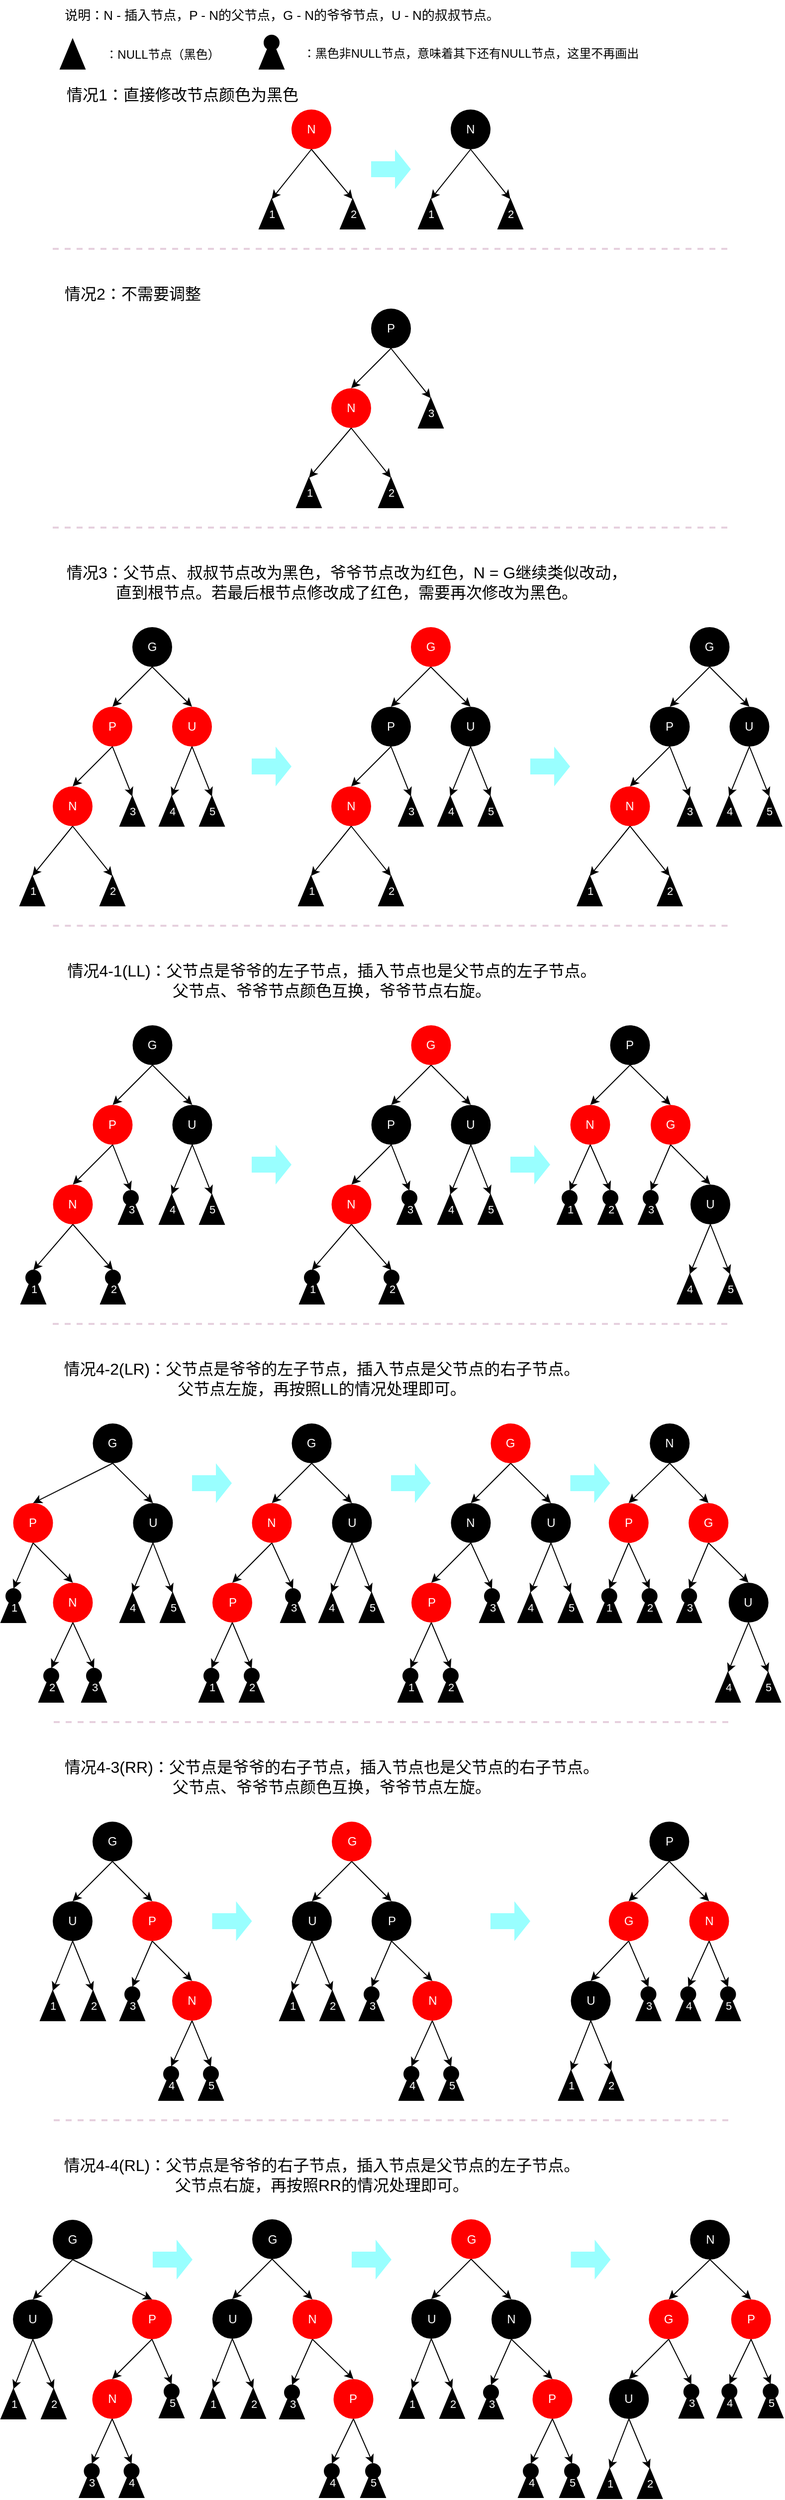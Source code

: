 <mxfile version="22.0.2" type="device">
  <diagram name="第 1 页" id="kre7Ufi4gVb9zJIDTQLO">
    <mxGraphModel dx="1418" dy="828" grid="1" gridSize="10" guides="1" tooltips="1" connect="1" arrows="1" fold="1" page="1" pageScale="1" pageWidth="827" pageHeight="1169" math="0" shadow="0">
      <root>
        <mxCell id="0" />
        <mxCell id="1" parent="0" />
        <mxCell id="Y49pG0PhkSJmo9Slld95-38" value="" style="verticalLabelPosition=middle;verticalAlign=middle;html=1;shape=mxgraph.basic.acute_triangle;dx=0.5;fontFamily=Helvetica;fontSize=11;fontColor=default;horizontal=1;labelPosition=center;align=center;fillColor=#000000;" parent="1" vertex="1">
          <mxGeometry x="287.49" y="49.38" width="25" height="30" as="geometry" />
        </mxCell>
        <mxCell id="Y49pG0PhkSJmo9Slld95-225" value="1" style="verticalLabelPosition=middle;verticalAlign=middle;html=1;shape=mxgraph.basic.acute_triangle;dx=0.5;fontFamily=Helvetica;fontSize=11;fontColor=#FFFFFF;horizontal=1;labelPosition=center;align=center;fillColor=#000000;" parent="1" vertex="1">
          <mxGeometry x="28" y="1610" width="25" height="30" as="geometry" />
        </mxCell>
        <mxCell id="Y49pG0PhkSJmo9Slld95-140" value="1" style="verticalLabelPosition=middle;verticalAlign=middle;html=1;shape=mxgraph.basic.acute_triangle;dx=0.5;fontFamily=Helvetica;fontSize=11;fontColor=#FFFFFF;horizontal=1;labelPosition=center;align=center;fillColor=#000000;" parent="1" vertex="1">
          <mxGeometry x="48" y="1290" width="25" height="30" as="geometry" />
        </mxCell>
        <mxCell id="Y49pG0PhkSJmo9Slld95-5" value="" style="ellipse;whiteSpace=wrap;html=1;aspect=fixed;fillColor=#000000;" parent="1" vertex="1">
          <mxGeometry x="292.49" y="45.38" width="15" height="15" as="geometry" />
        </mxCell>
        <mxCell id="rvQk6iIPXBQ3tCGbkrqs-1" value="&lt;font color=&quot;#ffffff&quot;&gt;N&lt;/font&gt;" style="ellipse;whiteSpace=wrap;html=1;aspect=fixed;strokeColor=none;fillColor=#FF0000;" parent="1" vertex="1">
          <mxGeometry x="320" y="120" width="40" height="40" as="geometry" />
        </mxCell>
        <mxCell id="rvQk6iIPXBQ3tCGbkrqs-3" value="&lt;font color=&quot;#ffffff&quot;&gt;N&lt;/font&gt;" style="ellipse;whiteSpace=wrap;html=1;aspect=fixed;strokeColor=none;fillColor=#000000;" parent="1" vertex="1">
          <mxGeometry x="480" y="120" width="40" height="40" as="geometry" />
        </mxCell>
        <mxCell id="rvQk6iIPXBQ3tCGbkrqs-5" value="&lt;font style=&quot;font-size: 16px;&quot;&gt;情况1：直接修改节点颜色为黑色&lt;/font&gt;" style="text;html=1;align=center;verticalAlign=middle;resizable=0;points=[];autosize=1;strokeColor=none;fillColor=none;" parent="1" vertex="1">
          <mxGeometry x="80" y="90" width="260" height="30" as="geometry" />
        </mxCell>
        <mxCell id="rvQk6iIPXBQ3tCGbkrqs-6" value="" style="endArrow=none;dashed=1;html=1;strokeWidth=2;rounded=0;strokeColor=#E6D0DE;" parent="1" edge="1">
          <mxGeometry width="50" height="50" relative="1" as="geometry">
            <mxPoint x="80" y="260" as="sourcePoint" />
            <mxPoint x="760" y="260" as="targetPoint" />
          </mxGeometry>
        </mxCell>
        <mxCell id="Y49pG0PhkSJmo9Slld95-50" style="edgeStyle=none;shape=connector;rounded=0;orthogonalLoop=1;jettySize=auto;html=1;exitX=0.5;exitY=1;exitDx=0;exitDy=0;entryX=0.5;entryY=0;entryDx=0;entryDy=0;labelBackgroundColor=default;strokeColor=default;align=center;verticalAlign=middle;fontFamily=Helvetica;fontSize=11;fontColor=default;endArrow=classic;" parent="1" source="rvQk6iIPXBQ3tCGbkrqs-7" target="rvQk6iIPXBQ3tCGbkrqs-8" edge="1">
          <mxGeometry relative="1" as="geometry" />
        </mxCell>
        <mxCell id="rvQk6iIPXBQ3tCGbkrqs-7" value="&lt;font color=&quot;#ffffff&quot;&gt;P&lt;/font&gt;" style="ellipse;whiteSpace=wrap;html=1;aspect=fixed;strokeColor=none;fillColor=#000000;" parent="1" vertex="1">
          <mxGeometry x="400" y="320" width="40" height="40" as="geometry" />
        </mxCell>
        <mxCell id="rvQk6iIPXBQ3tCGbkrqs-8" value="&lt;font color=&quot;#ffffff&quot;&gt;N&lt;/font&gt;" style="ellipse;whiteSpace=wrap;html=1;aspect=fixed;strokeColor=none;fillColor=#FF0000;" parent="1" vertex="1">
          <mxGeometry x="360" y="400" width="40" height="40" as="geometry" />
        </mxCell>
        <mxCell id="rvQk6iIPXBQ3tCGbkrqs-11" value="&lt;font style=&quot;font-size: 16px;&quot;&gt;情况2：不需要调整&lt;/font&gt;" style="text;html=1;align=center;verticalAlign=middle;resizable=0;points=[];autosize=1;strokeColor=none;fillColor=none;" parent="1" vertex="1">
          <mxGeometry x="80" y="290" width="160" height="30" as="geometry" />
        </mxCell>
        <mxCell id="rvQk6iIPXBQ3tCGbkrqs-12" value="" style="endArrow=none;dashed=1;html=1;strokeWidth=2;rounded=0;strokeColor=#E6D0DE;" parent="1" edge="1">
          <mxGeometry width="50" height="50" relative="1" as="geometry">
            <mxPoint x="80" y="540" as="sourcePoint" />
            <mxPoint x="760" y="540" as="targetPoint" />
          </mxGeometry>
        </mxCell>
        <mxCell id="Y49pG0PhkSJmo9Slld95-69" style="edgeStyle=none;shape=connector;rounded=0;orthogonalLoop=1;jettySize=auto;html=1;exitX=0.5;exitY=1;exitDx=0;exitDy=0;entryX=0.5;entryY=0;entryDx=0;entryDy=0;labelBackgroundColor=default;strokeColor=default;align=center;verticalAlign=middle;fontFamily=Helvetica;fontSize=11;fontColor=default;endArrow=classic;" parent="1" source="rvQk6iIPXBQ3tCGbkrqs-14" target="rvQk6iIPXBQ3tCGbkrqs-15" edge="1">
          <mxGeometry relative="1" as="geometry" />
        </mxCell>
        <mxCell id="Y49pG0PhkSJmo9Slld95-70" style="edgeStyle=none;shape=connector;rounded=0;orthogonalLoop=1;jettySize=auto;html=1;exitX=0.5;exitY=1;exitDx=0;exitDy=0;entryX=0.5;entryY=0;entryDx=0;entryDy=0;labelBackgroundColor=default;strokeColor=default;align=center;verticalAlign=middle;fontFamily=Helvetica;fontSize=11;fontColor=default;endArrow=classic;" parent="1" source="rvQk6iIPXBQ3tCGbkrqs-14" target="rvQk6iIPXBQ3tCGbkrqs-16" edge="1">
          <mxGeometry relative="1" as="geometry" />
        </mxCell>
        <mxCell id="rvQk6iIPXBQ3tCGbkrqs-14" value="&lt;font color=&quot;#ffffff&quot;&gt;G&lt;/font&gt;" style="ellipse;whiteSpace=wrap;html=1;aspect=fixed;strokeColor=none;fillColor=#000000;" parent="1" vertex="1">
          <mxGeometry x="160" y="640" width="40" height="40" as="geometry" />
        </mxCell>
        <mxCell id="Y49pG0PhkSJmo9Slld95-80" style="edgeStyle=none;shape=connector;rounded=0;orthogonalLoop=1;jettySize=auto;html=1;exitX=0.5;exitY=1;exitDx=0;exitDy=0;entryX=0.5;entryY=0;entryDx=0;entryDy=0;labelBackgroundColor=default;strokeColor=default;align=center;verticalAlign=middle;fontFamily=Helvetica;fontSize=11;fontColor=default;endArrow=classic;" parent="1" source="rvQk6iIPXBQ3tCGbkrqs-15" target="rvQk6iIPXBQ3tCGbkrqs-17" edge="1">
          <mxGeometry relative="1" as="geometry" />
        </mxCell>
        <mxCell id="rvQk6iIPXBQ3tCGbkrqs-15" value="&lt;font color=&quot;#ffffff&quot;&gt;P&lt;/font&gt;" style="ellipse;whiteSpace=wrap;html=1;aspect=fixed;strokeColor=none;fillColor=#FF0000;" parent="1" vertex="1">
          <mxGeometry x="120" y="720" width="40" height="40" as="geometry" />
        </mxCell>
        <mxCell id="rvQk6iIPXBQ3tCGbkrqs-16" value="&lt;font color=&quot;#ffffff&quot;&gt;U&lt;/font&gt;" style="ellipse;whiteSpace=wrap;html=1;aspect=fixed;strokeColor=none;fillColor=#FF0000;" parent="1" vertex="1">
          <mxGeometry x="200" y="720" width="40" height="40" as="geometry" />
        </mxCell>
        <mxCell id="rvQk6iIPXBQ3tCGbkrqs-17" value="&lt;font color=&quot;#ffffff&quot;&gt;N&lt;/font&gt;" style="ellipse;whiteSpace=wrap;html=1;aspect=fixed;strokeColor=none;fillColor=#FF0000;" parent="1" vertex="1">
          <mxGeometry x="80" y="800" width="40" height="40" as="geometry" />
        </mxCell>
        <mxCell id="rvQk6iIPXBQ3tCGbkrqs-36" value="&lt;font style=&quot;font-size: 16px;&quot;&gt;情况3：父节点、叔叔节点改为黑色，爷爷节点改为红色，N = G继续类似改动，&lt;br&gt;直到根节点。若最后根节点修改成了红色，需要再次修改为黑色。&lt;br&gt;&lt;/font&gt;" style="text;html=1;align=center;verticalAlign=middle;resizable=0;points=[];autosize=1;strokeColor=none;fillColor=none;" parent="1" vertex="1">
          <mxGeometry x="80" y="570" width="590" height="50" as="geometry" />
        </mxCell>
        <mxCell id="rvQk6iIPXBQ3tCGbkrqs-38" value="" style="endArrow=none;dashed=1;html=1;strokeWidth=2;rounded=0;strokeColor=#E6D0DE;" parent="1" edge="1">
          <mxGeometry width="50" height="50" relative="1" as="geometry">
            <mxPoint x="80.25" y="940" as="sourcePoint" />
            <mxPoint x="760.25" y="940" as="targetPoint" />
          </mxGeometry>
        </mxCell>
        <mxCell id="Y49pG0PhkSJmo9Slld95-130" style="edgeStyle=none;shape=connector;rounded=0;orthogonalLoop=1;jettySize=auto;html=1;exitX=0.5;exitY=1;exitDx=0;exitDy=0;entryX=0.5;entryY=0;entryDx=0;entryDy=0;labelBackgroundColor=default;strokeColor=default;align=center;verticalAlign=middle;fontFamily=Helvetica;fontSize=11;fontColor=default;endArrow=classic;" parent="1" source="rvQk6iIPXBQ3tCGbkrqs-40" target="rvQk6iIPXBQ3tCGbkrqs-41" edge="1">
          <mxGeometry relative="1" as="geometry" />
        </mxCell>
        <mxCell id="Y49pG0PhkSJmo9Slld95-131" style="edgeStyle=none;shape=connector;rounded=0;orthogonalLoop=1;jettySize=auto;html=1;exitX=0.5;exitY=1;exitDx=0;exitDy=0;entryX=0.5;entryY=0;entryDx=0;entryDy=0;labelBackgroundColor=default;strokeColor=default;align=center;verticalAlign=middle;fontFamily=Helvetica;fontSize=11;fontColor=default;endArrow=classic;" parent="1" source="rvQk6iIPXBQ3tCGbkrqs-40" target="rvQk6iIPXBQ3tCGbkrqs-43" edge="1">
          <mxGeometry relative="1" as="geometry" />
        </mxCell>
        <mxCell id="rvQk6iIPXBQ3tCGbkrqs-40" value="&lt;font color=&quot;#ffffff&quot;&gt;G&lt;/font&gt;" style="ellipse;whiteSpace=wrap;html=1;aspect=fixed;strokeColor=none;fillColor=#000000;" parent="1" vertex="1">
          <mxGeometry x="160.25" y="1040" width="40" height="40" as="geometry" />
        </mxCell>
        <mxCell id="Y49pG0PhkSJmo9Slld95-137" style="edgeStyle=none;shape=connector;rounded=0;orthogonalLoop=1;jettySize=auto;html=1;exitX=0.5;exitY=1;exitDx=0;exitDy=0;entryX=0.5;entryY=0;entryDx=0;entryDy=0;labelBackgroundColor=default;strokeColor=default;align=center;verticalAlign=middle;fontFamily=Helvetica;fontSize=11;fontColor=default;endArrow=classic;" parent="1" source="rvQk6iIPXBQ3tCGbkrqs-41" target="rvQk6iIPXBQ3tCGbkrqs-45" edge="1">
          <mxGeometry relative="1" as="geometry" />
        </mxCell>
        <mxCell id="Y49pG0PhkSJmo9Slld95-158" style="edgeStyle=none;shape=connector;rounded=0;orthogonalLoop=1;jettySize=auto;html=1;exitX=0.5;exitY=1;exitDx=0;exitDy=0;entryX=0.5;entryY=0;entryDx=0;entryDy=0;labelBackgroundColor=default;strokeColor=default;align=center;verticalAlign=middle;fontFamily=Helvetica;fontSize=11;fontColor=default;endArrow=classic;" parent="1" source="rvQk6iIPXBQ3tCGbkrqs-41" target="Y49pG0PhkSJmo9Slld95-157" edge="1">
          <mxGeometry relative="1" as="geometry" />
        </mxCell>
        <mxCell id="rvQk6iIPXBQ3tCGbkrqs-41" value="&lt;font color=&quot;#ffffff&quot;&gt;P&lt;/font&gt;" style="ellipse;whiteSpace=wrap;html=1;aspect=fixed;strokeColor=none;fillColor=#FF0000;" parent="1" vertex="1">
          <mxGeometry x="120.25" y="1120" width="40" height="40" as="geometry" />
        </mxCell>
        <mxCell id="rvQk6iIPXBQ3tCGbkrqs-43" value="&lt;font color=&quot;#ffffff&quot;&gt;U&lt;/font&gt;" style="ellipse;whiteSpace=wrap;html=1;aspect=fixed;strokeColor=none;fillColor=#000000;" parent="1" vertex="1">
          <mxGeometry x="200.25" y="1120" width="40" height="40" as="geometry" />
        </mxCell>
        <mxCell id="Y49pG0PhkSJmo9Slld95-153" style="edgeStyle=none;shape=connector;rounded=0;orthogonalLoop=1;jettySize=auto;html=1;exitX=0.5;exitY=1;exitDx=0;exitDy=0;entryX=0.5;entryY=0;entryDx=0;entryDy=0;labelBackgroundColor=default;strokeColor=default;align=center;verticalAlign=middle;fontFamily=Helvetica;fontSize=11;fontColor=default;endArrow=classic;" parent="1" source="rvQk6iIPXBQ3tCGbkrqs-45" target="Y49pG0PhkSJmo9Slld95-141" edge="1">
          <mxGeometry relative="1" as="geometry" />
        </mxCell>
        <mxCell id="Y49pG0PhkSJmo9Slld95-155" style="edgeStyle=none;shape=connector;rounded=0;orthogonalLoop=1;jettySize=auto;html=1;exitX=0.5;exitY=1;exitDx=0;exitDy=0;entryX=0.5;entryY=0;entryDx=0;entryDy=0;labelBackgroundColor=default;strokeColor=default;align=center;verticalAlign=middle;fontFamily=Helvetica;fontSize=11;fontColor=default;endArrow=classic;" parent="1" source="rvQk6iIPXBQ3tCGbkrqs-45" target="Y49pG0PhkSJmo9Slld95-150" edge="1">
          <mxGeometry relative="1" as="geometry" />
        </mxCell>
        <mxCell id="rvQk6iIPXBQ3tCGbkrqs-45" value="&lt;font color=&quot;#ffffff&quot;&gt;N&lt;/font&gt;" style="ellipse;whiteSpace=wrap;html=1;aspect=fixed;strokeColor=none;fillColor=#FF0000;" parent="1" vertex="1">
          <mxGeometry x="80.25" y="1200" width="40" height="40" as="geometry" />
        </mxCell>
        <mxCell id="rvQk6iIPXBQ3tCGbkrqs-63" value="&lt;font style=&quot;font-size: 16px;&quot;&gt;情况4-1(LL)：父节点是爷爷的左子节点，插入节点也是父节点的左子节点。&lt;br&gt;父节点、爷爷节点颜色互换，爷爷节点右旋。&lt;br&gt;&lt;/font&gt;" style="text;html=1;align=center;verticalAlign=middle;resizable=0;points=[];autosize=1;strokeColor=none;fillColor=none;" parent="1" vertex="1">
          <mxGeometry x="80.25" y="970" width="560" height="50" as="geometry" />
        </mxCell>
        <mxCell id="rvQk6iIPXBQ3tCGbkrqs-64" value="" style="endArrow=none;dashed=1;html=1;strokeWidth=2;rounded=0;strokeColor=#E6D0DE;" parent="1" edge="1">
          <mxGeometry width="50" height="50" relative="1" as="geometry">
            <mxPoint x="80" y="1340" as="sourcePoint" />
            <mxPoint x="760" y="1340" as="targetPoint" />
          </mxGeometry>
        </mxCell>
        <mxCell id="rvQk6iIPXBQ3tCGbkrqs-109" value="&lt;font style=&quot;font-size: 16px;&quot;&gt;情况4-2(LR)：父节点是爷爷的左子节点，插入节点是父节点的右子节点。&lt;br&gt;父节点左旋，再按照LL的情况处理即可。&lt;br&gt;&lt;/font&gt;" style="text;html=1;align=center;verticalAlign=middle;resizable=0;points=[];autosize=1;strokeColor=none;fillColor=none;" parent="1" vertex="1">
          <mxGeometry x="80" y="1370" width="540" height="50" as="geometry" />
        </mxCell>
        <mxCell id="rvQk6iIPXBQ3tCGbkrqs-110" value="" style="endArrow=none;dashed=1;html=1;strokeWidth=2;rounded=0;strokeColor=#E6D0DE;" parent="1" edge="1">
          <mxGeometry width="50" height="50" relative="1" as="geometry">
            <mxPoint x="81" y="1740" as="sourcePoint" />
            <mxPoint x="761" y="1740" as="targetPoint" />
          </mxGeometry>
        </mxCell>
        <mxCell id="Y49pG0PhkSJmo9Slld95-320" style="edgeStyle=none;shape=connector;rounded=0;orthogonalLoop=1;jettySize=auto;html=1;exitX=0.5;exitY=1;exitDx=0;exitDy=0;entryX=0.5;entryY=0;entryDx=0;entryDy=0;labelBackgroundColor=default;strokeColor=default;align=center;verticalAlign=middle;fontFamily=Helvetica;fontSize=11;fontColor=default;endArrow=classic;" parent="1" source="rvQk6iIPXBQ3tCGbkrqs-112" target="rvQk6iIPXBQ3tCGbkrqs-113" edge="1">
          <mxGeometry relative="1" as="geometry" />
        </mxCell>
        <mxCell id="Y49pG0PhkSJmo9Slld95-321" style="edgeStyle=none;shape=connector;rounded=0;orthogonalLoop=1;jettySize=auto;html=1;exitX=0.5;exitY=1;exitDx=0;exitDy=0;entryX=0.5;entryY=0;entryDx=0;entryDy=0;labelBackgroundColor=default;strokeColor=default;align=center;verticalAlign=middle;fontFamily=Helvetica;fontSize=11;fontColor=default;endArrow=classic;" parent="1" source="rvQk6iIPXBQ3tCGbkrqs-112" target="rvQk6iIPXBQ3tCGbkrqs-115" edge="1">
          <mxGeometry relative="1" as="geometry" />
        </mxCell>
        <mxCell id="rvQk6iIPXBQ3tCGbkrqs-112" value="&lt;font color=&quot;#ffffff&quot;&gt;G&lt;/font&gt;" style="ellipse;whiteSpace=wrap;html=1;aspect=fixed;strokeColor=none;fillColor=#000000;" parent="1" vertex="1">
          <mxGeometry x="120" y="1840" width="40" height="40" as="geometry" />
        </mxCell>
        <mxCell id="rvQk6iIPXBQ3tCGbkrqs-113" value="&lt;font color=&quot;#ffffff&quot;&gt;U&lt;/font&gt;" style="ellipse;whiteSpace=wrap;html=1;aspect=fixed;strokeColor=none;fillColor=#000000;" parent="1" vertex="1">
          <mxGeometry x="80" y="1920" width="40" height="40" as="geometry" />
        </mxCell>
        <mxCell id="Y49pG0PhkSJmo9Slld95-322" style="edgeStyle=none;shape=connector;rounded=0;orthogonalLoop=1;jettySize=auto;html=1;exitX=0.5;exitY=1;exitDx=0;exitDy=0;entryX=0.5;entryY=0;entryDx=0;entryDy=0;labelBackgroundColor=default;strokeColor=default;align=center;verticalAlign=middle;fontFamily=Helvetica;fontSize=11;fontColor=default;endArrow=classic;" parent="1" source="rvQk6iIPXBQ3tCGbkrqs-115" target="rvQk6iIPXBQ3tCGbkrqs-117" edge="1">
          <mxGeometry relative="1" as="geometry" />
        </mxCell>
        <mxCell id="Y49pG0PhkSJmo9Slld95-325" style="edgeStyle=none;shape=connector;rounded=0;orthogonalLoop=1;jettySize=auto;html=1;exitX=0.5;exitY=1;exitDx=0;exitDy=0;entryX=0.5;entryY=0;entryDx=0;entryDy=0;labelBackgroundColor=default;strokeColor=default;align=center;verticalAlign=middle;fontFamily=Helvetica;fontSize=11;fontColor=default;endArrow=classic;" parent="1" source="rvQk6iIPXBQ3tCGbkrqs-115" target="Y49pG0PhkSJmo9Slld95-324" edge="1">
          <mxGeometry relative="1" as="geometry" />
        </mxCell>
        <mxCell id="rvQk6iIPXBQ3tCGbkrqs-115" value="&lt;font color=&quot;#ffffff&quot;&gt;P&lt;/font&gt;" style="ellipse;whiteSpace=wrap;html=1;aspect=fixed;strokeColor=none;fillColor=#FF0000;" parent="1" vertex="1">
          <mxGeometry x="160" y="1920" width="40" height="40" as="geometry" />
        </mxCell>
        <mxCell id="Y49pG0PhkSJmo9Slld95-330" style="edgeStyle=none;shape=connector;rounded=0;orthogonalLoop=1;jettySize=auto;html=1;exitX=0.5;exitY=1;exitDx=0;exitDy=0;entryX=0.5;entryY=0;entryDx=0;entryDy=0;labelBackgroundColor=default;strokeColor=default;align=center;verticalAlign=middle;fontFamily=Helvetica;fontSize=11;fontColor=default;endArrow=classic;" parent="1" source="rvQk6iIPXBQ3tCGbkrqs-117" target="Y49pG0PhkSJmo9Slld95-327" edge="1">
          <mxGeometry relative="1" as="geometry" />
        </mxCell>
        <mxCell id="Y49pG0PhkSJmo9Slld95-331" style="edgeStyle=none;shape=connector;rounded=0;orthogonalLoop=1;jettySize=auto;html=1;exitX=0.5;exitY=1;exitDx=0;exitDy=0;entryX=0.5;entryY=0;entryDx=0;entryDy=0;labelBackgroundColor=default;strokeColor=default;align=center;verticalAlign=middle;fontFamily=Helvetica;fontSize=11;fontColor=default;endArrow=classic;" parent="1" source="rvQk6iIPXBQ3tCGbkrqs-117" target="Y49pG0PhkSJmo9Slld95-329" edge="1">
          <mxGeometry relative="1" as="geometry" />
        </mxCell>
        <mxCell id="rvQk6iIPXBQ3tCGbkrqs-117" value="&lt;font color=&quot;#ffffff&quot;&gt;N&lt;/font&gt;" style="ellipse;whiteSpace=wrap;html=1;aspect=fixed;strokeColor=none;fillColor=#FF0000;" parent="1" vertex="1">
          <mxGeometry x="200" y="2000" width="40" height="40" as="geometry" />
        </mxCell>
        <mxCell id="rvQk6iIPXBQ3tCGbkrqs-136" value="&lt;font style=&quot;font-size: 16px;&quot;&gt;情况4-3(RR)：父节点是爷爷的右子节点，插入节点也是父节点的右子节点。&lt;br&gt;父节点、爷爷节点颜色互换，爷爷节点左旋。&lt;br&gt;&lt;/font&gt;" style="text;html=1;align=center;verticalAlign=middle;resizable=0;points=[];autosize=1;strokeColor=none;fillColor=none;" parent="1" vertex="1">
          <mxGeometry x="80.25" y="1770" width="560" height="50" as="geometry" />
        </mxCell>
        <mxCell id="rvQk6iIPXBQ3tCGbkrqs-137" value="" style="endArrow=none;dashed=1;html=1;strokeWidth=2;rounded=0;strokeColor=#E6D0DE;" parent="1" edge="1">
          <mxGeometry width="50" height="50" relative="1" as="geometry">
            <mxPoint x="81" y="2140" as="sourcePoint" />
            <mxPoint x="761" y="2140" as="targetPoint" />
          </mxGeometry>
        </mxCell>
        <mxCell id="rvQk6iIPXBQ3tCGbkrqs-170" value="&lt;font style=&quot;font-size: 16px;&quot;&gt;情况4-4(RL)：父节点是爷爷的右子节点，插入节点是父节点的左子节点。&lt;br&gt;父节点右旋，再按照RR的情况处理即可。&lt;br&gt;&lt;/font&gt;" style="text;html=1;align=center;verticalAlign=middle;resizable=0;points=[];autosize=1;strokeColor=none;fillColor=none;" parent="1" vertex="1">
          <mxGeometry x="80" y="2170" width="540" height="50" as="geometry" />
        </mxCell>
        <mxCell id="Y49pG0PhkSJmo9Slld95-1" value="&lt;font style=&quot;font-size: 13px;&quot;&gt;说明：N - 插入节点，P - N的父节点，G - N的爷爷节点，U - N的叔叔节点。&lt;/font&gt;" style="text;html=1;align=center;verticalAlign=middle;resizable=0;points=[];autosize=1;strokeColor=none;fillColor=none;" parent="1" vertex="1">
          <mxGeometry x="80" y="10" width="460" height="30" as="geometry" />
        </mxCell>
        <mxCell id="Y49pG0PhkSJmo9Slld95-14" value="：NULL节点（黑色）" style="text;html=1;align=center;verticalAlign=middle;resizable=0;points=[];autosize=1;strokeColor=none;fillColor=none;" parent="1" vertex="1">
          <mxGeometry x="120" y="50.13" width="140" height="30" as="geometry" />
        </mxCell>
        <mxCell id="Y49pG0PhkSJmo9Slld95-15" value="：黑色非NULL节点，意味着其下还有NULL节点，这里不再画出" style="text;html=1;align=center;verticalAlign=middle;resizable=0;points=[];autosize=1;strokeColor=none;fillColor=none;" parent="1" vertex="1">
          <mxGeometry x="320" y="49.38" width="360" height="30" as="geometry" />
        </mxCell>
        <mxCell id="Y49pG0PhkSJmo9Slld95-33" value="&lt;div style=&quot;&quot;&gt;&lt;br&gt;&lt;/div&gt;" style="verticalLabelPosition=middle;verticalAlign=middle;html=1;shape=mxgraph.basic.acute_triangle;dx=0.5;fontFamily=Helvetica;fontSize=11;fontColor=#FFFFFF;horizontal=1;labelPosition=center;align=center;fillColor=#000000;" parent="1" vertex="1">
          <mxGeometry x="87.5" y="49.38" width="25" height="30" as="geometry" />
        </mxCell>
        <mxCell id="Y49pG0PhkSJmo9Slld95-51" value="&lt;div style=&quot;&quot;&gt;1&lt;/div&gt;" style="verticalLabelPosition=middle;verticalAlign=middle;html=1;shape=mxgraph.basic.acute_triangle;dx=0.5;fontFamily=Helvetica;fontSize=11;fontColor=#FFFFFF;horizontal=1;labelPosition=center;align=center;fillColor=#000000;" parent="1" vertex="1">
          <mxGeometry x="287.5" y="210" width="25" height="30" as="geometry" />
        </mxCell>
        <mxCell id="Y49pG0PhkSJmo9Slld95-52" value="&lt;div style=&quot;&quot;&gt;2&lt;/div&gt;" style="verticalLabelPosition=middle;verticalAlign=middle;html=1;shape=mxgraph.basic.acute_triangle;dx=0.5;fontFamily=Helvetica;fontSize=11;fontColor=#FFFFFF;horizontal=1;labelPosition=center;align=center;fillColor=#000000;" parent="1" vertex="1">
          <mxGeometry x="369" y="210" width="25" height="30" as="geometry" />
        </mxCell>
        <mxCell id="Y49pG0PhkSJmo9Slld95-53" value="&lt;div style=&quot;&quot;&gt;1&lt;/div&gt;" style="verticalLabelPosition=middle;verticalAlign=middle;html=1;shape=mxgraph.basic.acute_triangle;dx=0.5;fontFamily=Helvetica;fontSize=11;fontColor=#FFFFFF;horizontal=1;labelPosition=center;align=center;fillColor=#000000;" parent="1" vertex="1">
          <mxGeometry x="447.5" y="210" width="25" height="30" as="geometry" />
        </mxCell>
        <mxCell id="Y49pG0PhkSJmo9Slld95-55" value="&lt;div style=&quot;&quot;&gt;2&lt;/div&gt;" style="verticalLabelPosition=middle;verticalAlign=middle;html=1;shape=mxgraph.basic.acute_triangle;dx=0.5;fontFamily=Helvetica;fontSize=11;fontColor=#FFFFFF;horizontal=1;labelPosition=center;align=center;fillColor=#000000;" parent="1" vertex="1">
          <mxGeometry x="527.5" y="210" width="25" height="30" as="geometry" />
        </mxCell>
        <mxCell id="Y49pG0PhkSJmo9Slld95-56" style="edgeStyle=none;shape=connector;rounded=0;orthogonalLoop=1;jettySize=auto;html=1;exitX=0.5;exitY=1;exitDx=0;exitDy=0;entryX=0;entryY=0;entryDx=12.5;entryDy=0;entryPerimeter=0;labelBackgroundColor=default;strokeColor=default;align=center;verticalAlign=middle;fontFamily=Helvetica;fontSize=11;fontColor=default;endArrow=classic;" parent="1" source="rvQk6iIPXBQ3tCGbkrqs-1" target="Y49pG0PhkSJmo9Slld95-51" edge="1">
          <mxGeometry relative="1" as="geometry" />
        </mxCell>
        <mxCell id="Y49pG0PhkSJmo9Slld95-57" style="edgeStyle=none;shape=connector;rounded=0;orthogonalLoop=1;jettySize=auto;html=1;exitX=0.5;exitY=1;exitDx=0;exitDy=0;entryX=0;entryY=0;entryDx=12.5;entryDy=0;entryPerimeter=0;labelBackgroundColor=default;strokeColor=default;align=center;verticalAlign=middle;fontFamily=Helvetica;fontSize=11;fontColor=default;endArrow=classic;" parent="1" source="rvQk6iIPXBQ3tCGbkrqs-1" target="Y49pG0PhkSJmo9Slld95-52" edge="1">
          <mxGeometry relative="1" as="geometry" />
        </mxCell>
        <mxCell id="Y49pG0PhkSJmo9Slld95-58" style="edgeStyle=none;shape=connector;rounded=0;orthogonalLoop=1;jettySize=auto;html=1;exitX=0.5;exitY=1;exitDx=0;exitDy=0;entryX=0;entryY=0;entryDx=12.5;entryDy=0;entryPerimeter=0;labelBackgroundColor=default;strokeColor=default;align=center;verticalAlign=middle;fontFamily=Helvetica;fontSize=11;fontColor=default;endArrow=classic;" parent="1" source="rvQk6iIPXBQ3tCGbkrqs-3" target="Y49pG0PhkSJmo9Slld95-53" edge="1">
          <mxGeometry relative="1" as="geometry" />
        </mxCell>
        <mxCell id="Y49pG0PhkSJmo9Slld95-59" style="edgeStyle=none;shape=connector;rounded=0;orthogonalLoop=1;jettySize=auto;html=1;exitX=0.5;exitY=1;exitDx=0;exitDy=0;entryX=0;entryY=0;entryDx=12.5;entryDy=0;entryPerimeter=0;labelBackgroundColor=default;strokeColor=default;align=center;verticalAlign=middle;fontFamily=Helvetica;fontSize=11;fontColor=default;endArrow=classic;" parent="1" source="rvQk6iIPXBQ3tCGbkrqs-3" target="Y49pG0PhkSJmo9Slld95-55" edge="1">
          <mxGeometry relative="1" as="geometry" />
        </mxCell>
        <mxCell id="Y49pG0PhkSJmo9Slld95-60" value="&lt;div style=&quot;&quot;&gt;3&lt;/div&gt;" style="verticalLabelPosition=middle;verticalAlign=middle;html=1;shape=mxgraph.basic.acute_triangle;dx=0.5;fontFamily=Helvetica;fontSize=11;fontColor=#FFFFFF;horizontal=1;labelPosition=center;align=center;fillColor=#000000;" parent="1" vertex="1">
          <mxGeometry x="447.5" y="410" width="25" height="30" as="geometry" />
        </mxCell>
        <mxCell id="Y49pG0PhkSJmo9Slld95-63" style="edgeStyle=none;shape=connector;rounded=0;orthogonalLoop=1;jettySize=auto;html=1;exitX=0.5;exitY=1;exitDx=0;exitDy=0;entryX=0;entryY=0;entryDx=12.5;entryDy=0;entryPerimeter=0;labelBackgroundColor=default;strokeColor=default;align=center;verticalAlign=middle;fontFamily=Helvetica;fontSize=11;fontColor=default;endArrow=classic;" parent="1" source="rvQk6iIPXBQ3tCGbkrqs-7" target="Y49pG0PhkSJmo9Slld95-60" edge="1">
          <mxGeometry relative="1" as="geometry" />
        </mxCell>
        <mxCell id="Y49pG0PhkSJmo9Slld95-64" value="&lt;div style=&quot;&quot;&gt;1&lt;/div&gt;" style="verticalLabelPosition=middle;verticalAlign=middle;html=1;shape=mxgraph.basic.acute_triangle;dx=0.5;fontFamily=Helvetica;fontSize=11;fontColor=#FFFFFF;horizontal=1;labelPosition=center;align=center;fillColor=#000000;" parent="1" vertex="1">
          <mxGeometry x="325" y="490" width="25" height="30" as="geometry" />
        </mxCell>
        <mxCell id="Y49pG0PhkSJmo9Slld95-65" value="&lt;div style=&quot;&quot;&gt;2&lt;/div&gt;" style="verticalLabelPosition=middle;verticalAlign=middle;html=1;shape=mxgraph.basic.acute_triangle;dx=0.5;fontFamily=Helvetica;fontSize=11;fontColor=#FFFFFF;horizontal=1;labelPosition=center;align=center;fillColor=#000000;" parent="1" vertex="1">
          <mxGeometry x="407.5" y="490" width="25" height="30" as="geometry" />
        </mxCell>
        <mxCell id="Y49pG0PhkSJmo9Slld95-66" style="edgeStyle=none;shape=connector;rounded=0;orthogonalLoop=1;jettySize=auto;html=1;exitX=0.5;exitY=1;exitDx=0;exitDy=0;entryX=0;entryY=0;entryDx=12.5;entryDy=0;entryPerimeter=0;labelBackgroundColor=default;strokeColor=default;align=center;verticalAlign=middle;fontFamily=Helvetica;fontSize=11;fontColor=default;endArrow=classic;" parent="1" source="rvQk6iIPXBQ3tCGbkrqs-8" target="Y49pG0PhkSJmo9Slld95-64" edge="1">
          <mxGeometry relative="1" as="geometry" />
        </mxCell>
        <mxCell id="Y49pG0PhkSJmo9Slld95-67" style="edgeStyle=none;shape=connector;rounded=0;orthogonalLoop=1;jettySize=auto;html=1;exitX=0.5;exitY=1;exitDx=0;exitDy=0;entryX=0;entryY=0;entryDx=12.5;entryDy=0;entryPerimeter=0;labelBackgroundColor=default;strokeColor=default;align=center;verticalAlign=middle;fontFamily=Helvetica;fontSize=11;fontColor=default;endArrow=classic;" parent="1" source="rvQk6iIPXBQ3tCGbkrqs-8" target="Y49pG0PhkSJmo9Slld95-65" edge="1">
          <mxGeometry relative="1" as="geometry" />
        </mxCell>
        <mxCell id="Y49pG0PhkSJmo9Slld95-68" value="" style="shape=singleArrow;whiteSpace=wrap;html=1;arrowWidth=0.4;arrowSize=0.4;fillColor=#99FFFF;strokeColor=none;" parent="1" vertex="1">
          <mxGeometry x="400" y="160" width="40" height="40" as="geometry" />
        </mxCell>
        <mxCell id="Y49pG0PhkSJmo9Slld95-77" value="&lt;div style=&quot;&quot;&gt;4&lt;/div&gt;" style="verticalLabelPosition=middle;verticalAlign=middle;html=1;shape=mxgraph.basic.acute_triangle;dx=0.5;fontFamily=Helvetica;fontSize=11;fontColor=#FFFFFF;horizontal=1;labelPosition=center;align=center;fillColor=#000000;" parent="1" vertex="1">
          <mxGeometry x="187" y="810" width="25" height="30" as="geometry" />
        </mxCell>
        <mxCell id="Y49pG0PhkSJmo9Slld95-78" value="&lt;div style=&quot;&quot;&gt;5&lt;/div&gt;" style="verticalLabelPosition=middle;verticalAlign=middle;html=1;shape=mxgraph.basic.acute_triangle;dx=0.5;fontFamily=Helvetica;fontSize=11;fontColor=#FFFFFF;horizontal=1;labelPosition=center;align=center;fillColor=#000000;" parent="1" vertex="1">
          <mxGeometry x="227.5" y="810" width="25" height="30" as="geometry" />
        </mxCell>
        <mxCell id="Y49pG0PhkSJmo9Slld95-79" value="&lt;div style=&quot;&quot;&gt;3&lt;/div&gt;" style="verticalLabelPosition=middle;verticalAlign=middle;html=1;shape=mxgraph.basic.acute_triangle;dx=0.5;fontFamily=Helvetica;fontSize=11;fontColor=#FFFFFF;horizontal=1;labelPosition=center;align=center;fillColor=#000000;" parent="1" vertex="1">
          <mxGeometry x="147.5" y="810" width="25" height="30" as="geometry" />
        </mxCell>
        <mxCell id="Y49pG0PhkSJmo9Slld95-81" style="edgeStyle=none;shape=connector;rounded=0;orthogonalLoop=1;jettySize=auto;html=1;exitX=0.5;exitY=1;exitDx=0;exitDy=0;entryX=0;entryY=0;entryDx=12.5;entryDy=0;entryPerimeter=0;labelBackgroundColor=default;strokeColor=default;align=center;verticalAlign=middle;fontFamily=Helvetica;fontSize=11;fontColor=default;endArrow=classic;" parent="1" source="rvQk6iIPXBQ3tCGbkrqs-15" target="Y49pG0PhkSJmo9Slld95-79" edge="1">
          <mxGeometry relative="1" as="geometry" />
        </mxCell>
        <mxCell id="Y49pG0PhkSJmo9Slld95-82" style="edgeStyle=none;shape=connector;rounded=0;orthogonalLoop=1;jettySize=auto;html=1;exitX=0.5;exitY=1;exitDx=0;exitDy=0;entryX=0;entryY=0;entryDx=12.5;entryDy=0;entryPerimeter=0;labelBackgroundColor=default;strokeColor=default;align=center;verticalAlign=middle;fontFamily=Helvetica;fontSize=11;fontColor=default;endArrow=classic;" parent="1" source="rvQk6iIPXBQ3tCGbkrqs-16" target="Y49pG0PhkSJmo9Slld95-77" edge="1">
          <mxGeometry relative="1" as="geometry" />
        </mxCell>
        <mxCell id="Y49pG0PhkSJmo9Slld95-83" style="edgeStyle=none;shape=connector;rounded=0;orthogonalLoop=1;jettySize=auto;html=1;exitX=0.5;exitY=1;exitDx=0;exitDy=0;entryX=0;entryY=0;entryDx=12.5;entryDy=0;entryPerimeter=0;labelBackgroundColor=default;strokeColor=default;align=center;verticalAlign=middle;fontFamily=Helvetica;fontSize=11;fontColor=default;endArrow=classic;" parent="1" source="rvQk6iIPXBQ3tCGbkrqs-16" target="Y49pG0PhkSJmo9Slld95-78" edge="1">
          <mxGeometry relative="1" as="geometry" />
        </mxCell>
        <mxCell id="Y49pG0PhkSJmo9Slld95-84" value="&lt;div style=&quot;&quot;&gt;1&lt;/div&gt;" style="verticalLabelPosition=middle;verticalAlign=middle;html=1;shape=mxgraph.basic.acute_triangle;dx=0.5;fontFamily=Helvetica;fontSize=11;fontColor=#FFFFFF;horizontal=1;labelPosition=center;align=center;fillColor=#000000;" parent="1" vertex="1">
          <mxGeometry x="47" y="890" width="25" height="30" as="geometry" />
        </mxCell>
        <mxCell id="Y49pG0PhkSJmo9Slld95-85" value="&lt;div style=&quot;&quot;&gt;2&lt;/div&gt;" style="verticalLabelPosition=middle;verticalAlign=middle;html=1;shape=mxgraph.basic.acute_triangle;dx=0.5;fontFamily=Helvetica;fontSize=11;fontColor=#FFFFFF;horizontal=1;labelPosition=center;align=center;fillColor=#000000;" parent="1" vertex="1">
          <mxGeometry x="127.5" y="890" width="25" height="30" as="geometry" />
        </mxCell>
        <mxCell id="Y49pG0PhkSJmo9Slld95-87" style="edgeStyle=none;shape=connector;rounded=0;orthogonalLoop=1;jettySize=auto;html=1;exitX=0.5;exitY=1;exitDx=0;exitDy=0;entryX=0;entryY=0;entryDx=12.5;entryDy=0;entryPerimeter=0;labelBackgroundColor=default;strokeColor=default;align=center;verticalAlign=middle;fontFamily=Helvetica;fontSize=11;fontColor=default;endArrow=classic;" parent="1" source="rvQk6iIPXBQ3tCGbkrqs-17" target="Y49pG0PhkSJmo9Slld95-84" edge="1">
          <mxGeometry relative="1" as="geometry" />
        </mxCell>
        <mxCell id="Y49pG0PhkSJmo9Slld95-88" style="edgeStyle=none;shape=connector;rounded=0;orthogonalLoop=1;jettySize=auto;html=1;exitX=0.5;exitY=1;exitDx=0;exitDy=0;entryX=0;entryY=0;entryDx=12.5;entryDy=0;entryPerimeter=0;labelBackgroundColor=default;strokeColor=default;align=center;verticalAlign=middle;fontFamily=Helvetica;fontSize=11;fontColor=default;endArrow=classic;" parent="1" source="rvQk6iIPXBQ3tCGbkrqs-17" target="Y49pG0PhkSJmo9Slld95-85" edge="1">
          <mxGeometry relative="1" as="geometry" />
        </mxCell>
        <mxCell id="Y49pG0PhkSJmo9Slld95-89" style="edgeStyle=none;shape=connector;rounded=0;orthogonalLoop=1;jettySize=auto;html=1;exitX=0.5;exitY=1;exitDx=0;exitDy=0;entryX=0.5;entryY=0;entryDx=0;entryDy=0;labelBackgroundColor=default;strokeColor=default;align=center;verticalAlign=middle;fontFamily=Helvetica;fontSize=11;fontColor=default;endArrow=classic;" parent="1" source="Y49pG0PhkSJmo9Slld95-91" target="Y49pG0PhkSJmo9Slld95-93" edge="1">
          <mxGeometry relative="1" as="geometry" />
        </mxCell>
        <mxCell id="Y49pG0PhkSJmo9Slld95-90" style="edgeStyle=none;shape=connector;rounded=0;orthogonalLoop=1;jettySize=auto;html=1;exitX=0.5;exitY=1;exitDx=0;exitDy=0;entryX=0.5;entryY=0;entryDx=0;entryDy=0;labelBackgroundColor=default;strokeColor=default;align=center;verticalAlign=middle;fontFamily=Helvetica;fontSize=11;fontColor=default;endArrow=classic;" parent="1" source="Y49pG0PhkSJmo9Slld95-91" target="Y49pG0PhkSJmo9Slld95-94" edge="1">
          <mxGeometry relative="1" as="geometry" />
        </mxCell>
        <mxCell id="Y49pG0PhkSJmo9Slld95-91" value="&lt;font color=&quot;#ffffff&quot;&gt;G&lt;/font&gt;" style="ellipse;whiteSpace=wrap;html=1;aspect=fixed;strokeColor=none;fillColor=#FF0000;" parent="1" vertex="1">
          <mxGeometry x="440" y="640" width="40" height="40" as="geometry" />
        </mxCell>
        <mxCell id="Y49pG0PhkSJmo9Slld95-92" style="edgeStyle=none;shape=connector;rounded=0;orthogonalLoop=1;jettySize=auto;html=1;exitX=0.5;exitY=1;exitDx=0;exitDy=0;entryX=0.5;entryY=0;entryDx=0;entryDy=0;labelBackgroundColor=default;strokeColor=default;align=center;verticalAlign=middle;fontFamily=Helvetica;fontSize=11;fontColor=default;endArrow=classic;" parent="1" source="Y49pG0PhkSJmo9Slld95-93" target="Y49pG0PhkSJmo9Slld95-95" edge="1">
          <mxGeometry relative="1" as="geometry" />
        </mxCell>
        <mxCell id="Y49pG0PhkSJmo9Slld95-93" value="&lt;font color=&quot;#ffffff&quot;&gt;P&lt;/font&gt;" style="ellipse;whiteSpace=wrap;html=1;aspect=fixed;strokeColor=none;fillColor=#000000;" parent="1" vertex="1">
          <mxGeometry x="400" y="720" width="40" height="40" as="geometry" />
        </mxCell>
        <mxCell id="Y49pG0PhkSJmo9Slld95-94" value="&lt;font color=&quot;#ffffff&quot;&gt;U&lt;/font&gt;" style="ellipse;whiteSpace=wrap;html=1;aspect=fixed;strokeColor=none;fillColor=#000000;" parent="1" vertex="1">
          <mxGeometry x="480" y="720" width="40" height="40" as="geometry" />
        </mxCell>
        <mxCell id="Y49pG0PhkSJmo9Slld95-95" value="&lt;font color=&quot;#ffffff&quot;&gt;N&lt;/font&gt;" style="ellipse;whiteSpace=wrap;html=1;aspect=fixed;strokeColor=none;fillColor=#FF0000;" parent="1" vertex="1">
          <mxGeometry x="360" y="800" width="40" height="40" as="geometry" />
        </mxCell>
        <mxCell id="Y49pG0PhkSJmo9Slld95-96" value="&lt;div style=&quot;&quot;&gt;4&lt;/div&gt;" style="verticalLabelPosition=middle;verticalAlign=middle;html=1;shape=mxgraph.basic.acute_triangle;dx=0.5;fontFamily=Helvetica;fontSize=11;fontColor=#FFFFFF;horizontal=1;labelPosition=center;align=center;fillColor=#000000;" parent="1" vertex="1">
          <mxGeometry x="467" y="810" width="25" height="30" as="geometry" />
        </mxCell>
        <mxCell id="Y49pG0PhkSJmo9Slld95-97" value="&lt;div style=&quot;&quot;&gt;5&lt;/div&gt;" style="verticalLabelPosition=middle;verticalAlign=middle;html=1;shape=mxgraph.basic.acute_triangle;dx=0.5;fontFamily=Helvetica;fontSize=11;fontColor=#FFFFFF;horizontal=1;labelPosition=center;align=center;fillColor=#000000;" parent="1" vertex="1">
          <mxGeometry x="507.5" y="810" width="25" height="30" as="geometry" />
        </mxCell>
        <mxCell id="Y49pG0PhkSJmo9Slld95-98" value="&lt;div style=&quot;&quot;&gt;3&lt;/div&gt;" style="verticalLabelPosition=middle;verticalAlign=middle;html=1;shape=mxgraph.basic.acute_triangle;dx=0.5;fontFamily=Helvetica;fontSize=11;fontColor=#FFFFFF;horizontal=1;labelPosition=center;align=center;fillColor=#000000;" parent="1" vertex="1">
          <mxGeometry x="427.5" y="810" width="25" height="30" as="geometry" />
        </mxCell>
        <mxCell id="Y49pG0PhkSJmo9Slld95-99" style="edgeStyle=none;shape=connector;rounded=0;orthogonalLoop=1;jettySize=auto;html=1;exitX=0.5;exitY=1;exitDx=0;exitDy=0;entryX=0;entryY=0;entryDx=12.5;entryDy=0;entryPerimeter=0;labelBackgroundColor=default;strokeColor=default;align=center;verticalAlign=middle;fontFamily=Helvetica;fontSize=11;fontColor=default;endArrow=classic;" parent="1" source="Y49pG0PhkSJmo9Slld95-93" target="Y49pG0PhkSJmo9Slld95-98" edge="1">
          <mxGeometry relative="1" as="geometry" />
        </mxCell>
        <mxCell id="Y49pG0PhkSJmo9Slld95-100" style="edgeStyle=none;shape=connector;rounded=0;orthogonalLoop=1;jettySize=auto;html=1;exitX=0.5;exitY=1;exitDx=0;exitDy=0;entryX=0;entryY=0;entryDx=12.5;entryDy=0;entryPerimeter=0;labelBackgroundColor=default;strokeColor=default;align=center;verticalAlign=middle;fontFamily=Helvetica;fontSize=11;fontColor=default;endArrow=classic;" parent="1" source="Y49pG0PhkSJmo9Slld95-94" target="Y49pG0PhkSJmo9Slld95-96" edge="1">
          <mxGeometry relative="1" as="geometry" />
        </mxCell>
        <mxCell id="Y49pG0PhkSJmo9Slld95-101" style="edgeStyle=none;shape=connector;rounded=0;orthogonalLoop=1;jettySize=auto;html=1;exitX=0.5;exitY=1;exitDx=0;exitDy=0;entryX=0;entryY=0;entryDx=12.5;entryDy=0;entryPerimeter=0;labelBackgroundColor=default;strokeColor=default;align=center;verticalAlign=middle;fontFamily=Helvetica;fontSize=11;fontColor=default;endArrow=classic;" parent="1" source="Y49pG0PhkSJmo9Slld95-94" target="Y49pG0PhkSJmo9Slld95-97" edge="1">
          <mxGeometry relative="1" as="geometry" />
        </mxCell>
        <mxCell id="Y49pG0PhkSJmo9Slld95-102" value="&lt;div style=&quot;&quot;&gt;1&lt;/div&gt;" style="verticalLabelPosition=middle;verticalAlign=middle;html=1;shape=mxgraph.basic.acute_triangle;dx=0.5;fontFamily=Helvetica;fontSize=11;fontColor=#FFFFFF;horizontal=1;labelPosition=center;align=center;fillColor=#000000;" parent="1" vertex="1">
          <mxGeometry x="327" y="890" width="25" height="30" as="geometry" />
        </mxCell>
        <mxCell id="Y49pG0PhkSJmo9Slld95-103" value="&lt;div style=&quot;&quot;&gt;2&lt;/div&gt;" style="verticalLabelPosition=middle;verticalAlign=middle;html=1;shape=mxgraph.basic.acute_triangle;dx=0.5;fontFamily=Helvetica;fontSize=11;fontColor=#FFFFFF;horizontal=1;labelPosition=center;align=center;fillColor=#000000;" parent="1" vertex="1">
          <mxGeometry x="407.5" y="890" width="25" height="30" as="geometry" />
        </mxCell>
        <mxCell id="Y49pG0PhkSJmo9Slld95-104" style="edgeStyle=none;shape=connector;rounded=0;orthogonalLoop=1;jettySize=auto;html=1;exitX=0.5;exitY=1;exitDx=0;exitDy=0;entryX=0;entryY=0;entryDx=12.5;entryDy=0;entryPerimeter=0;labelBackgroundColor=default;strokeColor=default;align=center;verticalAlign=middle;fontFamily=Helvetica;fontSize=11;fontColor=default;endArrow=classic;" parent="1" source="Y49pG0PhkSJmo9Slld95-95" target="Y49pG0PhkSJmo9Slld95-102" edge="1">
          <mxGeometry relative="1" as="geometry" />
        </mxCell>
        <mxCell id="Y49pG0PhkSJmo9Slld95-105" style="edgeStyle=none;shape=connector;rounded=0;orthogonalLoop=1;jettySize=auto;html=1;exitX=0.5;exitY=1;exitDx=0;exitDy=0;entryX=0;entryY=0;entryDx=12.5;entryDy=0;entryPerimeter=0;labelBackgroundColor=default;strokeColor=default;align=center;verticalAlign=middle;fontFamily=Helvetica;fontSize=11;fontColor=default;endArrow=classic;" parent="1" source="Y49pG0PhkSJmo9Slld95-95" target="Y49pG0PhkSJmo9Slld95-103" edge="1">
          <mxGeometry relative="1" as="geometry" />
        </mxCell>
        <mxCell id="Y49pG0PhkSJmo9Slld95-106" style="edgeStyle=none;shape=connector;rounded=0;orthogonalLoop=1;jettySize=auto;html=1;exitX=0.5;exitY=1;exitDx=0;exitDy=0;entryX=0.5;entryY=0;entryDx=0;entryDy=0;labelBackgroundColor=default;strokeColor=default;align=center;verticalAlign=middle;fontFamily=Helvetica;fontSize=11;fontColor=default;endArrow=classic;" parent="1" source="Y49pG0PhkSJmo9Slld95-108" target="Y49pG0PhkSJmo9Slld95-110" edge="1">
          <mxGeometry relative="1" as="geometry" />
        </mxCell>
        <mxCell id="Y49pG0PhkSJmo9Slld95-107" style="edgeStyle=none;shape=connector;rounded=0;orthogonalLoop=1;jettySize=auto;html=1;exitX=0.5;exitY=1;exitDx=0;exitDy=0;entryX=0.5;entryY=0;entryDx=0;entryDy=0;labelBackgroundColor=default;strokeColor=default;align=center;verticalAlign=middle;fontFamily=Helvetica;fontSize=11;fontColor=default;endArrow=classic;" parent="1" source="Y49pG0PhkSJmo9Slld95-108" target="Y49pG0PhkSJmo9Slld95-111" edge="1">
          <mxGeometry relative="1" as="geometry" />
        </mxCell>
        <mxCell id="Y49pG0PhkSJmo9Slld95-108" value="&lt;font color=&quot;#ffffff&quot;&gt;G&lt;/font&gt;" style="ellipse;whiteSpace=wrap;html=1;aspect=fixed;strokeColor=none;fillColor=#000000;" parent="1" vertex="1">
          <mxGeometry x="720.25" y="640" width="40" height="40" as="geometry" />
        </mxCell>
        <mxCell id="Y49pG0PhkSJmo9Slld95-109" style="edgeStyle=none;shape=connector;rounded=0;orthogonalLoop=1;jettySize=auto;html=1;exitX=0.5;exitY=1;exitDx=0;exitDy=0;entryX=0.5;entryY=0;entryDx=0;entryDy=0;labelBackgroundColor=default;strokeColor=default;align=center;verticalAlign=middle;fontFamily=Helvetica;fontSize=11;fontColor=default;endArrow=classic;" parent="1" source="Y49pG0PhkSJmo9Slld95-110" target="Y49pG0PhkSJmo9Slld95-112" edge="1">
          <mxGeometry relative="1" as="geometry" />
        </mxCell>
        <mxCell id="Y49pG0PhkSJmo9Slld95-110" value="&lt;font color=&quot;#ffffff&quot;&gt;P&lt;/font&gt;" style="ellipse;whiteSpace=wrap;html=1;aspect=fixed;strokeColor=none;fillColor=#000000;" parent="1" vertex="1">
          <mxGeometry x="680.25" y="720" width="40" height="40" as="geometry" />
        </mxCell>
        <mxCell id="Y49pG0PhkSJmo9Slld95-111" value="&lt;font color=&quot;#ffffff&quot;&gt;U&lt;/font&gt;" style="ellipse;whiteSpace=wrap;html=1;aspect=fixed;strokeColor=none;fillColor=#000000;" parent="1" vertex="1">
          <mxGeometry x="760.25" y="720" width="40" height="40" as="geometry" />
        </mxCell>
        <mxCell id="Y49pG0PhkSJmo9Slld95-112" value="&lt;font color=&quot;#ffffff&quot;&gt;N&lt;/font&gt;" style="ellipse;whiteSpace=wrap;html=1;aspect=fixed;strokeColor=none;fillColor=#FF0000;" parent="1" vertex="1">
          <mxGeometry x="640.25" y="800" width="40" height="40" as="geometry" />
        </mxCell>
        <mxCell id="Y49pG0PhkSJmo9Slld95-113" value="&lt;div style=&quot;&quot;&gt;4&lt;/div&gt;" style="verticalLabelPosition=middle;verticalAlign=middle;html=1;shape=mxgraph.basic.acute_triangle;dx=0.5;fontFamily=Helvetica;fontSize=11;fontColor=#FFFFFF;horizontal=1;labelPosition=center;align=center;fillColor=#000000;" parent="1" vertex="1">
          <mxGeometry x="747.25" y="810" width="25" height="30" as="geometry" />
        </mxCell>
        <mxCell id="Y49pG0PhkSJmo9Slld95-114" value="&lt;div style=&quot;&quot;&gt;5&lt;/div&gt;" style="verticalLabelPosition=middle;verticalAlign=middle;html=1;shape=mxgraph.basic.acute_triangle;dx=0.5;fontFamily=Helvetica;fontSize=11;fontColor=#FFFFFF;horizontal=1;labelPosition=center;align=center;fillColor=#000000;" parent="1" vertex="1">
          <mxGeometry x="787.75" y="810" width="25" height="30" as="geometry" />
        </mxCell>
        <mxCell id="Y49pG0PhkSJmo9Slld95-115" value="&lt;div style=&quot;&quot;&gt;3&lt;/div&gt;" style="verticalLabelPosition=middle;verticalAlign=middle;html=1;shape=mxgraph.basic.acute_triangle;dx=0.5;fontFamily=Helvetica;fontSize=11;fontColor=#FFFFFF;horizontal=1;labelPosition=center;align=center;fillColor=#000000;" parent="1" vertex="1">
          <mxGeometry x="707.75" y="810" width="25" height="30" as="geometry" />
        </mxCell>
        <mxCell id="Y49pG0PhkSJmo9Slld95-116" style="edgeStyle=none;shape=connector;rounded=0;orthogonalLoop=1;jettySize=auto;html=1;exitX=0.5;exitY=1;exitDx=0;exitDy=0;entryX=0;entryY=0;entryDx=12.5;entryDy=0;entryPerimeter=0;labelBackgroundColor=default;strokeColor=default;align=center;verticalAlign=middle;fontFamily=Helvetica;fontSize=11;fontColor=default;endArrow=classic;" parent="1" source="Y49pG0PhkSJmo9Slld95-110" target="Y49pG0PhkSJmo9Slld95-115" edge="1">
          <mxGeometry relative="1" as="geometry" />
        </mxCell>
        <mxCell id="Y49pG0PhkSJmo9Slld95-117" style="edgeStyle=none;shape=connector;rounded=0;orthogonalLoop=1;jettySize=auto;html=1;exitX=0.5;exitY=1;exitDx=0;exitDy=0;entryX=0;entryY=0;entryDx=12.5;entryDy=0;entryPerimeter=0;labelBackgroundColor=default;strokeColor=default;align=center;verticalAlign=middle;fontFamily=Helvetica;fontSize=11;fontColor=default;endArrow=classic;" parent="1" source="Y49pG0PhkSJmo9Slld95-111" target="Y49pG0PhkSJmo9Slld95-113" edge="1">
          <mxGeometry relative="1" as="geometry" />
        </mxCell>
        <mxCell id="Y49pG0PhkSJmo9Slld95-118" style="edgeStyle=none;shape=connector;rounded=0;orthogonalLoop=1;jettySize=auto;html=1;exitX=0.5;exitY=1;exitDx=0;exitDy=0;entryX=0;entryY=0;entryDx=12.5;entryDy=0;entryPerimeter=0;labelBackgroundColor=default;strokeColor=default;align=center;verticalAlign=middle;fontFamily=Helvetica;fontSize=11;fontColor=default;endArrow=classic;" parent="1" source="Y49pG0PhkSJmo9Slld95-111" target="Y49pG0PhkSJmo9Slld95-114" edge="1">
          <mxGeometry relative="1" as="geometry" />
        </mxCell>
        <mxCell id="Y49pG0PhkSJmo9Slld95-119" value="&lt;div style=&quot;&quot;&gt;1&lt;/div&gt;" style="verticalLabelPosition=middle;verticalAlign=middle;html=1;shape=mxgraph.basic.acute_triangle;dx=0.5;fontFamily=Helvetica;fontSize=11;fontColor=#FFFFFF;horizontal=1;labelPosition=center;align=center;fillColor=#000000;" parent="1" vertex="1">
          <mxGeometry x="607.25" y="890" width="25" height="30" as="geometry" />
        </mxCell>
        <mxCell id="Y49pG0PhkSJmo9Slld95-120" value="&lt;div style=&quot;&quot;&gt;2&lt;/div&gt;" style="verticalLabelPosition=middle;verticalAlign=middle;html=1;shape=mxgraph.basic.acute_triangle;dx=0.5;fontFamily=Helvetica;fontSize=11;fontColor=#FFFFFF;horizontal=1;labelPosition=center;align=center;fillColor=#000000;" parent="1" vertex="1">
          <mxGeometry x="687.75" y="890" width="25" height="30" as="geometry" />
        </mxCell>
        <mxCell id="Y49pG0PhkSJmo9Slld95-121" style="edgeStyle=none;shape=connector;rounded=0;orthogonalLoop=1;jettySize=auto;html=1;exitX=0.5;exitY=1;exitDx=0;exitDy=0;entryX=0;entryY=0;entryDx=12.5;entryDy=0;entryPerimeter=0;labelBackgroundColor=default;strokeColor=default;align=center;verticalAlign=middle;fontFamily=Helvetica;fontSize=11;fontColor=default;endArrow=classic;" parent="1" source="Y49pG0PhkSJmo9Slld95-112" target="Y49pG0PhkSJmo9Slld95-119" edge="1">
          <mxGeometry relative="1" as="geometry" />
        </mxCell>
        <mxCell id="Y49pG0PhkSJmo9Slld95-122" style="edgeStyle=none;shape=connector;rounded=0;orthogonalLoop=1;jettySize=auto;html=1;exitX=0.5;exitY=1;exitDx=0;exitDy=0;entryX=0;entryY=0;entryDx=12.5;entryDy=0;entryPerimeter=0;labelBackgroundColor=default;strokeColor=default;align=center;verticalAlign=middle;fontFamily=Helvetica;fontSize=11;fontColor=default;endArrow=classic;" parent="1" source="Y49pG0PhkSJmo9Slld95-112" target="Y49pG0PhkSJmo9Slld95-120" edge="1">
          <mxGeometry relative="1" as="geometry" />
        </mxCell>
        <mxCell id="Y49pG0PhkSJmo9Slld95-125" value="" style="shape=singleArrow;whiteSpace=wrap;html=1;arrowWidth=0.4;arrowSize=0.4;fillColor=#99FFFF;strokeColor=none;" parent="1" vertex="1">
          <mxGeometry x="279.99" y="760" width="40.01" height="40" as="geometry" />
        </mxCell>
        <mxCell id="Y49pG0PhkSJmo9Slld95-126" value="" style="shape=singleArrow;whiteSpace=wrap;html=1;arrowWidth=0.4;arrowSize=0.4;fillColor=#99FFFF;strokeColor=none;" parent="1" vertex="1">
          <mxGeometry x="559.99" y="760" width="40.01" height="40" as="geometry" />
        </mxCell>
        <mxCell id="Y49pG0PhkSJmo9Slld95-127" value="" style="shape=singleArrow;whiteSpace=wrap;html=1;arrowWidth=0.4;arrowSize=0.4;fillColor=#99FFFF;strokeColor=none;" parent="1" vertex="1">
          <mxGeometry x="279.99" y="1160" width="40.01" height="40" as="geometry" />
        </mxCell>
        <mxCell id="Y49pG0PhkSJmo9Slld95-128" value="&lt;div style=&quot;&quot;&gt;4&lt;/div&gt;" style="verticalLabelPosition=middle;verticalAlign=middle;html=1;shape=mxgraph.basic.acute_triangle;dx=0.5;fontFamily=Helvetica;fontSize=11;fontColor=#FFFFFF;horizontal=1;labelPosition=center;align=center;fillColor=#000000;" parent="1" vertex="1">
          <mxGeometry x="187" y="1210" width="25" height="30" as="geometry" />
        </mxCell>
        <mxCell id="Y49pG0PhkSJmo9Slld95-129" value="&lt;div style=&quot;&quot;&gt;5&lt;/div&gt;" style="verticalLabelPosition=middle;verticalAlign=middle;html=1;shape=mxgraph.basic.acute_triangle;dx=0.5;fontFamily=Helvetica;fontSize=11;fontColor=#FFFFFF;horizontal=1;labelPosition=center;align=center;fillColor=#000000;" parent="1" vertex="1">
          <mxGeometry x="227.5" y="1210" width="25" height="30" as="geometry" />
        </mxCell>
        <mxCell id="Y49pG0PhkSJmo9Slld95-138" style="edgeStyle=none;shape=connector;rounded=0;orthogonalLoop=1;jettySize=auto;html=1;exitX=0.5;exitY=1;exitDx=0;exitDy=0;entryX=0;entryY=0;entryDx=12.5;entryDy=0;entryPerimeter=0;labelBackgroundColor=default;strokeColor=default;align=center;verticalAlign=middle;fontFamily=Helvetica;fontSize=11;fontColor=default;endArrow=classic;" parent="1" source="rvQk6iIPXBQ3tCGbkrqs-43" target="Y49pG0PhkSJmo9Slld95-128" edge="1">
          <mxGeometry relative="1" as="geometry" />
        </mxCell>
        <mxCell id="Y49pG0PhkSJmo9Slld95-139" style="edgeStyle=none;shape=connector;rounded=0;orthogonalLoop=1;jettySize=auto;html=1;exitX=0.5;exitY=1;exitDx=0;exitDy=0;entryX=0;entryY=0;entryDx=12.5;entryDy=0;entryPerimeter=0;labelBackgroundColor=default;strokeColor=default;align=center;verticalAlign=middle;fontFamily=Helvetica;fontSize=11;fontColor=default;endArrow=classic;" parent="1" source="rvQk6iIPXBQ3tCGbkrqs-43" target="Y49pG0PhkSJmo9Slld95-129" edge="1">
          <mxGeometry relative="1" as="geometry" />
        </mxCell>
        <mxCell id="Y49pG0PhkSJmo9Slld95-141" value="" style="ellipse;whiteSpace=wrap;html=1;aspect=fixed;fillColor=#000000;" parent="1" vertex="1">
          <mxGeometry x="53" y="1286" width="15" height="15" as="geometry" />
        </mxCell>
        <mxCell id="Y49pG0PhkSJmo9Slld95-150" value="" style="ellipse;whiteSpace=wrap;html=1;aspect=fixed;fillColor=#000000;" parent="1" vertex="1">
          <mxGeometry x="133" y="1286" width="15" height="15" as="geometry" />
        </mxCell>
        <mxCell id="Y49pG0PhkSJmo9Slld95-157" value="" style="ellipse;whiteSpace=wrap;html=1;aspect=fixed;fillColor=#000000;" parent="1" vertex="1">
          <mxGeometry x="151" y="1206" width="15" height="15" as="geometry" />
        </mxCell>
        <mxCell id="Y49pG0PhkSJmo9Slld95-161" style="edgeStyle=none;shape=connector;rounded=0;orthogonalLoop=1;jettySize=auto;html=1;exitX=0.5;exitY=1;exitDx=0;exitDy=0;entryX=0.5;entryY=0;entryDx=0;entryDy=0;labelBackgroundColor=default;strokeColor=default;align=center;verticalAlign=middle;fontFamily=Helvetica;fontSize=11;fontColor=default;endArrow=classic;" parent="1" source="Y49pG0PhkSJmo9Slld95-163" target="Y49pG0PhkSJmo9Slld95-166" edge="1">
          <mxGeometry relative="1" as="geometry" />
        </mxCell>
        <mxCell id="Y49pG0PhkSJmo9Slld95-162" style="edgeStyle=none;shape=connector;rounded=0;orthogonalLoop=1;jettySize=auto;html=1;exitX=0.5;exitY=1;exitDx=0;exitDy=0;entryX=0.5;entryY=0;entryDx=0;entryDy=0;labelBackgroundColor=default;strokeColor=default;align=center;verticalAlign=middle;fontFamily=Helvetica;fontSize=11;fontColor=default;endArrow=classic;" parent="1" source="Y49pG0PhkSJmo9Slld95-163" target="Y49pG0PhkSJmo9Slld95-167" edge="1">
          <mxGeometry relative="1" as="geometry" />
        </mxCell>
        <mxCell id="Y49pG0PhkSJmo9Slld95-163" value="&lt;font color=&quot;#ffffff&quot;&gt;G&lt;/font&gt;" style="ellipse;whiteSpace=wrap;html=1;aspect=fixed;strokeColor=none;fillColor=#FF0000;" parent="1" vertex="1">
          <mxGeometry x="440.25" y="1040" width="40" height="40" as="geometry" />
        </mxCell>
        <mxCell id="Y49pG0PhkSJmo9Slld95-164" style="edgeStyle=none;shape=connector;rounded=0;orthogonalLoop=1;jettySize=auto;html=1;exitX=0.5;exitY=1;exitDx=0;exitDy=0;entryX=0.5;entryY=0;entryDx=0;entryDy=0;labelBackgroundColor=default;strokeColor=default;align=center;verticalAlign=middle;fontFamily=Helvetica;fontSize=11;fontColor=default;endArrow=classic;" parent="1" source="Y49pG0PhkSJmo9Slld95-166" target="Y49pG0PhkSJmo9Slld95-170" edge="1">
          <mxGeometry relative="1" as="geometry" />
        </mxCell>
        <mxCell id="Y49pG0PhkSJmo9Slld95-165" style="edgeStyle=none;shape=connector;rounded=0;orthogonalLoop=1;jettySize=auto;html=1;exitX=0.5;exitY=1;exitDx=0;exitDy=0;entryX=0.5;entryY=0;entryDx=0;entryDy=0;labelBackgroundColor=default;strokeColor=default;align=center;verticalAlign=middle;fontFamily=Helvetica;fontSize=11;fontColor=default;endArrow=classic;" parent="1" source="Y49pG0PhkSJmo9Slld95-166" target="Y49pG0PhkSJmo9Slld95-178" edge="1">
          <mxGeometry relative="1" as="geometry" />
        </mxCell>
        <mxCell id="Y49pG0PhkSJmo9Slld95-166" value="&lt;font color=&quot;#ffffff&quot;&gt;P&lt;/font&gt;" style="ellipse;whiteSpace=wrap;html=1;aspect=fixed;strokeColor=none;fillColor=#000000;" parent="1" vertex="1">
          <mxGeometry x="400.25" y="1120" width="40" height="40" as="geometry" />
        </mxCell>
        <mxCell id="Y49pG0PhkSJmo9Slld95-167" value="&lt;font color=&quot;#ffffff&quot;&gt;U&lt;/font&gt;" style="ellipse;whiteSpace=wrap;html=1;aspect=fixed;strokeColor=none;fillColor=#000000;" parent="1" vertex="1">
          <mxGeometry x="480.25" y="1120" width="40" height="40" as="geometry" />
        </mxCell>
        <mxCell id="Y49pG0PhkSJmo9Slld95-168" style="edgeStyle=none;shape=connector;rounded=0;orthogonalLoop=1;jettySize=auto;html=1;exitX=0.5;exitY=1;exitDx=0;exitDy=0;entryX=0.5;entryY=0;entryDx=0;entryDy=0;labelBackgroundColor=default;strokeColor=default;align=center;verticalAlign=middle;fontFamily=Helvetica;fontSize=11;fontColor=default;endArrow=classic;" parent="1" source="Y49pG0PhkSJmo9Slld95-170" target="Y49pG0PhkSJmo9Slld95-175" edge="1">
          <mxGeometry relative="1" as="geometry" />
        </mxCell>
        <mxCell id="Y49pG0PhkSJmo9Slld95-169" style="edgeStyle=none;shape=connector;rounded=0;orthogonalLoop=1;jettySize=auto;html=1;exitX=0.5;exitY=1;exitDx=0;exitDy=0;entryX=0.5;entryY=0;entryDx=0;entryDy=0;labelBackgroundColor=default;strokeColor=default;align=center;verticalAlign=middle;fontFamily=Helvetica;fontSize=11;fontColor=default;endArrow=classic;" parent="1" source="Y49pG0PhkSJmo9Slld95-170" target="Y49pG0PhkSJmo9Slld95-176" edge="1">
          <mxGeometry relative="1" as="geometry" />
        </mxCell>
        <mxCell id="Y49pG0PhkSJmo9Slld95-170" value="&lt;font color=&quot;#ffffff&quot;&gt;N&lt;/font&gt;" style="ellipse;whiteSpace=wrap;html=1;aspect=fixed;strokeColor=none;fillColor=#FF0000;" parent="1" vertex="1">
          <mxGeometry x="360.25" y="1200" width="40" height="40" as="geometry" />
        </mxCell>
        <mxCell id="Y49pG0PhkSJmo9Slld95-171" value="&lt;div style=&quot;&quot;&gt;4&lt;/div&gt;" style="verticalLabelPosition=middle;verticalAlign=middle;html=1;shape=mxgraph.basic.acute_triangle;dx=0.5;fontFamily=Helvetica;fontSize=11;fontColor=#FFFFFF;horizontal=1;labelPosition=center;align=center;fillColor=#000000;" parent="1" vertex="1">
          <mxGeometry x="467" y="1210" width="25" height="30" as="geometry" />
        </mxCell>
        <mxCell id="Y49pG0PhkSJmo9Slld95-172" value="&lt;div style=&quot;&quot;&gt;5&lt;/div&gt;" style="verticalLabelPosition=middle;verticalAlign=middle;html=1;shape=mxgraph.basic.acute_triangle;dx=0.5;fontFamily=Helvetica;fontSize=11;fontColor=#FFFFFF;horizontal=1;labelPosition=center;align=center;fillColor=#000000;" parent="1" vertex="1">
          <mxGeometry x="507.5" y="1210" width="25" height="30" as="geometry" />
        </mxCell>
        <mxCell id="Y49pG0PhkSJmo9Slld95-173" style="edgeStyle=none;shape=connector;rounded=0;orthogonalLoop=1;jettySize=auto;html=1;exitX=0.5;exitY=1;exitDx=0;exitDy=0;entryX=0;entryY=0;entryDx=12.5;entryDy=0;entryPerimeter=0;labelBackgroundColor=default;strokeColor=default;align=center;verticalAlign=middle;fontFamily=Helvetica;fontSize=11;fontColor=default;endArrow=classic;" parent="1" source="Y49pG0PhkSJmo9Slld95-167" target="Y49pG0PhkSJmo9Slld95-171" edge="1">
          <mxGeometry relative="1" as="geometry" />
        </mxCell>
        <mxCell id="Y49pG0PhkSJmo9Slld95-174" style="edgeStyle=none;shape=connector;rounded=0;orthogonalLoop=1;jettySize=auto;html=1;exitX=0.5;exitY=1;exitDx=0;exitDy=0;entryX=0;entryY=0;entryDx=12.5;entryDy=0;entryPerimeter=0;labelBackgroundColor=default;strokeColor=default;align=center;verticalAlign=middle;fontFamily=Helvetica;fontSize=11;fontColor=default;endArrow=classic;" parent="1" source="Y49pG0PhkSJmo9Slld95-167" target="Y49pG0PhkSJmo9Slld95-172" edge="1">
          <mxGeometry relative="1" as="geometry" />
        </mxCell>
        <mxCell id="Y49pG0PhkSJmo9Slld95-175" value="" style="ellipse;whiteSpace=wrap;html=1;aspect=fixed;fillColor=#000000;" parent="1" vertex="1">
          <mxGeometry x="333" y="1286" width="15" height="15" as="geometry" />
        </mxCell>
        <mxCell id="Y49pG0PhkSJmo9Slld95-176" value="" style="ellipse;whiteSpace=wrap;html=1;aspect=fixed;fillColor=#000000;" parent="1" vertex="1">
          <mxGeometry x="413" y="1286" width="15" height="15" as="geometry" />
        </mxCell>
        <mxCell id="Y49pG0PhkSJmo9Slld95-178" value="" style="ellipse;whiteSpace=wrap;html=1;aspect=fixed;fillColor=#000000;" parent="1" vertex="1">
          <mxGeometry x="431" y="1206" width="15" height="15" as="geometry" />
        </mxCell>
        <mxCell id="Y49pG0PhkSJmo9Slld95-149" value="2" style="verticalLabelPosition=middle;verticalAlign=middle;html=1;shape=mxgraph.basic.acute_triangle;dx=0.5;fontFamily=Helvetica;fontSize=11;fontColor=#FFFFFF;horizontal=1;labelPosition=center;align=center;fillColor=#000000;" parent="1" vertex="1">
          <mxGeometry x="128" y="1290" width="25" height="30" as="geometry" />
        </mxCell>
        <mxCell id="Y49pG0PhkSJmo9Slld95-156" value="3" style="verticalLabelPosition=middle;verticalAlign=middle;html=1;shape=mxgraph.basic.acute_triangle;dx=0.5;fontFamily=Helvetica;fontSize=11;fontColor=#FFFFFF;horizontal=1;labelPosition=center;align=center;fillColor=#000000;" parent="1" vertex="1">
          <mxGeometry x="146" y="1210" width="25" height="30" as="geometry" />
        </mxCell>
        <mxCell id="Y49pG0PhkSJmo9Slld95-160" value="1" style="verticalLabelPosition=middle;verticalAlign=middle;html=1;shape=mxgraph.basic.acute_triangle;dx=0.5;fontFamily=Helvetica;fontSize=11;fontColor=#FFFFFF;horizontal=1;labelPosition=center;align=center;fillColor=#000000;" parent="1" vertex="1">
          <mxGeometry x="328" y="1290" width="25" height="30" as="geometry" />
        </mxCell>
        <mxCell id="Y49pG0PhkSJmo9Slld95-159" value="&lt;font color=&quot;#ffffff&quot;&gt;2&lt;/font&gt;" style="verticalLabelPosition=middle;verticalAlign=middle;html=1;shape=mxgraph.basic.acute_triangle;dx=0.5;fontFamily=Helvetica;fontSize=11;fontColor=default;horizontal=1;labelPosition=center;align=center;fillColor=#000000;" parent="1" vertex="1">
          <mxGeometry x="408" y="1290" width="25" height="30" as="geometry" />
        </mxCell>
        <mxCell id="Y49pG0PhkSJmo9Slld95-177" value="&lt;font color=&quot;#ffffff&quot;&gt;3&lt;/font&gt;" style="verticalLabelPosition=middle;verticalAlign=middle;html=1;shape=mxgraph.basic.acute_triangle;dx=0.5;fontFamily=Helvetica;fontSize=11;fontColor=default;horizontal=1;labelPosition=center;align=center;fillColor=#000000;" parent="1" vertex="1">
          <mxGeometry x="426" y="1210" width="25" height="30" as="geometry" />
        </mxCell>
        <mxCell id="Y49pG0PhkSJmo9Slld95-181" style="edgeStyle=none;shape=connector;rounded=0;orthogonalLoop=1;jettySize=auto;html=1;exitX=0.5;exitY=1;exitDx=0;exitDy=0;entryX=0.5;entryY=0;entryDx=0;entryDy=0;labelBackgroundColor=default;strokeColor=default;align=center;verticalAlign=middle;fontFamily=Helvetica;fontSize=11;fontColor=default;endArrow=classic;" parent="1" source="Y49pG0PhkSJmo9Slld95-182" target="Y49pG0PhkSJmo9Slld95-186" edge="1">
          <mxGeometry relative="1" as="geometry" />
        </mxCell>
        <mxCell id="Y49pG0PhkSJmo9Slld95-203" style="edgeStyle=none;shape=connector;rounded=0;orthogonalLoop=1;jettySize=auto;html=1;exitX=0.5;exitY=1;exitDx=0;exitDy=0;entryX=0.5;entryY=0;entryDx=0;entryDy=0;labelBackgroundColor=default;strokeColor=default;align=center;verticalAlign=middle;fontFamily=Helvetica;fontSize=11;fontColor=default;endArrow=classic;" parent="1" source="Y49pG0PhkSJmo9Slld95-182" target="Y49pG0PhkSJmo9Slld95-196" edge="1">
          <mxGeometry relative="1" as="geometry" />
        </mxCell>
        <mxCell id="Y49pG0PhkSJmo9Slld95-182" value="&lt;font color=&quot;#ffffff&quot;&gt;G&lt;/font&gt;" style="ellipse;whiteSpace=wrap;html=1;aspect=fixed;strokeColor=none;fillColor=#FF0000;" parent="1" vertex="1">
          <mxGeometry x="681" y="1120" width="40" height="40" as="geometry" />
        </mxCell>
        <mxCell id="Y49pG0PhkSJmo9Slld95-183" style="edgeStyle=none;shape=connector;rounded=0;orthogonalLoop=1;jettySize=auto;html=1;exitX=0.5;exitY=1;exitDx=0;exitDy=0;entryX=0.5;entryY=0;entryDx=0;entryDy=0;labelBackgroundColor=default;strokeColor=default;align=center;verticalAlign=middle;fontFamily=Helvetica;fontSize=11;fontColor=default;endArrow=classic;" parent="1" source="Y49pG0PhkSJmo9Slld95-185" target="Y49pG0PhkSJmo9Slld95-189" edge="1">
          <mxGeometry relative="1" as="geometry" />
        </mxCell>
        <mxCell id="Y49pG0PhkSJmo9Slld95-201" style="edgeStyle=none;shape=connector;rounded=0;orthogonalLoop=1;jettySize=auto;html=1;exitX=0.5;exitY=1;exitDx=0;exitDy=0;entryX=0.5;entryY=0;entryDx=0;entryDy=0;labelBackgroundColor=default;strokeColor=default;align=center;verticalAlign=middle;fontFamily=Helvetica;fontSize=11;fontColor=default;endArrow=classic;" parent="1" source="Y49pG0PhkSJmo9Slld95-185" target="Y49pG0PhkSJmo9Slld95-182" edge="1">
          <mxGeometry relative="1" as="geometry" />
        </mxCell>
        <mxCell id="Y49pG0PhkSJmo9Slld95-185" value="&lt;font color=&quot;#ffffff&quot;&gt;P&lt;/font&gt;" style="ellipse;whiteSpace=wrap;html=1;aspect=fixed;strokeColor=none;fillColor=#000000;" parent="1" vertex="1">
          <mxGeometry x="640.25" y="1040" width="40" height="40" as="geometry" />
        </mxCell>
        <mxCell id="Y49pG0PhkSJmo9Slld95-186" value="&lt;font color=&quot;#ffffff&quot;&gt;U&lt;/font&gt;" style="ellipse;whiteSpace=wrap;html=1;aspect=fixed;strokeColor=none;fillColor=#000000;" parent="1" vertex="1">
          <mxGeometry x="721" y="1200" width="40" height="40" as="geometry" />
        </mxCell>
        <mxCell id="Y49pG0PhkSJmo9Slld95-187" style="edgeStyle=none;shape=connector;rounded=0;orthogonalLoop=1;jettySize=auto;html=1;exitX=0.5;exitY=1;exitDx=0;exitDy=0;entryX=0.5;entryY=0;entryDx=0;entryDy=0;labelBackgroundColor=default;strokeColor=default;align=center;verticalAlign=middle;fontFamily=Helvetica;fontSize=11;fontColor=default;endArrow=classic;" parent="1" source="Y49pG0PhkSJmo9Slld95-189" target="Y49pG0PhkSJmo9Slld95-194" edge="1">
          <mxGeometry relative="1" as="geometry" />
        </mxCell>
        <mxCell id="Y49pG0PhkSJmo9Slld95-188" style="edgeStyle=none;shape=connector;rounded=0;orthogonalLoop=1;jettySize=auto;html=1;exitX=0.5;exitY=1;exitDx=0;exitDy=0;entryX=0.5;entryY=0;entryDx=0;entryDy=0;labelBackgroundColor=default;strokeColor=default;align=center;verticalAlign=middle;fontFamily=Helvetica;fontSize=11;fontColor=default;endArrow=classic;" parent="1" source="Y49pG0PhkSJmo9Slld95-189" target="Y49pG0PhkSJmo9Slld95-195" edge="1">
          <mxGeometry relative="1" as="geometry" />
        </mxCell>
        <mxCell id="Y49pG0PhkSJmo9Slld95-189" value="&lt;font color=&quot;#ffffff&quot;&gt;N&lt;/font&gt;" style="ellipse;whiteSpace=wrap;html=1;aspect=fixed;strokeColor=none;fillColor=#FF0000;" parent="1" vertex="1">
          <mxGeometry x="600.25" y="1120" width="40" height="40" as="geometry" />
        </mxCell>
        <mxCell id="Y49pG0PhkSJmo9Slld95-190" value="&lt;div style=&quot;&quot;&gt;4&lt;/div&gt;" style="verticalLabelPosition=middle;verticalAlign=middle;html=1;shape=mxgraph.basic.acute_triangle;dx=0.5;fontFamily=Helvetica;fontSize=11;fontColor=#FFFFFF;horizontal=1;labelPosition=center;align=center;fillColor=#000000;" parent="1" vertex="1">
          <mxGeometry x="707.75" y="1290" width="25" height="30" as="geometry" />
        </mxCell>
        <mxCell id="Y49pG0PhkSJmo9Slld95-191" value="&lt;div style=&quot;&quot;&gt;5&lt;/div&gt;" style="verticalLabelPosition=middle;verticalAlign=middle;html=1;shape=mxgraph.basic.acute_triangle;dx=0.5;fontFamily=Helvetica;fontSize=11;fontColor=#FFFFFF;horizontal=1;labelPosition=center;align=center;fillColor=#000000;" parent="1" vertex="1">
          <mxGeometry x="748.25" y="1290" width="25" height="30" as="geometry" />
        </mxCell>
        <mxCell id="Y49pG0PhkSJmo9Slld95-192" style="edgeStyle=none;shape=connector;rounded=0;orthogonalLoop=1;jettySize=auto;html=1;exitX=0.5;exitY=1;exitDx=0;exitDy=0;entryX=0;entryY=0;entryDx=12.5;entryDy=0;entryPerimeter=0;labelBackgroundColor=default;strokeColor=default;align=center;verticalAlign=middle;fontFamily=Helvetica;fontSize=11;fontColor=default;endArrow=classic;" parent="1" source="Y49pG0PhkSJmo9Slld95-186" target="Y49pG0PhkSJmo9Slld95-190" edge="1">
          <mxGeometry relative="1" as="geometry" />
        </mxCell>
        <mxCell id="Y49pG0PhkSJmo9Slld95-193" style="edgeStyle=none;shape=connector;rounded=0;orthogonalLoop=1;jettySize=auto;html=1;exitX=0.5;exitY=1;exitDx=0;exitDy=0;entryX=0;entryY=0;entryDx=12.5;entryDy=0;entryPerimeter=0;labelBackgroundColor=default;strokeColor=default;align=center;verticalAlign=middle;fontFamily=Helvetica;fontSize=11;fontColor=default;endArrow=classic;" parent="1" source="Y49pG0PhkSJmo9Slld95-186" target="Y49pG0PhkSJmo9Slld95-191" edge="1">
          <mxGeometry relative="1" as="geometry" />
        </mxCell>
        <mxCell id="Y49pG0PhkSJmo9Slld95-194" value="" style="ellipse;whiteSpace=wrap;html=1;aspect=fixed;fillColor=#000000;" parent="1" vertex="1">
          <mxGeometry x="592" y="1206" width="15" height="15" as="geometry" />
        </mxCell>
        <mxCell id="Y49pG0PhkSJmo9Slld95-195" value="" style="ellipse;whiteSpace=wrap;html=1;aspect=fixed;fillColor=#000000;" parent="1" vertex="1">
          <mxGeometry x="633" y="1206" width="15" height="15" as="geometry" />
        </mxCell>
        <mxCell id="Y49pG0PhkSJmo9Slld95-196" value="" style="ellipse;whiteSpace=wrap;html=1;aspect=fixed;fillColor=#000000;" parent="1" vertex="1">
          <mxGeometry x="673.5" y="1206" width="15" height="15" as="geometry" />
        </mxCell>
        <mxCell id="Y49pG0PhkSJmo9Slld95-197" value="1" style="verticalLabelPosition=middle;verticalAlign=middle;html=1;shape=mxgraph.basic.acute_triangle;dx=0.5;fontFamily=Helvetica;fontSize=11;fontColor=#FFFFFF;horizontal=1;labelPosition=center;align=center;fillColor=#000000;" parent="1" vertex="1">
          <mxGeometry x="587" y="1210" width="25" height="30" as="geometry" />
        </mxCell>
        <mxCell id="Y49pG0PhkSJmo9Slld95-198" value="&lt;font color=&quot;#ffffff&quot;&gt;2&lt;/font&gt;" style="verticalLabelPosition=middle;verticalAlign=middle;html=1;shape=mxgraph.basic.acute_triangle;dx=0.5;fontFamily=Helvetica;fontSize=11;fontColor=default;horizontal=1;labelPosition=center;align=center;fillColor=#000000;" parent="1" vertex="1">
          <mxGeometry x="628" y="1210" width="25" height="30" as="geometry" />
        </mxCell>
        <mxCell id="Y49pG0PhkSJmo9Slld95-199" value="&lt;font color=&quot;#ffffff&quot;&gt;3&lt;/font&gt;" style="verticalLabelPosition=middle;verticalAlign=middle;html=1;shape=mxgraph.basic.acute_triangle;dx=0.5;fontFamily=Helvetica;fontSize=11;fontColor=default;horizontal=1;labelPosition=center;align=center;fillColor=#000000;" parent="1" vertex="1">
          <mxGeometry x="668.5" y="1210" width="25" height="30" as="geometry" />
        </mxCell>
        <mxCell id="Y49pG0PhkSJmo9Slld95-204" value="" style="shape=singleArrow;whiteSpace=wrap;html=1;arrowWidth=0.4;arrowSize=0.4;fillColor=#99FFFF;strokeColor=none;" parent="1" vertex="1">
          <mxGeometry x="540" y="1160" width="40.01" height="40" as="geometry" />
        </mxCell>
        <mxCell id="Y49pG0PhkSJmo9Slld95-206" value="2" style="verticalLabelPosition=middle;verticalAlign=middle;html=1;shape=mxgraph.basic.acute_triangle;dx=0.5;fontFamily=Helvetica;fontSize=11;fontColor=#FFFFFF;horizontal=1;labelPosition=center;align=center;fillColor=#000000;" parent="1" vertex="1">
          <mxGeometry x="66" y="1690" width="25" height="30" as="geometry" />
        </mxCell>
        <mxCell id="Y49pG0PhkSJmo9Slld95-207" style="edgeStyle=none;shape=connector;rounded=0;orthogonalLoop=1;jettySize=auto;html=1;exitX=0.5;exitY=1;exitDx=0;exitDy=0;entryX=0.5;entryY=0;entryDx=0;entryDy=0;labelBackgroundColor=default;strokeColor=default;align=center;verticalAlign=middle;fontFamily=Helvetica;fontSize=11;fontColor=default;endArrow=classic;" parent="1" source="Y49pG0PhkSJmo9Slld95-209" target="Y49pG0PhkSJmo9Slld95-212" edge="1">
          <mxGeometry relative="1" as="geometry" />
        </mxCell>
        <mxCell id="Y49pG0PhkSJmo9Slld95-208" style="edgeStyle=none;shape=connector;rounded=0;orthogonalLoop=1;jettySize=auto;html=1;exitX=0.5;exitY=1;exitDx=0;exitDy=0;entryX=0.5;entryY=0;entryDx=0;entryDy=0;labelBackgroundColor=default;strokeColor=default;align=center;verticalAlign=middle;fontFamily=Helvetica;fontSize=11;fontColor=default;endArrow=classic;" parent="1" source="Y49pG0PhkSJmo9Slld95-209" target="Y49pG0PhkSJmo9Slld95-213" edge="1">
          <mxGeometry relative="1" as="geometry" />
        </mxCell>
        <mxCell id="Y49pG0PhkSJmo9Slld95-209" value="&lt;font color=&quot;#ffffff&quot;&gt;G&lt;/font&gt;" style="ellipse;whiteSpace=wrap;html=1;aspect=fixed;strokeColor=none;fillColor=#000000;" parent="1" vertex="1">
          <mxGeometry x="120.25" y="1440" width="40" height="40" as="geometry" />
        </mxCell>
        <mxCell id="Y49pG0PhkSJmo9Slld95-226" style="edgeStyle=none;shape=connector;rounded=0;orthogonalLoop=1;jettySize=auto;html=1;exitX=0.5;exitY=1;exitDx=0;exitDy=0;entryX=0.5;entryY=0;entryDx=0;entryDy=0;labelBackgroundColor=default;strokeColor=default;align=center;verticalAlign=middle;fontFamily=Helvetica;fontSize=11;fontColor=default;endArrow=classic;" parent="1" source="Y49pG0PhkSJmo9Slld95-212" target="Y49pG0PhkSJmo9Slld95-216" edge="1">
          <mxGeometry relative="1" as="geometry" />
        </mxCell>
        <mxCell id="Y49pG0PhkSJmo9Slld95-227" style="edgeStyle=none;shape=connector;rounded=0;orthogonalLoop=1;jettySize=auto;html=1;exitX=0.5;exitY=1;exitDx=0;exitDy=0;entryX=0.5;entryY=0;entryDx=0;entryDy=0;labelBackgroundColor=default;strokeColor=default;align=center;verticalAlign=middle;fontFamily=Helvetica;fontSize=11;fontColor=default;endArrow=classic;" parent="1" source="Y49pG0PhkSJmo9Slld95-212" target="Y49pG0PhkSJmo9Slld95-223" edge="1">
          <mxGeometry relative="1" as="geometry" />
        </mxCell>
        <mxCell id="Y49pG0PhkSJmo9Slld95-212" value="&lt;font color=&quot;#ffffff&quot;&gt;P&lt;/font&gt;" style="ellipse;whiteSpace=wrap;html=1;aspect=fixed;strokeColor=none;fillColor=#FF0000;" parent="1" vertex="1">
          <mxGeometry x="40.25" y="1520" width="40" height="40" as="geometry" />
        </mxCell>
        <mxCell id="Y49pG0PhkSJmo9Slld95-213" value="&lt;font color=&quot;#ffffff&quot;&gt;U&lt;/font&gt;" style="ellipse;whiteSpace=wrap;html=1;aspect=fixed;strokeColor=none;fillColor=#000000;" parent="1" vertex="1">
          <mxGeometry x="160.75" y="1520" width="40" height="40" as="geometry" />
        </mxCell>
        <mxCell id="Y49pG0PhkSJmo9Slld95-214" style="edgeStyle=none;shape=connector;rounded=0;orthogonalLoop=1;jettySize=auto;html=1;exitX=0.5;exitY=1;exitDx=0;exitDy=0;entryX=0.5;entryY=0;entryDx=0;entryDy=0;labelBackgroundColor=default;strokeColor=default;align=center;verticalAlign=middle;fontFamily=Helvetica;fontSize=11;fontColor=default;endArrow=classic;" parent="1" source="Y49pG0PhkSJmo9Slld95-216" target="Y49pG0PhkSJmo9Slld95-221" edge="1">
          <mxGeometry relative="1" as="geometry" />
        </mxCell>
        <mxCell id="Y49pG0PhkSJmo9Slld95-215" style="edgeStyle=none;shape=connector;rounded=0;orthogonalLoop=1;jettySize=auto;html=1;exitX=0.5;exitY=1;exitDx=0;exitDy=0;entryX=0.5;entryY=0;entryDx=0;entryDy=0;labelBackgroundColor=default;strokeColor=default;align=center;verticalAlign=middle;fontFamily=Helvetica;fontSize=11;fontColor=default;endArrow=classic;" parent="1" source="Y49pG0PhkSJmo9Slld95-216" target="Y49pG0PhkSJmo9Slld95-222" edge="1">
          <mxGeometry relative="1" as="geometry" />
        </mxCell>
        <mxCell id="Y49pG0PhkSJmo9Slld95-216" value="&lt;font color=&quot;#ffffff&quot;&gt;N&lt;/font&gt;" style="ellipse;whiteSpace=wrap;html=1;aspect=fixed;strokeColor=none;fillColor=#FF0000;" parent="1" vertex="1">
          <mxGeometry x="80.25" y="1600" width="40" height="40" as="geometry" />
        </mxCell>
        <mxCell id="Y49pG0PhkSJmo9Slld95-217" value="&lt;div style=&quot;&quot;&gt;4&lt;/div&gt;" style="verticalLabelPosition=middle;verticalAlign=middle;html=1;shape=mxgraph.basic.acute_triangle;dx=0.5;fontFamily=Helvetica;fontSize=11;fontColor=#FFFFFF;horizontal=1;labelPosition=center;align=center;fillColor=#000000;" parent="1" vertex="1">
          <mxGeometry x="147.5" y="1610" width="25" height="30" as="geometry" />
        </mxCell>
        <mxCell id="Y49pG0PhkSJmo9Slld95-218" value="&lt;div style=&quot;&quot;&gt;5&lt;/div&gt;" style="verticalLabelPosition=middle;verticalAlign=middle;html=1;shape=mxgraph.basic.acute_triangle;dx=0.5;fontFamily=Helvetica;fontSize=11;fontColor=#FFFFFF;horizontal=1;labelPosition=center;align=center;fillColor=#000000;" parent="1" vertex="1">
          <mxGeometry x="188" y="1610" width="25" height="30" as="geometry" />
        </mxCell>
        <mxCell id="Y49pG0PhkSJmo9Slld95-219" style="edgeStyle=none;shape=connector;rounded=0;orthogonalLoop=1;jettySize=auto;html=1;exitX=0.5;exitY=1;exitDx=0;exitDy=0;entryX=0;entryY=0;entryDx=12.5;entryDy=0;entryPerimeter=0;labelBackgroundColor=default;strokeColor=default;align=center;verticalAlign=middle;fontFamily=Helvetica;fontSize=11;fontColor=default;endArrow=classic;" parent="1" source="Y49pG0PhkSJmo9Slld95-213" target="Y49pG0PhkSJmo9Slld95-217" edge="1">
          <mxGeometry relative="1" as="geometry" />
        </mxCell>
        <mxCell id="Y49pG0PhkSJmo9Slld95-220" style="edgeStyle=none;shape=connector;rounded=0;orthogonalLoop=1;jettySize=auto;html=1;exitX=0.5;exitY=1;exitDx=0;exitDy=0;entryX=0;entryY=0;entryDx=12.5;entryDy=0;entryPerimeter=0;labelBackgroundColor=default;strokeColor=default;align=center;verticalAlign=middle;fontFamily=Helvetica;fontSize=11;fontColor=default;endArrow=classic;" parent="1" source="Y49pG0PhkSJmo9Slld95-213" target="Y49pG0PhkSJmo9Slld95-218" edge="1">
          <mxGeometry relative="1" as="geometry" />
        </mxCell>
        <mxCell id="Y49pG0PhkSJmo9Slld95-221" value="" style="ellipse;whiteSpace=wrap;html=1;aspect=fixed;fillColor=#000000;" parent="1" vertex="1">
          <mxGeometry x="71" y="1686" width="15" height="15" as="geometry" />
        </mxCell>
        <mxCell id="Y49pG0PhkSJmo9Slld95-222" value="" style="ellipse;whiteSpace=wrap;html=1;aspect=fixed;fillColor=#000000;" parent="1" vertex="1">
          <mxGeometry x="114" y="1686" width="15" height="15" as="geometry" />
        </mxCell>
        <mxCell id="Y49pG0PhkSJmo9Slld95-223" value="" style="ellipse;whiteSpace=wrap;html=1;aspect=fixed;fillColor=#000000;" parent="1" vertex="1">
          <mxGeometry x="33" y="1606" width="15" height="15" as="geometry" />
        </mxCell>
        <mxCell id="Y49pG0PhkSJmo9Slld95-224" value="3" style="verticalLabelPosition=middle;verticalAlign=middle;html=1;shape=mxgraph.basic.acute_triangle;dx=0.5;fontFamily=Helvetica;fontSize=11;fontColor=#FFFFFF;horizontal=1;labelPosition=center;align=center;fillColor=#000000;" parent="1" vertex="1">
          <mxGeometry x="109" y="1690" width="25" height="30" as="geometry" />
        </mxCell>
        <mxCell id="Y49pG0PhkSJmo9Slld95-228" value="1" style="verticalLabelPosition=middle;verticalAlign=middle;html=1;shape=mxgraph.basic.acute_triangle;dx=0.5;fontFamily=Helvetica;fontSize=11;fontColor=#FFFFFF;horizontal=1;labelPosition=center;align=center;fillColor=#000000;" parent="1" vertex="1">
          <mxGeometry x="227" y="1690" width="25" height="30" as="geometry" />
        </mxCell>
        <mxCell id="Y49pG0PhkSJmo9Slld95-229" value="2" style="verticalLabelPosition=middle;verticalAlign=middle;html=1;shape=mxgraph.basic.acute_triangle;dx=0.5;fontFamily=Helvetica;fontSize=11;fontColor=#FFFFFF;horizontal=1;labelPosition=center;align=center;fillColor=#000000;" parent="1" vertex="1">
          <mxGeometry x="267.5" y="1690" width="25" height="30" as="geometry" />
        </mxCell>
        <mxCell id="Y49pG0PhkSJmo9Slld95-231" style="edgeStyle=none;shape=connector;rounded=0;orthogonalLoop=1;jettySize=auto;html=1;exitX=0.5;exitY=1;exitDx=0;exitDy=0;entryX=0.5;entryY=0;entryDx=0;entryDy=0;labelBackgroundColor=default;strokeColor=default;align=center;verticalAlign=middle;fontFamily=Helvetica;fontSize=11;fontColor=default;endArrow=classic;" parent="1" source="Y49pG0PhkSJmo9Slld95-232" target="Y49pG0PhkSJmo9Slld95-236" edge="1">
          <mxGeometry relative="1" as="geometry" />
        </mxCell>
        <mxCell id="Y49pG0PhkSJmo9Slld95-250" style="edgeStyle=none;shape=connector;rounded=0;orthogonalLoop=1;jettySize=auto;html=1;exitX=0.5;exitY=1;exitDx=0;exitDy=0;entryX=0.5;entryY=0;entryDx=0;entryDy=0;labelBackgroundColor=default;strokeColor=default;align=center;verticalAlign=middle;fontFamily=Helvetica;fontSize=11;fontColor=default;endArrow=classic;" parent="1" source="Y49pG0PhkSJmo9Slld95-232" target="Y49pG0PhkSJmo9Slld95-239" edge="1">
          <mxGeometry relative="1" as="geometry" />
        </mxCell>
        <mxCell id="Y49pG0PhkSJmo9Slld95-232" value="&lt;font color=&quot;#ffffff&quot;&gt;G&lt;/font&gt;" style="ellipse;whiteSpace=wrap;html=1;aspect=fixed;strokeColor=none;fillColor=#000000;" parent="1" vertex="1">
          <mxGeometry x="320.25" y="1440" width="40" height="40" as="geometry" />
        </mxCell>
        <mxCell id="Y49pG0PhkSJmo9Slld95-234" style="edgeStyle=none;shape=connector;rounded=0;orthogonalLoop=1;jettySize=auto;html=1;exitX=0.5;exitY=1;exitDx=0;exitDy=0;entryX=0.5;entryY=0;entryDx=0;entryDy=0;labelBackgroundColor=default;strokeColor=default;align=center;verticalAlign=middle;fontFamily=Helvetica;fontSize=11;fontColor=default;endArrow=classic;" parent="1" source="Y49pG0PhkSJmo9Slld95-235" target="Y49pG0PhkSJmo9Slld95-246" edge="1">
          <mxGeometry relative="1" as="geometry" />
        </mxCell>
        <mxCell id="Y49pG0PhkSJmo9Slld95-248" style="edgeStyle=none;shape=connector;rounded=0;orthogonalLoop=1;jettySize=auto;html=1;exitX=0.5;exitY=1;exitDx=0;exitDy=0;entryX=0.5;entryY=0;entryDx=0;entryDy=0;labelBackgroundColor=default;strokeColor=default;align=center;verticalAlign=middle;fontFamily=Helvetica;fontSize=11;fontColor=default;endArrow=classic;" parent="1" source="Y49pG0PhkSJmo9Slld95-235" target="Y49pG0PhkSJmo9Slld95-244" edge="1">
          <mxGeometry relative="1" as="geometry" />
        </mxCell>
        <mxCell id="Y49pG0PhkSJmo9Slld95-235" value="&lt;font color=&quot;#ffffff&quot;&gt;P&lt;/font&gt;" style="ellipse;whiteSpace=wrap;html=1;aspect=fixed;strokeColor=none;fillColor=#FF0000;" parent="1" vertex="1">
          <mxGeometry x="240.5" y="1600" width="40" height="40" as="geometry" />
        </mxCell>
        <mxCell id="Y49pG0PhkSJmo9Slld95-236" value="&lt;font color=&quot;#ffffff&quot;&gt;U&lt;/font&gt;" style="ellipse;whiteSpace=wrap;html=1;aspect=fixed;strokeColor=none;fillColor=#000000;" parent="1" vertex="1">
          <mxGeometry x="360.75" y="1520" width="40" height="40" as="geometry" />
        </mxCell>
        <mxCell id="Y49pG0PhkSJmo9Slld95-238" style="edgeStyle=none;shape=connector;rounded=0;orthogonalLoop=1;jettySize=auto;html=1;exitX=0.5;exitY=1;exitDx=0;exitDy=0;entryX=0.5;entryY=0;entryDx=0;entryDy=0;labelBackgroundColor=default;strokeColor=default;align=center;verticalAlign=middle;fontFamily=Helvetica;fontSize=11;fontColor=default;endArrow=classic;" parent="1" source="Y49pG0PhkSJmo9Slld95-239" target="Y49pG0PhkSJmo9Slld95-245" edge="1">
          <mxGeometry relative="1" as="geometry" />
        </mxCell>
        <mxCell id="Y49pG0PhkSJmo9Slld95-249" style="edgeStyle=none;shape=connector;rounded=0;orthogonalLoop=1;jettySize=auto;html=1;exitX=0.5;exitY=1;exitDx=0;exitDy=0;entryX=0.5;entryY=0;entryDx=0;entryDy=0;labelBackgroundColor=default;strokeColor=default;align=center;verticalAlign=middle;fontFamily=Helvetica;fontSize=11;fontColor=default;endArrow=classic;" parent="1" source="Y49pG0PhkSJmo9Slld95-239" target="Y49pG0PhkSJmo9Slld95-235" edge="1">
          <mxGeometry relative="1" as="geometry" />
        </mxCell>
        <mxCell id="Y49pG0PhkSJmo9Slld95-239" value="&lt;font color=&quot;#ffffff&quot;&gt;N&lt;/font&gt;" style="ellipse;whiteSpace=wrap;html=1;aspect=fixed;strokeColor=none;fillColor=#FF0000;" parent="1" vertex="1">
          <mxGeometry x="280.25" y="1520" width="40" height="40" as="geometry" />
        </mxCell>
        <mxCell id="Y49pG0PhkSJmo9Slld95-240" value="&lt;div style=&quot;&quot;&gt;4&lt;/div&gt;" style="verticalLabelPosition=middle;verticalAlign=middle;html=1;shape=mxgraph.basic.acute_triangle;dx=0.5;fontFamily=Helvetica;fontSize=11;fontColor=#FFFFFF;horizontal=1;labelPosition=center;align=center;fillColor=#000000;" parent="1" vertex="1">
          <mxGeometry x="347.5" y="1610" width="25" height="30" as="geometry" />
        </mxCell>
        <mxCell id="Y49pG0PhkSJmo9Slld95-241" value="&lt;div style=&quot;&quot;&gt;5&lt;/div&gt;" style="verticalLabelPosition=middle;verticalAlign=middle;html=1;shape=mxgraph.basic.acute_triangle;dx=0.5;fontFamily=Helvetica;fontSize=11;fontColor=#FFFFFF;horizontal=1;labelPosition=center;align=center;fillColor=#000000;" parent="1" vertex="1">
          <mxGeometry x="388" y="1610" width="25" height="30" as="geometry" />
        </mxCell>
        <mxCell id="Y49pG0PhkSJmo9Slld95-242" style="edgeStyle=none;shape=connector;rounded=0;orthogonalLoop=1;jettySize=auto;html=1;exitX=0.5;exitY=1;exitDx=0;exitDy=0;entryX=0;entryY=0;entryDx=12.5;entryDy=0;entryPerimeter=0;labelBackgroundColor=default;strokeColor=default;align=center;verticalAlign=middle;fontFamily=Helvetica;fontSize=11;fontColor=default;endArrow=classic;" parent="1" source="Y49pG0PhkSJmo9Slld95-236" target="Y49pG0PhkSJmo9Slld95-240" edge="1">
          <mxGeometry relative="1" as="geometry" />
        </mxCell>
        <mxCell id="Y49pG0PhkSJmo9Slld95-243" style="edgeStyle=none;shape=connector;rounded=0;orthogonalLoop=1;jettySize=auto;html=1;exitX=0.5;exitY=1;exitDx=0;exitDy=0;entryX=0;entryY=0;entryDx=12.5;entryDy=0;entryPerimeter=0;labelBackgroundColor=default;strokeColor=default;align=center;verticalAlign=middle;fontFamily=Helvetica;fontSize=11;fontColor=default;endArrow=classic;" parent="1" source="Y49pG0PhkSJmo9Slld95-236" target="Y49pG0PhkSJmo9Slld95-241" edge="1">
          <mxGeometry relative="1" as="geometry" />
        </mxCell>
        <mxCell id="Y49pG0PhkSJmo9Slld95-244" value="" style="ellipse;whiteSpace=wrap;html=1;aspect=fixed;fillColor=#000000;" parent="1" vertex="1">
          <mxGeometry x="272.5" y="1686" width="15" height="15" as="geometry" />
        </mxCell>
        <mxCell id="Y49pG0PhkSJmo9Slld95-245" value="" style="ellipse;whiteSpace=wrap;html=1;aspect=fixed;fillColor=#000000;" parent="1" vertex="1">
          <mxGeometry x="314" y="1606" width="15" height="15" as="geometry" />
        </mxCell>
        <mxCell id="Y49pG0PhkSJmo9Slld95-246" value="" style="ellipse;whiteSpace=wrap;html=1;aspect=fixed;fillColor=#000000;" parent="1" vertex="1">
          <mxGeometry x="232" y="1686" width="15" height="15" as="geometry" />
        </mxCell>
        <mxCell id="Y49pG0PhkSJmo9Slld95-247" value="3" style="verticalLabelPosition=middle;verticalAlign=middle;html=1;shape=mxgraph.basic.acute_triangle;dx=0.5;fontFamily=Helvetica;fontSize=11;fontColor=#FFFFFF;horizontal=1;labelPosition=center;align=center;fillColor=#000000;" parent="1" vertex="1">
          <mxGeometry x="309" y="1610" width="25" height="30" as="geometry" />
        </mxCell>
        <mxCell id="Y49pG0PhkSJmo9Slld95-251" value="1" style="verticalLabelPosition=middle;verticalAlign=middle;html=1;shape=mxgraph.basic.acute_triangle;dx=0.5;fontFamily=Helvetica;fontSize=11;fontColor=#FFFFFF;horizontal=1;labelPosition=center;align=center;fillColor=#000000;" parent="1" vertex="1">
          <mxGeometry x="427" y="1690" width="25" height="30" as="geometry" />
        </mxCell>
        <mxCell id="Y49pG0PhkSJmo9Slld95-252" value="2" style="verticalLabelPosition=middle;verticalAlign=middle;html=1;shape=mxgraph.basic.acute_triangle;dx=0.5;fontFamily=Helvetica;fontSize=11;fontColor=#FFFFFF;horizontal=1;labelPosition=center;align=center;fillColor=#000000;" parent="1" vertex="1">
          <mxGeometry x="467.5" y="1690" width="25" height="30" as="geometry" />
        </mxCell>
        <mxCell id="Y49pG0PhkSJmo9Slld95-253" style="edgeStyle=none;shape=connector;rounded=0;orthogonalLoop=1;jettySize=auto;html=1;exitX=0.5;exitY=1;exitDx=0;exitDy=0;entryX=0.5;entryY=0;entryDx=0;entryDy=0;labelBackgroundColor=default;strokeColor=default;align=center;verticalAlign=middle;fontFamily=Helvetica;fontSize=11;fontColor=default;endArrow=classic;" parent="1" source="Y49pG0PhkSJmo9Slld95-255" target="Y49pG0PhkSJmo9Slld95-259" edge="1">
          <mxGeometry relative="1" as="geometry" />
        </mxCell>
        <mxCell id="Y49pG0PhkSJmo9Slld95-254" style="edgeStyle=none;shape=connector;rounded=0;orthogonalLoop=1;jettySize=auto;html=1;exitX=0.5;exitY=1;exitDx=0;exitDy=0;entryX=0.5;entryY=0;entryDx=0;entryDy=0;labelBackgroundColor=default;strokeColor=default;align=center;verticalAlign=middle;fontFamily=Helvetica;fontSize=11;fontColor=default;endArrow=classic;" parent="1" source="Y49pG0PhkSJmo9Slld95-255" target="Y49pG0PhkSJmo9Slld95-262" edge="1">
          <mxGeometry relative="1" as="geometry" />
        </mxCell>
        <mxCell id="Y49pG0PhkSJmo9Slld95-255" value="&lt;font color=&quot;#ffffff&quot;&gt;G&lt;/font&gt;" style="ellipse;whiteSpace=wrap;html=1;aspect=fixed;strokeColor=none;fillColor=#FF0000;" parent="1" vertex="1">
          <mxGeometry x="520.25" y="1440" width="40" height="40" as="geometry" />
        </mxCell>
        <mxCell id="Y49pG0PhkSJmo9Slld95-256" style="edgeStyle=none;shape=connector;rounded=0;orthogonalLoop=1;jettySize=auto;html=1;exitX=0.5;exitY=1;exitDx=0;exitDy=0;entryX=0.5;entryY=0;entryDx=0;entryDy=0;labelBackgroundColor=default;strokeColor=default;align=center;verticalAlign=middle;fontFamily=Helvetica;fontSize=11;fontColor=default;endArrow=classic;" parent="1" source="Y49pG0PhkSJmo9Slld95-258" target="Y49pG0PhkSJmo9Slld95-269" edge="1">
          <mxGeometry relative="1" as="geometry" />
        </mxCell>
        <mxCell id="Y49pG0PhkSJmo9Slld95-257" style="edgeStyle=none;shape=connector;rounded=0;orthogonalLoop=1;jettySize=auto;html=1;exitX=0.5;exitY=1;exitDx=0;exitDy=0;entryX=0.5;entryY=0;entryDx=0;entryDy=0;labelBackgroundColor=default;strokeColor=default;align=center;verticalAlign=middle;fontFamily=Helvetica;fontSize=11;fontColor=default;endArrow=classic;" parent="1" source="Y49pG0PhkSJmo9Slld95-258" target="Y49pG0PhkSJmo9Slld95-267" edge="1">
          <mxGeometry relative="1" as="geometry" />
        </mxCell>
        <mxCell id="Y49pG0PhkSJmo9Slld95-258" value="&lt;font color=&quot;#ffffff&quot;&gt;P&lt;/font&gt;" style="ellipse;whiteSpace=wrap;html=1;aspect=fixed;strokeColor=none;fillColor=#FF0000;" parent="1" vertex="1">
          <mxGeometry x="440.5" y="1600" width="40" height="40" as="geometry" />
        </mxCell>
        <mxCell id="Y49pG0PhkSJmo9Slld95-259" value="&lt;font color=&quot;#ffffff&quot;&gt;U&lt;/font&gt;" style="ellipse;whiteSpace=wrap;html=1;aspect=fixed;strokeColor=none;fillColor=#000000;" parent="1" vertex="1">
          <mxGeometry x="560.75" y="1520" width="40" height="40" as="geometry" />
        </mxCell>
        <mxCell id="Y49pG0PhkSJmo9Slld95-260" style="edgeStyle=none;shape=connector;rounded=0;orthogonalLoop=1;jettySize=auto;html=1;exitX=0.5;exitY=1;exitDx=0;exitDy=0;entryX=0.5;entryY=0;entryDx=0;entryDy=0;labelBackgroundColor=default;strokeColor=default;align=center;verticalAlign=middle;fontFamily=Helvetica;fontSize=11;fontColor=default;endArrow=classic;" parent="1" source="Y49pG0PhkSJmo9Slld95-262" target="Y49pG0PhkSJmo9Slld95-268" edge="1">
          <mxGeometry relative="1" as="geometry" />
        </mxCell>
        <mxCell id="Y49pG0PhkSJmo9Slld95-261" style="edgeStyle=none;shape=connector;rounded=0;orthogonalLoop=1;jettySize=auto;html=1;exitX=0.5;exitY=1;exitDx=0;exitDy=0;entryX=0.5;entryY=0;entryDx=0;entryDy=0;labelBackgroundColor=default;strokeColor=default;align=center;verticalAlign=middle;fontFamily=Helvetica;fontSize=11;fontColor=default;endArrow=classic;" parent="1" source="Y49pG0PhkSJmo9Slld95-262" target="Y49pG0PhkSJmo9Slld95-258" edge="1">
          <mxGeometry relative="1" as="geometry" />
        </mxCell>
        <mxCell id="Y49pG0PhkSJmo9Slld95-262" value="&lt;font color=&quot;#ffffff&quot;&gt;N&lt;/font&gt;" style="ellipse;whiteSpace=wrap;html=1;aspect=fixed;strokeColor=none;fillColor=#000000;" parent="1" vertex="1">
          <mxGeometry x="480.25" y="1520" width="40" height="40" as="geometry" />
        </mxCell>
        <mxCell id="Y49pG0PhkSJmo9Slld95-263" value="&lt;div style=&quot;&quot;&gt;4&lt;/div&gt;" style="verticalLabelPosition=middle;verticalAlign=middle;html=1;shape=mxgraph.basic.acute_triangle;dx=0.5;fontFamily=Helvetica;fontSize=11;fontColor=#FFFFFF;horizontal=1;labelPosition=center;align=center;fillColor=#000000;" parent="1" vertex="1">
          <mxGeometry x="547.5" y="1610" width="25" height="30" as="geometry" />
        </mxCell>
        <mxCell id="Y49pG0PhkSJmo9Slld95-264" value="&lt;div style=&quot;&quot;&gt;5&lt;/div&gt;" style="verticalLabelPosition=middle;verticalAlign=middle;html=1;shape=mxgraph.basic.acute_triangle;dx=0.5;fontFamily=Helvetica;fontSize=11;fontColor=#FFFFFF;horizontal=1;labelPosition=center;align=center;fillColor=#000000;" parent="1" vertex="1">
          <mxGeometry x="588" y="1610" width="25" height="30" as="geometry" />
        </mxCell>
        <mxCell id="Y49pG0PhkSJmo9Slld95-265" style="edgeStyle=none;shape=connector;rounded=0;orthogonalLoop=1;jettySize=auto;html=1;exitX=0.5;exitY=1;exitDx=0;exitDy=0;entryX=0;entryY=0;entryDx=12.5;entryDy=0;entryPerimeter=0;labelBackgroundColor=default;strokeColor=default;align=center;verticalAlign=middle;fontFamily=Helvetica;fontSize=11;fontColor=default;endArrow=classic;" parent="1" source="Y49pG0PhkSJmo9Slld95-259" target="Y49pG0PhkSJmo9Slld95-263" edge="1">
          <mxGeometry relative="1" as="geometry" />
        </mxCell>
        <mxCell id="Y49pG0PhkSJmo9Slld95-266" style="edgeStyle=none;shape=connector;rounded=0;orthogonalLoop=1;jettySize=auto;html=1;exitX=0.5;exitY=1;exitDx=0;exitDy=0;entryX=0;entryY=0;entryDx=12.5;entryDy=0;entryPerimeter=0;labelBackgroundColor=default;strokeColor=default;align=center;verticalAlign=middle;fontFamily=Helvetica;fontSize=11;fontColor=default;endArrow=classic;" parent="1" source="Y49pG0PhkSJmo9Slld95-259" target="Y49pG0PhkSJmo9Slld95-264" edge="1">
          <mxGeometry relative="1" as="geometry" />
        </mxCell>
        <mxCell id="Y49pG0PhkSJmo9Slld95-267" value="" style="ellipse;whiteSpace=wrap;html=1;aspect=fixed;fillColor=#000000;" parent="1" vertex="1">
          <mxGeometry x="472.5" y="1686" width="15" height="15" as="geometry" />
        </mxCell>
        <mxCell id="Y49pG0PhkSJmo9Slld95-268" value="" style="ellipse;whiteSpace=wrap;html=1;aspect=fixed;fillColor=#000000;" parent="1" vertex="1">
          <mxGeometry x="514" y="1606" width="15" height="15" as="geometry" />
        </mxCell>
        <mxCell id="Y49pG0PhkSJmo9Slld95-269" value="" style="ellipse;whiteSpace=wrap;html=1;aspect=fixed;fillColor=#000000;" parent="1" vertex="1">
          <mxGeometry x="432" y="1686" width="15" height="15" as="geometry" />
        </mxCell>
        <mxCell id="Y49pG0PhkSJmo9Slld95-270" value="3" style="verticalLabelPosition=middle;verticalAlign=middle;html=1;shape=mxgraph.basic.acute_triangle;dx=0.5;fontFamily=Helvetica;fontSize=11;fontColor=#FFFFFF;horizontal=1;labelPosition=center;align=center;fillColor=#000000;" parent="1" vertex="1">
          <mxGeometry x="509" y="1610" width="25" height="30" as="geometry" />
        </mxCell>
        <mxCell id="Y49pG0PhkSJmo9Slld95-271" value="1" style="verticalLabelPosition=middle;verticalAlign=middle;html=1;shape=mxgraph.basic.acute_triangle;dx=0.5;fontFamily=Helvetica;fontSize=11;fontColor=#FFFFFF;horizontal=1;labelPosition=center;align=center;fillColor=#000000;" parent="1" vertex="1">
          <mxGeometry x="626.88" y="1610" width="25" height="30" as="geometry" />
        </mxCell>
        <mxCell id="Y49pG0PhkSJmo9Slld95-272" value="2" style="verticalLabelPosition=middle;verticalAlign=middle;html=1;shape=mxgraph.basic.acute_triangle;dx=0.5;fontFamily=Helvetica;fontSize=11;fontColor=#FFFFFF;horizontal=1;labelPosition=center;align=center;fillColor=#000000;" parent="1" vertex="1">
          <mxGeometry x="667.38" y="1610" width="25" height="30" as="geometry" />
        </mxCell>
        <mxCell id="Y49pG0PhkSJmo9Slld95-273" style="edgeStyle=none;shape=connector;rounded=0;orthogonalLoop=1;jettySize=auto;html=1;exitX=0.5;exitY=1;exitDx=0;exitDy=0;entryX=0.5;entryY=0;entryDx=0;entryDy=0;labelBackgroundColor=default;strokeColor=default;align=center;verticalAlign=middle;fontFamily=Helvetica;fontSize=11;fontColor=default;endArrow=classic;" parent="1" source="Y49pG0PhkSJmo9Slld95-275" target="Y49pG0PhkSJmo9Slld95-279" edge="1">
          <mxGeometry relative="1" as="geometry" />
        </mxCell>
        <mxCell id="Y49pG0PhkSJmo9Slld95-293" style="edgeStyle=none;shape=connector;rounded=0;orthogonalLoop=1;jettySize=auto;html=1;exitX=0.5;exitY=1;exitDx=0;exitDy=0;entryX=0.5;entryY=0;entryDx=0;entryDy=0;labelBackgroundColor=default;strokeColor=default;align=center;verticalAlign=middle;fontFamily=Helvetica;fontSize=11;fontColor=default;endArrow=classic;" parent="1" source="Y49pG0PhkSJmo9Slld95-275" target="Y49pG0PhkSJmo9Slld95-288" edge="1">
          <mxGeometry relative="1" as="geometry" />
        </mxCell>
        <mxCell id="Y49pG0PhkSJmo9Slld95-275" value="&lt;font color=&quot;#ffffff&quot;&gt;G&lt;/font&gt;" style="ellipse;whiteSpace=wrap;html=1;aspect=fixed;strokeColor=none;fillColor=#FF0000;" parent="1" vertex="1">
          <mxGeometry x="719.13" y="1520" width="40" height="40" as="geometry" />
        </mxCell>
        <mxCell id="Y49pG0PhkSJmo9Slld95-276" style="edgeStyle=none;shape=connector;rounded=0;orthogonalLoop=1;jettySize=auto;html=1;exitX=0.5;exitY=1;exitDx=0;exitDy=0;entryX=0.5;entryY=0;entryDx=0;entryDy=0;labelBackgroundColor=default;strokeColor=default;align=center;verticalAlign=middle;fontFamily=Helvetica;fontSize=11;fontColor=default;endArrow=classic;" parent="1" source="Y49pG0PhkSJmo9Slld95-278" target="Y49pG0PhkSJmo9Slld95-289" edge="1">
          <mxGeometry relative="1" as="geometry" />
        </mxCell>
        <mxCell id="Y49pG0PhkSJmo9Slld95-277" style="edgeStyle=none;shape=connector;rounded=0;orthogonalLoop=1;jettySize=auto;html=1;exitX=0.5;exitY=1;exitDx=0;exitDy=0;entryX=0.5;entryY=0;entryDx=0;entryDy=0;labelBackgroundColor=default;strokeColor=default;align=center;verticalAlign=middle;fontFamily=Helvetica;fontSize=11;fontColor=default;endArrow=classic;" parent="1" source="Y49pG0PhkSJmo9Slld95-278" target="Y49pG0PhkSJmo9Slld95-287" edge="1">
          <mxGeometry relative="1" as="geometry" />
        </mxCell>
        <mxCell id="Y49pG0PhkSJmo9Slld95-278" value="&lt;font color=&quot;#ffffff&quot;&gt;P&lt;/font&gt;" style="ellipse;whiteSpace=wrap;html=1;aspect=fixed;strokeColor=none;fillColor=#FF0000;" parent="1" vertex="1">
          <mxGeometry x="638.88" y="1520" width="40" height="40" as="geometry" />
        </mxCell>
        <mxCell id="Y49pG0PhkSJmo9Slld95-279" value="&lt;font color=&quot;#ffffff&quot;&gt;U&lt;/font&gt;" style="ellipse;whiteSpace=wrap;html=1;aspect=fixed;strokeColor=none;fillColor=#000000;" parent="1" vertex="1">
          <mxGeometry x="759.38" y="1600" width="40" height="40" as="geometry" />
        </mxCell>
        <mxCell id="Y49pG0PhkSJmo9Slld95-281" style="edgeStyle=none;shape=connector;rounded=0;orthogonalLoop=1;jettySize=auto;html=1;exitX=0.5;exitY=1;exitDx=0;exitDy=0;entryX=0.5;entryY=0;entryDx=0;entryDy=0;labelBackgroundColor=default;strokeColor=default;align=center;verticalAlign=middle;fontFamily=Helvetica;fontSize=11;fontColor=default;endArrow=classic;" parent="1" source="Y49pG0PhkSJmo9Slld95-282" target="Y49pG0PhkSJmo9Slld95-278" edge="1">
          <mxGeometry relative="1" as="geometry" />
        </mxCell>
        <mxCell id="Y49pG0PhkSJmo9Slld95-291" style="edgeStyle=none;shape=connector;rounded=0;orthogonalLoop=1;jettySize=auto;html=1;exitX=0.5;exitY=1;exitDx=0;exitDy=0;entryX=0.5;entryY=0;entryDx=0;entryDy=0;labelBackgroundColor=default;strokeColor=default;align=center;verticalAlign=middle;fontFamily=Helvetica;fontSize=11;fontColor=default;endArrow=classic;" parent="1" source="Y49pG0PhkSJmo9Slld95-282" target="Y49pG0PhkSJmo9Slld95-275" edge="1">
          <mxGeometry relative="1" as="geometry" />
        </mxCell>
        <mxCell id="Y49pG0PhkSJmo9Slld95-282" value="&lt;font color=&quot;#ffffff&quot;&gt;N&lt;/font&gt;" style="ellipse;whiteSpace=wrap;html=1;aspect=fixed;strokeColor=none;fillColor=#000000;" parent="1" vertex="1">
          <mxGeometry x="680.13" y="1440" width="40" height="40" as="geometry" />
        </mxCell>
        <mxCell id="Y49pG0PhkSJmo9Slld95-283" value="&lt;div style=&quot;&quot;&gt;4&lt;/div&gt;" style="verticalLabelPosition=middle;verticalAlign=middle;html=1;shape=mxgraph.basic.acute_triangle;dx=0.5;fontFamily=Helvetica;fontSize=11;fontColor=#FFFFFF;horizontal=1;labelPosition=center;align=center;fillColor=#000000;" parent="1" vertex="1">
          <mxGeometry x="746.13" y="1690" width="25" height="30" as="geometry" />
        </mxCell>
        <mxCell id="Y49pG0PhkSJmo9Slld95-284" value="&lt;div style=&quot;&quot;&gt;5&lt;/div&gt;" style="verticalLabelPosition=middle;verticalAlign=middle;html=1;shape=mxgraph.basic.acute_triangle;dx=0.5;fontFamily=Helvetica;fontSize=11;fontColor=#FFFFFF;horizontal=1;labelPosition=center;align=center;fillColor=#000000;" parent="1" vertex="1">
          <mxGeometry x="786.63" y="1690" width="25" height="30" as="geometry" />
        </mxCell>
        <mxCell id="Y49pG0PhkSJmo9Slld95-285" style="edgeStyle=none;shape=connector;rounded=0;orthogonalLoop=1;jettySize=auto;html=1;exitX=0.5;exitY=1;exitDx=0;exitDy=0;entryX=0;entryY=0;entryDx=12.5;entryDy=0;entryPerimeter=0;labelBackgroundColor=default;strokeColor=default;align=center;verticalAlign=middle;fontFamily=Helvetica;fontSize=11;fontColor=default;endArrow=classic;" parent="1" source="Y49pG0PhkSJmo9Slld95-279" target="Y49pG0PhkSJmo9Slld95-283" edge="1">
          <mxGeometry relative="1" as="geometry" />
        </mxCell>
        <mxCell id="Y49pG0PhkSJmo9Slld95-286" style="edgeStyle=none;shape=connector;rounded=0;orthogonalLoop=1;jettySize=auto;html=1;exitX=0.5;exitY=1;exitDx=0;exitDy=0;entryX=0;entryY=0;entryDx=12.5;entryDy=0;entryPerimeter=0;labelBackgroundColor=default;strokeColor=default;align=center;verticalAlign=middle;fontFamily=Helvetica;fontSize=11;fontColor=default;endArrow=classic;" parent="1" source="Y49pG0PhkSJmo9Slld95-279" target="Y49pG0PhkSJmo9Slld95-284" edge="1">
          <mxGeometry relative="1" as="geometry" />
        </mxCell>
        <mxCell id="Y49pG0PhkSJmo9Slld95-287" value="" style="ellipse;whiteSpace=wrap;html=1;aspect=fixed;fillColor=#000000;" parent="1" vertex="1">
          <mxGeometry x="672.38" y="1606" width="15" height="15" as="geometry" />
        </mxCell>
        <mxCell id="Y49pG0PhkSJmo9Slld95-288" value="" style="ellipse;whiteSpace=wrap;html=1;aspect=fixed;fillColor=#000000;" parent="1" vertex="1">
          <mxGeometry x="712.13" y="1606" width="15" height="15" as="geometry" />
        </mxCell>
        <mxCell id="Y49pG0PhkSJmo9Slld95-289" value="" style="ellipse;whiteSpace=wrap;html=1;aspect=fixed;fillColor=#000000;" parent="1" vertex="1">
          <mxGeometry x="631.88" y="1606" width="15" height="15" as="geometry" />
        </mxCell>
        <mxCell id="Y49pG0PhkSJmo9Slld95-290" value="3" style="verticalLabelPosition=middle;verticalAlign=middle;html=1;shape=mxgraph.basic.acute_triangle;dx=0.5;fontFamily=Helvetica;fontSize=11;fontColor=#FFFFFF;horizontal=1;labelPosition=center;align=center;fillColor=#000000;" parent="1" vertex="1">
          <mxGeometry x="707.13" y="1610" width="25" height="30" as="geometry" />
        </mxCell>
        <mxCell id="Y49pG0PhkSJmo9Slld95-294" value="" style="shape=singleArrow;whiteSpace=wrap;html=1;arrowWidth=0.4;arrowSize=0.4;fillColor=#99FFFF;strokeColor=none;" parent="1" vertex="1">
          <mxGeometry x="220" y="1480" width="40.01" height="40" as="geometry" />
        </mxCell>
        <mxCell id="Y49pG0PhkSJmo9Slld95-295" value="" style="shape=singleArrow;whiteSpace=wrap;html=1;arrowWidth=0.4;arrowSize=0.4;fillColor=#99FFFF;strokeColor=none;" parent="1" vertex="1">
          <mxGeometry x="420" y="1480" width="40.01" height="40" as="geometry" />
        </mxCell>
        <mxCell id="Y49pG0PhkSJmo9Slld95-296" value="" style="shape=singleArrow;whiteSpace=wrap;html=1;arrowWidth=0.4;arrowSize=0.4;fillColor=#99FFFF;strokeColor=none;" parent="1" vertex="1">
          <mxGeometry x="600.24" y="1480" width="40.01" height="40" as="geometry" />
        </mxCell>
        <mxCell id="Y49pG0PhkSJmo9Slld95-323" value="3" style="verticalLabelPosition=middle;verticalAlign=middle;html=1;shape=mxgraph.basic.acute_triangle;dx=0.5;fontFamily=Helvetica;fontSize=11;fontColor=#FFFFFF;horizontal=1;labelPosition=center;align=center;fillColor=#000000;" parent="1" vertex="1">
          <mxGeometry x="147.5" y="2010" width="25" height="30" as="geometry" />
        </mxCell>
        <mxCell id="Y49pG0PhkSJmo9Slld95-324" value="" style="ellipse;whiteSpace=wrap;html=1;aspect=fixed;fillColor=#000000;" parent="1" vertex="1">
          <mxGeometry x="152.5" y="2006" width="15" height="15" as="geometry" />
        </mxCell>
        <mxCell id="Y49pG0PhkSJmo9Slld95-326" value="4" style="verticalLabelPosition=middle;verticalAlign=middle;html=1;shape=mxgraph.basic.acute_triangle;dx=0.5;fontFamily=Helvetica;fontSize=11;fontColor=#FFFFFF;horizontal=1;labelPosition=center;align=center;fillColor=#000000;" parent="1" vertex="1">
          <mxGeometry x="186.5" y="2090" width="25" height="30" as="geometry" />
        </mxCell>
        <mxCell id="Y49pG0PhkSJmo9Slld95-327" value="" style="ellipse;whiteSpace=wrap;html=1;aspect=fixed;fillColor=#000000;" parent="1" vertex="1">
          <mxGeometry x="191.5" y="2086" width="15" height="15" as="geometry" />
        </mxCell>
        <mxCell id="Y49pG0PhkSJmo9Slld95-328" value="5" style="verticalLabelPosition=middle;verticalAlign=middle;html=1;shape=mxgraph.basic.acute_triangle;dx=0.5;fontFamily=Helvetica;fontSize=11;fontColor=#FFFFFF;horizontal=1;labelPosition=center;align=center;fillColor=#000000;" parent="1" vertex="1">
          <mxGeometry x="226.5" y="2090" width="25" height="30" as="geometry" />
        </mxCell>
        <mxCell id="Y49pG0PhkSJmo9Slld95-329" value="" style="ellipse;whiteSpace=wrap;html=1;aspect=fixed;fillColor=#000000;" parent="1" vertex="1">
          <mxGeometry x="231.5" y="2086" width="15" height="15" as="geometry" />
        </mxCell>
        <mxCell id="Y49pG0PhkSJmo9Slld95-332" value="&lt;div style=&quot;&quot;&gt;1&lt;/div&gt;" style="verticalLabelPosition=middle;verticalAlign=middle;html=1;shape=mxgraph.basic.acute_triangle;dx=0.5;fontFamily=Helvetica;fontSize=11;fontColor=#FFFFFF;horizontal=1;labelPosition=center;align=center;fillColor=#000000;" parent="1" vertex="1">
          <mxGeometry x="67.5" y="2010" width="25" height="30" as="geometry" />
        </mxCell>
        <mxCell id="Y49pG0PhkSJmo9Slld95-333" value="&lt;div style=&quot;&quot;&gt;2&lt;/div&gt;" style="verticalLabelPosition=middle;verticalAlign=middle;html=1;shape=mxgraph.basic.acute_triangle;dx=0.5;fontFamily=Helvetica;fontSize=11;fontColor=#FFFFFF;horizontal=1;labelPosition=center;align=center;fillColor=#000000;" parent="1" vertex="1">
          <mxGeometry x="108" y="2010" width="25" height="30" as="geometry" />
        </mxCell>
        <mxCell id="Y49pG0PhkSJmo9Slld95-334" style="edgeStyle=none;shape=connector;rounded=0;orthogonalLoop=1;jettySize=auto;html=1;exitX=0.5;exitY=1;exitDx=0;exitDy=0;entryX=0;entryY=0;entryDx=12.5;entryDy=0;entryPerimeter=0;labelBackgroundColor=default;strokeColor=default;align=center;verticalAlign=middle;fontFamily=Helvetica;fontSize=11;fontColor=default;endArrow=classic;" parent="1" source="rvQk6iIPXBQ3tCGbkrqs-113" target="Y49pG0PhkSJmo9Slld95-332" edge="1">
          <mxGeometry relative="1" as="geometry" />
        </mxCell>
        <mxCell id="Y49pG0PhkSJmo9Slld95-335" style="edgeStyle=none;shape=connector;rounded=0;orthogonalLoop=1;jettySize=auto;html=1;exitX=0.5;exitY=1;exitDx=0;exitDy=0;entryX=0;entryY=0;entryDx=12.5;entryDy=0;entryPerimeter=0;labelBackgroundColor=default;strokeColor=default;align=center;verticalAlign=middle;fontFamily=Helvetica;fontSize=11;fontColor=default;endArrow=classic;" parent="1" source="rvQk6iIPXBQ3tCGbkrqs-113" target="Y49pG0PhkSJmo9Slld95-333" edge="1">
          <mxGeometry relative="1" as="geometry" />
        </mxCell>
        <mxCell id="Y49pG0PhkSJmo9Slld95-336" style="edgeStyle=none;shape=connector;rounded=0;orthogonalLoop=1;jettySize=auto;html=1;exitX=0.5;exitY=1;exitDx=0;exitDy=0;entryX=0.5;entryY=0;entryDx=0;entryDy=0;labelBackgroundColor=default;strokeColor=default;align=center;verticalAlign=middle;fontFamily=Helvetica;fontSize=11;fontColor=default;endArrow=classic;" parent="1" source="Y49pG0PhkSJmo9Slld95-338" target="Y49pG0PhkSJmo9Slld95-339" edge="1">
          <mxGeometry relative="1" as="geometry" />
        </mxCell>
        <mxCell id="Y49pG0PhkSJmo9Slld95-337" style="edgeStyle=none;shape=connector;rounded=0;orthogonalLoop=1;jettySize=auto;html=1;exitX=0.5;exitY=1;exitDx=0;exitDy=0;entryX=0.5;entryY=0;entryDx=0;entryDy=0;labelBackgroundColor=default;strokeColor=default;align=center;verticalAlign=middle;fontFamily=Helvetica;fontSize=11;fontColor=default;endArrow=classic;" parent="1" source="Y49pG0PhkSJmo9Slld95-338" target="Y49pG0PhkSJmo9Slld95-342" edge="1">
          <mxGeometry relative="1" as="geometry" />
        </mxCell>
        <mxCell id="Y49pG0PhkSJmo9Slld95-338" value="&lt;font color=&quot;#ffffff&quot;&gt;G&lt;/font&gt;" style="ellipse;whiteSpace=wrap;html=1;aspect=fixed;strokeColor=none;fillColor=#FF0000;" parent="1" vertex="1">
          <mxGeometry x="360.5" y="1840" width="40" height="40" as="geometry" />
        </mxCell>
        <mxCell id="Y49pG0PhkSJmo9Slld95-339" value="&lt;font color=&quot;#ffffff&quot;&gt;U&lt;/font&gt;" style="ellipse;whiteSpace=wrap;html=1;aspect=fixed;strokeColor=none;fillColor=#000000;" parent="1" vertex="1">
          <mxGeometry x="320.5" y="1920" width="40" height="40" as="geometry" />
        </mxCell>
        <mxCell id="Y49pG0PhkSJmo9Slld95-340" style="edgeStyle=none;shape=connector;rounded=0;orthogonalLoop=1;jettySize=auto;html=1;exitX=0.5;exitY=1;exitDx=0;exitDy=0;entryX=0.5;entryY=0;entryDx=0;entryDy=0;labelBackgroundColor=default;strokeColor=default;align=center;verticalAlign=middle;fontFamily=Helvetica;fontSize=11;fontColor=default;endArrow=classic;" parent="1" source="Y49pG0PhkSJmo9Slld95-342" target="Y49pG0PhkSJmo9Slld95-345" edge="1">
          <mxGeometry relative="1" as="geometry" />
        </mxCell>
        <mxCell id="Y49pG0PhkSJmo9Slld95-341" style="edgeStyle=none;shape=connector;rounded=0;orthogonalLoop=1;jettySize=auto;html=1;exitX=0.5;exitY=1;exitDx=0;exitDy=0;entryX=0.5;entryY=0;entryDx=0;entryDy=0;labelBackgroundColor=default;strokeColor=default;align=center;verticalAlign=middle;fontFamily=Helvetica;fontSize=11;fontColor=default;endArrow=classic;" parent="1" source="Y49pG0PhkSJmo9Slld95-342" target="Y49pG0PhkSJmo9Slld95-347" edge="1">
          <mxGeometry relative="1" as="geometry" />
        </mxCell>
        <mxCell id="Y49pG0PhkSJmo9Slld95-342" value="&lt;font color=&quot;#ffffff&quot;&gt;P&lt;/font&gt;" style="ellipse;whiteSpace=wrap;html=1;aspect=fixed;strokeColor=none;fillColor=#000000;" parent="1" vertex="1">
          <mxGeometry x="400.5" y="1920" width="40" height="40" as="geometry" />
        </mxCell>
        <mxCell id="Y49pG0PhkSJmo9Slld95-343" style="edgeStyle=none;shape=connector;rounded=0;orthogonalLoop=1;jettySize=auto;html=1;exitX=0.5;exitY=1;exitDx=0;exitDy=0;entryX=0.5;entryY=0;entryDx=0;entryDy=0;labelBackgroundColor=default;strokeColor=default;align=center;verticalAlign=middle;fontFamily=Helvetica;fontSize=11;fontColor=default;endArrow=classic;" parent="1" source="Y49pG0PhkSJmo9Slld95-345" target="Y49pG0PhkSJmo9Slld95-349" edge="1">
          <mxGeometry relative="1" as="geometry" />
        </mxCell>
        <mxCell id="Y49pG0PhkSJmo9Slld95-344" style="edgeStyle=none;shape=connector;rounded=0;orthogonalLoop=1;jettySize=auto;html=1;exitX=0.5;exitY=1;exitDx=0;exitDy=0;entryX=0.5;entryY=0;entryDx=0;entryDy=0;labelBackgroundColor=default;strokeColor=default;align=center;verticalAlign=middle;fontFamily=Helvetica;fontSize=11;fontColor=default;endArrow=classic;" parent="1" source="Y49pG0PhkSJmo9Slld95-345" target="Y49pG0PhkSJmo9Slld95-351" edge="1">
          <mxGeometry relative="1" as="geometry" />
        </mxCell>
        <mxCell id="Y49pG0PhkSJmo9Slld95-345" value="&lt;font color=&quot;#ffffff&quot;&gt;N&lt;/font&gt;" style="ellipse;whiteSpace=wrap;html=1;aspect=fixed;strokeColor=none;fillColor=#FF0000;" parent="1" vertex="1">
          <mxGeometry x="441.5" y="2000" width="40" height="40" as="geometry" />
        </mxCell>
        <mxCell id="Y49pG0PhkSJmo9Slld95-346" value="3" style="verticalLabelPosition=middle;verticalAlign=middle;html=1;shape=mxgraph.basic.acute_triangle;dx=0.5;fontFamily=Helvetica;fontSize=11;fontColor=#FFFFFF;horizontal=1;labelPosition=center;align=center;fillColor=#000000;" parent="1" vertex="1">
          <mxGeometry x="388" y="2010" width="25" height="30" as="geometry" />
        </mxCell>
        <mxCell id="Y49pG0PhkSJmo9Slld95-347" value="" style="ellipse;whiteSpace=wrap;html=1;aspect=fixed;fillColor=#000000;" parent="1" vertex="1">
          <mxGeometry x="393" y="2006" width="15" height="15" as="geometry" />
        </mxCell>
        <mxCell id="Y49pG0PhkSJmo9Slld95-348" value="4" style="verticalLabelPosition=middle;verticalAlign=middle;html=1;shape=mxgraph.basic.acute_triangle;dx=0.5;fontFamily=Helvetica;fontSize=11;fontColor=#FFFFFF;horizontal=1;labelPosition=center;align=center;fillColor=#000000;" parent="1" vertex="1">
          <mxGeometry x="428" y="2090" width="25" height="30" as="geometry" />
        </mxCell>
        <mxCell id="Y49pG0PhkSJmo9Slld95-349" value="" style="ellipse;whiteSpace=wrap;html=1;aspect=fixed;fillColor=#000000;" parent="1" vertex="1">
          <mxGeometry x="433" y="2086" width="15" height="15" as="geometry" />
        </mxCell>
        <mxCell id="Y49pG0PhkSJmo9Slld95-350" value="5" style="verticalLabelPosition=middle;verticalAlign=middle;html=1;shape=mxgraph.basic.acute_triangle;dx=0.5;fontFamily=Helvetica;fontSize=11;fontColor=#FFFFFF;horizontal=1;labelPosition=center;align=center;fillColor=#000000;" parent="1" vertex="1">
          <mxGeometry x="468" y="2090" width="25" height="30" as="geometry" />
        </mxCell>
        <mxCell id="Y49pG0PhkSJmo9Slld95-351" value="" style="ellipse;whiteSpace=wrap;html=1;aspect=fixed;fillColor=#000000;" parent="1" vertex="1">
          <mxGeometry x="473" y="2086" width="15" height="15" as="geometry" />
        </mxCell>
        <mxCell id="Y49pG0PhkSJmo9Slld95-352" value="&lt;div style=&quot;&quot;&gt;1&lt;/div&gt;" style="verticalLabelPosition=middle;verticalAlign=middle;html=1;shape=mxgraph.basic.acute_triangle;dx=0.5;fontFamily=Helvetica;fontSize=11;fontColor=#FFFFFF;horizontal=1;labelPosition=center;align=center;fillColor=#000000;" parent="1" vertex="1">
          <mxGeometry x="308" y="2010" width="25" height="30" as="geometry" />
        </mxCell>
        <mxCell id="Y49pG0PhkSJmo9Slld95-353" value="&lt;div style=&quot;&quot;&gt;2&lt;/div&gt;" style="verticalLabelPosition=middle;verticalAlign=middle;html=1;shape=mxgraph.basic.acute_triangle;dx=0.5;fontFamily=Helvetica;fontSize=11;fontColor=#FFFFFF;horizontal=1;labelPosition=center;align=center;fillColor=#000000;" parent="1" vertex="1">
          <mxGeometry x="348.5" y="2010" width="25" height="30" as="geometry" />
        </mxCell>
        <mxCell id="Y49pG0PhkSJmo9Slld95-354" style="edgeStyle=none;shape=connector;rounded=0;orthogonalLoop=1;jettySize=auto;html=1;exitX=0.5;exitY=1;exitDx=0;exitDy=0;entryX=0;entryY=0;entryDx=12.5;entryDy=0;entryPerimeter=0;labelBackgroundColor=default;strokeColor=default;align=center;verticalAlign=middle;fontFamily=Helvetica;fontSize=11;fontColor=default;endArrow=classic;" parent="1" source="Y49pG0PhkSJmo9Slld95-339" target="Y49pG0PhkSJmo9Slld95-352" edge="1">
          <mxGeometry relative="1" as="geometry" />
        </mxCell>
        <mxCell id="Y49pG0PhkSJmo9Slld95-355" style="edgeStyle=none;shape=connector;rounded=0;orthogonalLoop=1;jettySize=auto;html=1;exitX=0.5;exitY=1;exitDx=0;exitDy=0;entryX=0;entryY=0;entryDx=12.5;entryDy=0;entryPerimeter=0;labelBackgroundColor=default;strokeColor=default;align=center;verticalAlign=middle;fontFamily=Helvetica;fontSize=11;fontColor=default;endArrow=classic;" parent="1" source="Y49pG0PhkSJmo9Slld95-339" target="Y49pG0PhkSJmo9Slld95-353" edge="1">
          <mxGeometry relative="1" as="geometry" />
        </mxCell>
        <mxCell id="Y49pG0PhkSJmo9Slld95-356" style="edgeStyle=none;shape=connector;rounded=0;orthogonalLoop=1;jettySize=auto;html=1;exitX=0.5;exitY=1;exitDx=0;exitDy=0;entryX=0.5;entryY=0;entryDx=0;entryDy=0;labelBackgroundColor=default;strokeColor=default;align=center;verticalAlign=middle;fontFamily=Helvetica;fontSize=11;fontColor=default;endArrow=classic;" parent="1" source="Y49pG0PhkSJmo9Slld95-358" target="Y49pG0PhkSJmo9Slld95-359" edge="1">
          <mxGeometry relative="1" as="geometry" />
        </mxCell>
        <mxCell id="Y49pG0PhkSJmo9Slld95-358" value="&lt;font color=&quot;#ffffff&quot;&gt;G&lt;/font&gt;" style="ellipse;whiteSpace=wrap;html=1;aspect=fixed;strokeColor=none;fillColor=#FF0000;" parent="1" vertex="1">
          <mxGeometry x="638.88" y="1920" width="40" height="40" as="geometry" />
        </mxCell>
        <mxCell id="Y49pG0PhkSJmo9Slld95-359" value="&lt;font color=&quot;#ffffff&quot;&gt;U&lt;/font&gt;" style="ellipse;whiteSpace=wrap;html=1;aspect=fixed;strokeColor=none;fillColor=#000000;" parent="1" vertex="1">
          <mxGeometry x="600.75" y="2000" width="40" height="40" as="geometry" />
        </mxCell>
        <mxCell id="Y49pG0PhkSJmo9Slld95-360" style="edgeStyle=none;shape=connector;rounded=0;orthogonalLoop=1;jettySize=auto;html=1;exitX=0.5;exitY=1;exitDx=0;exitDy=0;entryX=0.5;entryY=0;entryDx=0;entryDy=0;labelBackgroundColor=default;strokeColor=default;align=center;verticalAlign=middle;fontFamily=Helvetica;fontSize=11;fontColor=default;endArrow=classic;" parent="1" source="Y49pG0PhkSJmo9Slld95-362" target="Y49pG0PhkSJmo9Slld95-365" edge="1">
          <mxGeometry relative="1" as="geometry" />
        </mxCell>
        <mxCell id="Y49pG0PhkSJmo9Slld95-361" style="edgeStyle=none;shape=connector;rounded=0;orthogonalLoop=1;jettySize=auto;html=1;exitX=0.5;exitY=1;exitDx=0;exitDy=0;entryX=0.5;entryY=0;entryDx=0;entryDy=0;labelBackgroundColor=default;strokeColor=default;align=center;verticalAlign=middle;fontFamily=Helvetica;fontSize=11;fontColor=default;endArrow=classic;" parent="1" source="Y49pG0PhkSJmo9Slld95-358" target="Y49pG0PhkSJmo9Slld95-367" edge="1">
          <mxGeometry relative="1" as="geometry" />
        </mxCell>
        <mxCell id="Y49pG0PhkSJmo9Slld95-376" style="edgeStyle=none;shape=connector;rounded=0;orthogonalLoop=1;jettySize=auto;html=1;exitX=0.5;exitY=1;exitDx=0;exitDy=0;entryX=0.5;entryY=0;entryDx=0;entryDy=0;labelBackgroundColor=default;strokeColor=default;align=center;verticalAlign=middle;fontFamily=Helvetica;fontSize=11;fontColor=default;endArrow=classic;" parent="1" source="Y49pG0PhkSJmo9Slld95-362" target="Y49pG0PhkSJmo9Slld95-358" edge="1">
          <mxGeometry relative="1" as="geometry" />
        </mxCell>
        <mxCell id="Y49pG0PhkSJmo9Slld95-362" value="&lt;font color=&quot;#ffffff&quot;&gt;P&lt;/font&gt;" style="ellipse;whiteSpace=wrap;html=1;aspect=fixed;strokeColor=none;fillColor=#000000;" parent="1" vertex="1">
          <mxGeometry x="679.75" y="1840" width="40" height="40" as="geometry" />
        </mxCell>
        <mxCell id="Y49pG0PhkSJmo9Slld95-363" style="edgeStyle=none;shape=connector;rounded=0;orthogonalLoop=1;jettySize=auto;html=1;exitX=0.5;exitY=1;exitDx=0;exitDy=0;entryX=0.5;entryY=0;entryDx=0;entryDy=0;labelBackgroundColor=default;strokeColor=default;align=center;verticalAlign=middle;fontFamily=Helvetica;fontSize=11;fontColor=default;endArrow=classic;" parent="1" source="Y49pG0PhkSJmo9Slld95-365" target="Y49pG0PhkSJmo9Slld95-369" edge="1">
          <mxGeometry relative="1" as="geometry" />
        </mxCell>
        <mxCell id="Y49pG0PhkSJmo9Slld95-364" style="edgeStyle=none;shape=connector;rounded=0;orthogonalLoop=1;jettySize=auto;html=1;exitX=0.5;exitY=1;exitDx=0;exitDy=0;entryX=0.5;entryY=0;entryDx=0;entryDy=0;labelBackgroundColor=default;strokeColor=default;align=center;verticalAlign=middle;fontFamily=Helvetica;fontSize=11;fontColor=default;endArrow=classic;" parent="1" source="Y49pG0PhkSJmo9Slld95-365" target="Y49pG0PhkSJmo9Slld95-371" edge="1">
          <mxGeometry relative="1" as="geometry" />
        </mxCell>
        <mxCell id="Y49pG0PhkSJmo9Slld95-365" value="&lt;font color=&quot;#ffffff&quot;&gt;N&lt;/font&gt;" style="ellipse;whiteSpace=wrap;html=1;aspect=fixed;strokeColor=none;fillColor=#FF0000;" parent="1" vertex="1">
          <mxGeometry x="719.75" y="1920" width="40" height="40" as="geometry" />
        </mxCell>
        <mxCell id="Y49pG0PhkSJmo9Slld95-366" value="3" style="verticalLabelPosition=middle;verticalAlign=middle;html=1;shape=mxgraph.basic.acute_triangle;dx=0.5;fontFamily=Helvetica;fontSize=11;fontColor=#FFFFFF;horizontal=1;labelPosition=center;align=center;fillColor=#000000;" parent="1" vertex="1">
          <mxGeometry x="666.25" y="2010" width="25" height="30" as="geometry" />
        </mxCell>
        <mxCell id="Y49pG0PhkSJmo9Slld95-367" value="" style="ellipse;whiteSpace=wrap;html=1;aspect=fixed;fillColor=#000000;" parent="1" vertex="1">
          <mxGeometry x="671.25" y="2006" width="15" height="15" as="geometry" />
        </mxCell>
        <mxCell id="Y49pG0PhkSJmo9Slld95-368" value="4" style="verticalLabelPosition=middle;verticalAlign=middle;html=1;shape=mxgraph.basic.acute_triangle;dx=0.5;fontFamily=Helvetica;fontSize=11;fontColor=#FFFFFF;horizontal=1;labelPosition=center;align=center;fillColor=#000000;" parent="1" vertex="1">
          <mxGeometry x="706.25" y="2010" width="25" height="30" as="geometry" />
        </mxCell>
        <mxCell id="Y49pG0PhkSJmo9Slld95-369" value="" style="ellipse;whiteSpace=wrap;html=1;aspect=fixed;fillColor=#000000;" parent="1" vertex="1">
          <mxGeometry x="711.25" y="2006" width="15" height="15" as="geometry" />
        </mxCell>
        <mxCell id="Y49pG0PhkSJmo9Slld95-370" value="5" style="verticalLabelPosition=middle;verticalAlign=middle;html=1;shape=mxgraph.basic.acute_triangle;dx=0.5;fontFamily=Helvetica;fontSize=11;fontColor=#FFFFFF;horizontal=1;labelPosition=center;align=center;fillColor=#000000;" parent="1" vertex="1">
          <mxGeometry x="746.25" y="2010" width="25" height="30" as="geometry" />
        </mxCell>
        <mxCell id="Y49pG0PhkSJmo9Slld95-371" value="" style="ellipse;whiteSpace=wrap;html=1;aspect=fixed;fillColor=#000000;" parent="1" vertex="1">
          <mxGeometry x="751.25" y="2006" width="15" height="15" as="geometry" />
        </mxCell>
        <mxCell id="Y49pG0PhkSJmo9Slld95-372" value="&lt;div style=&quot;&quot;&gt;1&lt;/div&gt;" style="verticalLabelPosition=middle;verticalAlign=middle;html=1;shape=mxgraph.basic.acute_triangle;dx=0.5;fontFamily=Helvetica;fontSize=11;fontColor=#FFFFFF;horizontal=1;labelPosition=center;align=center;fillColor=#000000;" parent="1" vertex="1">
          <mxGeometry x="588.38" y="2090" width="25" height="30" as="geometry" />
        </mxCell>
        <mxCell id="Y49pG0PhkSJmo9Slld95-373" value="&lt;div style=&quot;&quot;&gt;2&lt;/div&gt;" style="verticalLabelPosition=middle;verticalAlign=middle;html=1;shape=mxgraph.basic.acute_triangle;dx=0.5;fontFamily=Helvetica;fontSize=11;fontColor=#FFFFFF;horizontal=1;labelPosition=center;align=center;fillColor=#000000;" parent="1" vertex="1">
          <mxGeometry x="628.88" y="2090" width="25" height="30" as="geometry" />
        </mxCell>
        <mxCell id="Y49pG0PhkSJmo9Slld95-374" style="edgeStyle=none;shape=connector;rounded=0;orthogonalLoop=1;jettySize=auto;html=1;exitX=0.5;exitY=1;exitDx=0;exitDy=0;entryX=0;entryY=0;entryDx=12.5;entryDy=0;entryPerimeter=0;labelBackgroundColor=default;strokeColor=default;align=center;verticalAlign=middle;fontFamily=Helvetica;fontSize=11;fontColor=default;endArrow=classic;" parent="1" source="Y49pG0PhkSJmo9Slld95-359" target="Y49pG0PhkSJmo9Slld95-372" edge="1">
          <mxGeometry relative="1" as="geometry" />
        </mxCell>
        <mxCell id="Y49pG0PhkSJmo9Slld95-375" style="edgeStyle=none;shape=connector;rounded=0;orthogonalLoop=1;jettySize=auto;html=1;exitX=0.5;exitY=1;exitDx=0;exitDy=0;entryX=0;entryY=0;entryDx=12.5;entryDy=0;entryPerimeter=0;labelBackgroundColor=default;strokeColor=default;align=center;verticalAlign=middle;fontFamily=Helvetica;fontSize=11;fontColor=default;endArrow=classic;" parent="1" source="Y49pG0PhkSJmo9Slld95-359" target="Y49pG0PhkSJmo9Slld95-373" edge="1">
          <mxGeometry relative="1" as="geometry" />
        </mxCell>
        <mxCell id="Y49pG0PhkSJmo9Slld95-377" value="" style="shape=singleArrow;whiteSpace=wrap;html=1;arrowWidth=0.4;arrowSize=0.4;fillColor=#99FFFF;strokeColor=none;" parent="1" vertex="1">
          <mxGeometry x="240.24" y="1920" width="40.01" height="40" as="geometry" />
        </mxCell>
        <mxCell id="Y49pG0PhkSJmo9Slld95-378" value="" style="shape=singleArrow;whiteSpace=wrap;html=1;arrowWidth=0.4;arrowSize=0.4;fillColor=#99FFFF;strokeColor=none;" parent="1" vertex="1">
          <mxGeometry x="519.98" y="1920" width="40.01" height="40" as="geometry" />
        </mxCell>
        <mxCell id="Y49pG0PhkSJmo9Slld95-388" style="edgeStyle=none;shape=connector;rounded=0;orthogonalLoop=1;jettySize=auto;html=1;exitX=0.5;exitY=1;exitDx=0;exitDy=0;entryX=0.5;entryY=0;entryDx=0;entryDy=0;labelBackgroundColor=default;strokeColor=default;align=center;verticalAlign=middle;fontFamily=Helvetica;fontSize=11;fontColor=default;endArrow=classic;" parent="1" source="Y49pG0PhkSJmo9Slld95-380" target="Y49pG0PhkSJmo9Slld95-381" edge="1">
          <mxGeometry relative="1" as="geometry" />
        </mxCell>
        <mxCell id="Y49pG0PhkSJmo9Slld95-389" style="edgeStyle=none;shape=connector;rounded=0;orthogonalLoop=1;jettySize=auto;html=1;exitX=0.5;exitY=1;exitDx=0;exitDy=0;entryX=0.5;entryY=0;entryDx=0;entryDy=0;labelBackgroundColor=default;strokeColor=default;align=center;verticalAlign=middle;fontFamily=Helvetica;fontSize=11;fontColor=default;endArrow=classic;" parent="1" source="Y49pG0PhkSJmo9Slld95-380" target="Y49pG0PhkSJmo9Slld95-384" edge="1">
          <mxGeometry relative="1" as="geometry" />
        </mxCell>
        <mxCell id="Y49pG0PhkSJmo9Slld95-380" value="&lt;font color=&quot;#ffffff&quot;&gt;G&lt;/font&gt;" style="ellipse;whiteSpace=wrap;html=1;aspect=fixed;strokeColor=none;fillColor=#000000;" parent="1" vertex="1">
          <mxGeometry x="80" y="2240" width="40" height="40" as="geometry" />
        </mxCell>
        <mxCell id="Y49pG0PhkSJmo9Slld95-381" value="&lt;font color=&quot;#ffffff&quot;&gt;U&lt;/font&gt;" style="ellipse;whiteSpace=wrap;html=1;aspect=fixed;strokeColor=none;fillColor=#000000;" parent="1" vertex="1">
          <mxGeometry x="40" y="2320" width="40" height="40" as="geometry" />
        </mxCell>
        <mxCell id="Y49pG0PhkSJmo9Slld95-390" style="edgeStyle=none;shape=connector;rounded=0;orthogonalLoop=1;jettySize=auto;html=1;exitX=0.5;exitY=1;exitDx=0;exitDy=0;entryX=0.5;entryY=0;entryDx=0;entryDy=0;labelBackgroundColor=default;strokeColor=default;align=center;verticalAlign=middle;fontFamily=Helvetica;fontSize=11;fontColor=default;endArrow=classic;" parent="1" source="Y49pG0PhkSJmo9Slld95-384" target="Y49pG0PhkSJmo9Slld95-385" edge="1">
          <mxGeometry relative="1" as="geometry" />
        </mxCell>
        <mxCell id="Y49pG0PhkSJmo9Slld95-391" style="edgeStyle=none;shape=connector;rounded=0;orthogonalLoop=1;jettySize=auto;html=1;exitX=0.5;exitY=1;exitDx=0;exitDy=0;entryX=0.5;entryY=0;entryDx=0;entryDy=0;labelBackgroundColor=default;strokeColor=default;align=center;verticalAlign=middle;fontFamily=Helvetica;fontSize=11;fontColor=default;endArrow=classic;" parent="1" source="Y49pG0PhkSJmo9Slld95-384" target="Y49pG0PhkSJmo9Slld95-387" edge="1">
          <mxGeometry relative="1" as="geometry" />
        </mxCell>
        <mxCell id="Y49pG0PhkSJmo9Slld95-384" value="&lt;font color=&quot;#ffffff&quot;&gt;P&lt;/font&gt;" style="ellipse;whiteSpace=wrap;html=1;aspect=fixed;strokeColor=none;fillColor=#FF0000;" parent="1" vertex="1">
          <mxGeometry x="159.75" y="2320" width="40" height="40" as="geometry" />
        </mxCell>
        <mxCell id="Y49pG0PhkSJmo9Slld95-396" style="edgeStyle=none;shape=connector;rounded=0;orthogonalLoop=1;jettySize=auto;html=1;exitX=0.5;exitY=1;exitDx=0;exitDy=0;entryX=0.5;entryY=0;entryDx=0;entryDy=0;labelBackgroundColor=default;strokeColor=default;align=center;verticalAlign=middle;fontFamily=Helvetica;fontSize=11;fontColor=default;endArrow=classic;" parent="1" source="Y49pG0PhkSJmo9Slld95-385" target="Y49pG0PhkSJmo9Slld95-393" edge="1">
          <mxGeometry relative="1" as="geometry" />
        </mxCell>
        <mxCell id="Y49pG0PhkSJmo9Slld95-397" style="edgeStyle=none;shape=connector;rounded=0;orthogonalLoop=1;jettySize=auto;html=1;exitX=0.5;exitY=1;exitDx=0;exitDy=0;entryX=0.5;entryY=0;entryDx=0;entryDy=0;labelBackgroundColor=default;strokeColor=default;align=center;verticalAlign=middle;fontFamily=Helvetica;fontSize=11;fontColor=default;endArrow=classic;" parent="1" source="Y49pG0PhkSJmo9Slld95-385" target="Y49pG0PhkSJmo9Slld95-395" edge="1">
          <mxGeometry relative="1" as="geometry" />
        </mxCell>
        <mxCell id="Y49pG0PhkSJmo9Slld95-385" value="&lt;font color=&quot;#ffffff&quot;&gt;N&lt;/font&gt;" style="ellipse;whiteSpace=wrap;html=1;aspect=fixed;strokeColor=none;fillColor=#FF0000;" parent="1" vertex="1">
          <mxGeometry x="119.75" y="2400" width="40" height="40" as="geometry" />
        </mxCell>
        <mxCell id="Y49pG0PhkSJmo9Slld95-386" value="5" style="verticalLabelPosition=middle;verticalAlign=middle;html=1;shape=mxgraph.basic.acute_triangle;dx=0.5;fontFamily=Helvetica;fontSize=11;fontColor=#FFFFFF;horizontal=1;labelPosition=center;align=center;fillColor=#000000;" parent="1" vertex="1">
          <mxGeometry x="187" y="2409" width="25" height="30" as="geometry" />
        </mxCell>
        <mxCell id="Y49pG0PhkSJmo9Slld95-387" value="" style="ellipse;whiteSpace=wrap;html=1;aspect=fixed;fillColor=#000000;" parent="1" vertex="1">
          <mxGeometry x="192" y="2405" width="15" height="15" as="geometry" />
        </mxCell>
        <mxCell id="Y49pG0PhkSJmo9Slld95-392" value="3" style="verticalLabelPosition=middle;verticalAlign=middle;html=1;shape=mxgraph.basic.acute_triangle;dx=0.5;fontFamily=Helvetica;fontSize=11;fontColor=#FFFFFF;horizontal=1;labelPosition=center;align=center;fillColor=#000000;" parent="1" vertex="1">
          <mxGeometry x="106.75" y="2489" width="25" height="30" as="geometry" />
        </mxCell>
        <mxCell id="Y49pG0PhkSJmo9Slld95-393" value="" style="ellipse;whiteSpace=wrap;html=1;aspect=fixed;fillColor=#000000;" parent="1" vertex="1">
          <mxGeometry x="111.75" y="2485" width="15" height="15" as="geometry" />
        </mxCell>
        <mxCell id="Y49pG0PhkSJmo9Slld95-394" value="4" style="verticalLabelPosition=middle;verticalAlign=middle;html=1;shape=mxgraph.basic.acute_triangle;dx=0.5;fontFamily=Helvetica;fontSize=11;fontColor=#FFFFFF;horizontal=1;labelPosition=center;align=center;fillColor=#000000;" parent="1" vertex="1">
          <mxGeometry x="146.75" y="2489" width="25" height="30" as="geometry" />
        </mxCell>
        <mxCell id="Y49pG0PhkSJmo9Slld95-395" value="" style="ellipse;whiteSpace=wrap;html=1;aspect=fixed;fillColor=#000000;" parent="1" vertex="1">
          <mxGeometry x="151.75" y="2485" width="15" height="15" as="geometry" />
        </mxCell>
        <mxCell id="Y49pG0PhkSJmo9Slld95-398" value="&lt;div style=&quot;&quot;&gt;1&lt;/div&gt;" style="verticalLabelPosition=middle;verticalAlign=middle;html=1;shape=mxgraph.basic.acute_triangle;dx=0.5;fontFamily=Helvetica;fontSize=11;fontColor=#FFFFFF;horizontal=1;labelPosition=center;align=center;fillColor=#000000;" parent="1" vertex="1">
          <mxGeometry x="28" y="2410" width="25" height="30" as="geometry" />
        </mxCell>
        <mxCell id="Y49pG0PhkSJmo9Slld95-399" value="&lt;div style=&quot;&quot;&gt;2&lt;/div&gt;" style="verticalLabelPosition=middle;verticalAlign=middle;html=1;shape=mxgraph.basic.acute_triangle;dx=0.5;fontFamily=Helvetica;fontSize=11;fontColor=#FFFFFF;horizontal=1;labelPosition=center;align=center;fillColor=#000000;" parent="1" vertex="1">
          <mxGeometry x="68.5" y="2410" width="25" height="30" as="geometry" />
        </mxCell>
        <mxCell id="Y49pG0PhkSJmo9Slld95-400" style="edgeStyle=none;shape=connector;rounded=0;orthogonalLoop=1;jettySize=auto;html=1;exitX=0.5;exitY=1;exitDx=0;exitDy=0;entryX=0;entryY=0;entryDx=12.5;entryDy=0;entryPerimeter=0;labelBackgroundColor=default;strokeColor=default;align=center;verticalAlign=middle;fontFamily=Helvetica;fontSize=11;fontColor=default;endArrow=classic;" parent="1" source="Y49pG0PhkSJmo9Slld95-381" target="Y49pG0PhkSJmo9Slld95-398" edge="1">
          <mxGeometry relative="1" as="geometry" />
        </mxCell>
        <mxCell id="Y49pG0PhkSJmo9Slld95-401" style="edgeStyle=none;shape=connector;rounded=0;orthogonalLoop=1;jettySize=auto;html=1;exitX=0.5;exitY=1;exitDx=0;exitDy=0;entryX=0;entryY=0;entryDx=12.5;entryDy=0;entryPerimeter=0;labelBackgroundColor=default;strokeColor=default;align=center;verticalAlign=middle;fontFamily=Helvetica;fontSize=11;fontColor=default;endArrow=classic;" parent="1" source="Y49pG0PhkSJmo9Slld95-381" target="Y49pG0PhkSJmo9Slld95-399" edge="1">
          <mxGeometry relative="1" as="geometry" />
        </mxCell>
        <mxCell id="Y49pG0PhkSJmo9Slld95-402" style="edgeStyle=none;shape=connector;rounded=0;orthogonalLoop=1;jettySize=auto;html=1;exitX=0.5;exitY=1;exitDx=0;exitDy=0;entryX=0.5;entryY=0;entryDx=0;entryDy=0;labelBackgroundColor=default;strokeColor=default;align=center;verticalAlign=middle;fontFamily=Helvetica;fontSize=11;fontColor=default;endArrow=classic;" parent="1" source="Y49pG0PhkSJmo9Slld95-404" target="Y49pG0PhkSJmo9Slld95-405" edge="1">
          <mxGeometry relative="1" as="geometry" />
        </mxCell>
        <mxCell id="Y49pG0PhkSJmo9Slld95-423" style="edgeStyle=none;shape=connector;rounded=0;orthogonalLoop=1;jettySize=auto;html=1;exitX=0.5;exitY=1;exitDx=0;exitDy=0;entryX=0.5;entryY=0;entryDx=0;entryDy=0;labelBackgroundColor=default;strokeColor=default;align=center;verticalAlign=middle;fontFamily=Helvetica;fontSize=11;fontColor=default;endArrow=classic;" parent="1" source="Y49pG0PhkSJmo9Slld95-404" target="Y49pG0PhkSJmo9Slld95-411" edge="1">
          <mxGeometry relative="1" as="geometry" />
        </mxCell>
        <mxCell id="Y49pG0PhkSJmo9Slld95-404" value="&lt;font color=&quot;#ffffff&quot;&gt;G&lt;/font&gt;" style="ellipse;whiteSpace=wrap;html=1;aspect=fixed;strokeColor=none;fillColor=#000000;" parent="1" vertex="1">
          <mxGeometry x="280.5" y="2239.5" width="40" height="40" as="geometry" />
        </mxCell>
        <mxCell id="Y49pG0PhkSJmo9Slld95-405" value="&lt;font color=&quot;#ffffff&quot;&gt;U&lt;/font&gt;" style="ellipse;whiteSpace=wrap;html=1;aspect=fixed;strokeColor=none;fillColor=#000000;" parent="1" vertex="1">
          <mxGeometry x="240.5" y="2319.5" width="40" height="40" as="geometry" />
        </mxCell>
        <mxCell id="Y49pG0PhkSJmo9Slld95-407" style="edgeStyle=none;shape=connector;rounded=0;orthogonalLoop=1;jettySize=auto;html=1;exitX=0.5;exitY=1;exitDx=0;exitDy=0;entryX=0.5;entryY=0;entryDx=0;entryDy=0;labelBackgroundColor=default;strokeColor=default;align=center;verticalAlign=middle;fontFamily=Helvetica;fontSize=11;fontColor=default;endArrow=classic;" parent="1" source="Y49pG0PhkSJmo9Slld95-408" target="Y49pG0PhkSJmo9Slld95-413" edge="1">
          <mxGeometry relative="1" as="geometry" />
        </mxCell>
        <mxCell id="Y49pG0PhkSJmo9Slld95-408" value="&lt;font color=&quot;#ffffff&quot;&gt;P&lt;/font&gt;" style="ellipse;whiteSpace=wrap;html=1;aspect=fixed;strokeColor=none;fillColor=#FF0000;" parent="1" vertex="1">
          <mxGeometry x="362.25" y="2400" width="40" height="40" as="geometry" />
        </mxCell>
        <mxCell id="Y49pG0PhkSJmo9Slld95-409" style="edgeStyle=none;shape=connector;rounded=0;orthogonalLoop=1;jettySize=auto;html=1;exitX=0.5;exitY=1;exitDx=0;exitDy=0;entryX=0.5;entryY=0;entryDx=0;entryDy=0;labelBackgroundColor=default;strokeColor=default;align=center;verticalAlign=middle;fontFamily=Helvetica;fontSize=11;fontColor=default;endArrow=classic;" parent="1" source="Y49pG0PhkSJmo9Slld95-411" target="Y49pG0PhkSJmo9Slld95-415" edge="1">
          <mxGeometry relative="1" as="geometry" />
        </mxCell>
        <mxCell id="Y49pG0PhkSJmo9Slld95-410" style="edgeStyle=none;shape=connector;rounded=0;orthogonalLoop=1;jettySize=auto;html=1;exitX=0.5;exitY=1;exitDx=0;exitDy=0;entryX=0.5;entryY=0;entryDx=0;entryDy=0;labelBackgroundColor=default;strokeColor=default;align=center;verticalAlign=middle;fontFamily=Helvetica;fontSize=11;fontColor=default;endArrow=classic;" parent="1" source="Y49pG0PhkSJmo9Slld95-408" target="Y49pG0PhkSJmo9Slld95-417" edge="1">
          <mxGeometry relative="1" as="geometry" />
        </mxCell>
        <mxCell id="Y49pG0PhkSJmo9Slld95-422" style="edgeStyle=none;shape=connector;rounded=0;orthogonalLoop=1;jettySize=auto;html=1;exitX=0.5;exitY=1;exitDx=0;exitDy=0;entryX=0.5;entryY=0;entryDx=0;entryDy=0;labelBackgroundColor=default;strokeColor=default;align=center;verticalAlign=middle;fontFamily=Helvetica;fontSize=11;fontColor=default;endArrow=classic;" parent="1" source="Y49pG0PhkSJmo9Slld95-411" target="Y49pG0PhkSJmo9Slld95-408" edge="1">
          <mxGeometry relative="1" as="geometry" />
        </mxCell>
        <mxCell id="Y49pG0PhkSJmo9Slld95-411" value="&lt;font color=&quot;#ffffff&quot;&gt;N&lt;/font&gt;" style="ellipse;whiteSpace=wrap;html=1;aspect=fixed;strokeColor=none;fillColor=#FF0000;" parent="1" vertex="1">
          <mxGeometry x="321" y="2320" width="40" height="40" as="geometry" />
        </mxCell>
        <mxCell id="Y49pG0PhkSJmo9Slld95-412" value="5" style="verticalLabelPosition=middle;verticalAlign=middle;html=1;shape=mxgraph.basic.acute_triangle;dx=0.5;fontFamily=Helvetica;fontSize=11;fontColor=#FFFFFF;horizontal=1;labelPosition=center;align=center;fillColor=#000000;" parent="1" vertex="1">
          <mxGeometry x="389.5" y="2489" width="25" height="30" as="geometry" />
        </mxCell>
        <mxCell id="Y49pG0PhkSJmo9Slld95-413" value="" style="ellipse;whiteSpace=wrap;html=1;aspect=fixed;fillColor=#000000;" parent="1" vertex="1">
          <mxGeometry x="394.5" y="2485" width="15" height="15" as="geometry" />
        </mxCell>
        <mxCell id="Y49pG0PhkSJmo9Slld95-414" value="3" style="verticalLabelPosition=middle;verticalAlign=middle;html=1;shape=mxgraph.basic.acute_triangle;dx=0.5;fontFamily=Helvetica;fontSize=11;fontColor=#FFFFFF;horizontal=1;labelPosition=center;align=center;fillColor=#000000;" parent="1" vertex="1">
          <mxGeometry x="308" y="2410" width="25" height="30" as="geometry" />
        </mxCell>
        <mxCell id="Y49pG0PhkSJmo9Slld95-415" value="" style="ellipse;whiteSpace=wrap;html=1;aspect=fixed;fillColor=#000000;" parent="1" vertex="1">
          <mxGeometry x="313" y="2406" width="15" height="15" as="geometry" />
        </mxCell>
        <mxCell id="Y49pG0PhkSJmo9Slld95-416" value="4" style="verticalLabelPosition=middle;verticalAlign=middle;html=1;shape=mxgraph.basic.acute_triangle;dx=0.5;fontFamily=Helvetica;fontSize=11;fontColor=#FFFFFF;horizontal=1;labelPosition=center;align=center;fillColor=#000000;" parent="1" vertex="1">
          <mxGeometry x="348" y="2489" width="25" height="30" as="geometry" />
        </mxCell>
        <mxCell id="Y49pG0PhkSJmo9Slld95-417" value="" style="ellipse;whiteSpace=wrap;html=1;aspect=fixed;fillColor=#000000;" parent="1" vertex="1">
          <mxGeometry x="353" y="2485" width="15" height="15" as="geometry" />
        </mxCell>
        <mxCell id="Y49pG0PhkSJmo9Slld95-418" value="&lt;div style=&quot;&quot;&gt;1&lt;/div&gt;" style="verticalLabelPosition=middle;verticalAlign=middle;html=1;shape=mxgraph.basic.acute_triangle;dx=0.5;fontFamily=Helvetica;fontSize=11;fontColor=#FFFFFF;horizontal=1;labelPosition=center;align=center;fillColor=#000000;" parent="1" vertex="1">
          <mxGeometry x="228.5" y="2409.5" width="25" height="30" as="geometry" />
        </mxCell>
        <mxCell id="Y49pG0PhkSJmo9Slld95-419" value="&lt;div style=&quot;&quot;&gt;2&lt;/div&gt;" style="verticalLabelPosition=middle;verticalAlign=middle;html=1;shape=mxgraph.basic.acute_triangle;dx=0.5;fontFamily=Helvetica;fontSize=11;fontColor=#FFFFFF;horizontal=1;labelPosition=center;align=center;fillColor=#000000;" parent="1" vertex="1">
          <mxGeometry x="269" y="2409.5" width="25" height="30" as="geometry" />
        </mxCell>
        <mxCell id="Y49pG0PhkSJmo9Slld95-420" style="edgeStyle=none;shape=connector;rounded=0;orthogonalLoop=1;jettySize=auto;html=1;exitX=0.5;exitY=1;exitDx=0;exitDy=0;entryX=0;entryY=0;entryDx=12.5;entryDy=0;entryPerimeter=0;labelBackgroundColor=default;strokeColor=default;align=center;verticalAlign=middle;fontFamily=Helvetica;fontSize=11;fontColor=default;endArrow=classic;" parent="1" source="Y49pG0PhkSJmo9Slld95-405" target="Y49pG0PhkSJmo9Slld95-418" edge="1">
          <mxGeometry relative="1" as="geometry" />
        </mxCell>
        <mxCell id="Y49pG0PhkSJmo9Slld95-421" style="edgeStyle=none;shape=connector;rounded=0;orthogonalLoop=1;jettySize=auto;html=1;exitX=0.5;exitY=1;exitDx=0;exitDy=0;entryX=0;entryY=0;entryDx=12.5;entryDy=0;entryPerimeter=0;labelBackgroundColor=default;strokeColor=default;align=center;verticalAlign=middle;fontFamily=Helvetica;fontSize=11;fontColor=default;endArrow=classic;" parent="1" source="Y49pG0PhkSJmo9Slld95-405" target="Y49pG0PhkSJmo9Slld95-419" edge="1">
          <mxGeometry relative="1" as="geometry" />
        </mxCell>
        <mxCell id="Y49pG0PhkSJmo9Slld95-424" style="edgeStyle=none;shape=connector;rounded=0;orthogonalLoop=1;jettySize=auto;html=1;exitX=0.5;exitY=1;exitDx=0;exitDy=0;entryX=0.5;entryY=0;entryDx=0;entryDy=0;labelBackgroundColor=default;strokeColor=default;align=center;verticalAlign=middle;fontFamily=Helvetica;fontSize=11;fontColor=default;endArrow=classic;" parent="1" source="Y49pG0PhkSJmo9Slld95-426" target="Y49pG0PhkSJmo9Slld95-427" edge="1">
          <mxGeometry relative="1" as="geometry" />
        </mxCell>
        <mxCell id="Y49pG0PhkSJmo9Slld95-425" style="edgeStyle=none;shape=connector;rounded=0;orthogonalLoop=1;jettySize=auto;html=1;exitX=0.5;exitY=1;exitDx=0;exitDy=0;entryX=0.5;entryY=0;entryDx=0;entryDy=0;labelBackgroundColor=default;strokeColor=default;align=center;verticalAlign=middle;fontFamily=Helvetica;fontSize=11;fontColor=default;endArrow=classic;" parent="1" source="Y49pG0PhkSJmo9Slld95-426" target="Y49pG0PhkSJmo9Slld95-433" edge="1">
          <mxGeometry relative="1" as="geometry" />
        </mxCell>
        <mxCell id="Y49pG0PhkSJmo9Slld95-426" value="&lt;font color=&quot;#ffffff&quot;&gt;G&lt;/font&gt;" style="ellipse;whiteSpace=wrap;html=1;aspect=fixed;strokeColor=none;fillColor=#FF0000;" parent="1" vertex="1">
          <mxGeometry x="480.5" y="2239.5" width="40" height="40" as="geometry" />
        </mxCell>
        <mxCell id="Y49pG0PhkSJmo9Slld95-427" value="&lt;font color=&quot;#ffffff&quot;&gt;U&lt;/font&gt;" style="ellipse;whiteSpace=wrap;html=1;aspect=fixed;strokeColor=none;fillColor=#000000;" parent="1" vertex="1">
          <mxGeometry x="440.5" y="2319.5" width="40" height="40" as="geometry" />
        </mxCell>
        <mxCell id="Y49pG0PhkSJmo9Slld95-428" style="edgeStyle=none;shape=connector;rounded=0;orthogonalLoop=1;jettySize=auto;html=1;exitX=0.5;exitY=1;exitDx=0;exitDy=0;entryX=0.5;entryY=0;entryDx=0;entryDy=0;labelBackgroundColor=default;strokeColor=default;align=center;verticalAlign=middle;fontFamily=Helvetica;fontSize=11;fontColor=default;endArrow=classic;" parent="1" source="Y49pG0PhkSJmo9Slld95-429" target="Y49pG0PhkSJmo9Slld95-435" edge="1">
          <mxGeometry relative="1" as="geometry" />
        </mxCell>
        <mxCell id="Y49pG0PhkSJmo9Slld95-429" value="&lt;font color=&quot;#ffffff&quot;&gt;P&lt;/font&gt;" style="ellipse;whiteSpace=wrap;html=1;aspect=fixed;strokeColor=none;fillColor=#FF0000;" parent="1" vertex="1">
          <mxGeometry x="562.25" y="2400" width="40" height="40" as="geometry" />
        </mxCell>
        <mxCell id="Y49pG0PhkSJmo9Slld95-430" style="edgeStyle=none;shape=connector;rounded=0;orthogonalLoop=1;jettySize=auto;html=1;exitX=0.5;exitY=1;exitDx=0;exitDy=0;entryX=0.5;entryY=0;entryDx=0;entryDy=0;labelBackgroundColor=default;strokeColor=default;align=center;verticalAlign=middle;fontFamily=Helvetica;fontSize=11;fontColor=default;endArrow=classic;" parent="1" source="Y49pG0PhkSJmo9Slld95-433" target="Y49pG0PhkSJmo9Slld95-437" edge="1">
          <mxGeometry relative="1" as="geometry" />
        </mxCell>
        <mxCell id="Y49pG0PhkSJmo9Slld95-431" style="edgeStyle=none;shape=connector;rounded=0;orthogonalLoop=1;jettySize=auto;html=1;exitX=0.5;exitY=1;exitDx=0;exitDy=0;entryX=0.5;entryY=0;entryDx=0;entryDy=0;labelBackgroundColor=default;strokeColor=default;align=center;verticalAlign=middle;fontFamily=Helvetica;fontSize=11;fontColor=default;endArrow=classic;" parent="1" source="Y49pG0PhkSJmo9Slld95-429" target="Y49pG0PhkSJmo9Slld95-439" edge="1">
          <mxGeometry relative="1" as="geometry" />
        </mxCell>
        <mxCell id="Y49pG0PhkSJmo9Slld95-432" style="edgeStyle=none;shape=connector;rounded=0;orthogonalLoop=1;jettySize=auto;html=1;exitX=0.5;exitY=1;exitDx=0;exitDy=0;entryX=0.5;entryY=0;entryDx=0;entryDy=0;labelBackgroundColor=default;strokeColor=default;align=center;verticalAlign=middle;fontFamily=Helvetica;fontSize=11;fontColor=default;endArrow=classic;" parent="1" source="Y49pG0PhkSJmo9Slld95-433" target="Y49pG0PhkSJmo9Slld95-429" edge="1">
          <mxGeometry relative="1" as="geometry" />
        </mxCell>
        <mxCell id="Y49pG0PhkSJmo9Slld95-433" value="&lt;font color=&quot;#ffffff&quot;&gt;N&lt;/font&gt;" style="ellipse;whiteSpace=wrap;html=1;aspect=fixed;strokeColor=none;fillColor=#000000;" parent="1" vertex="1">
          <mxGeometry x="521" y="2320" width="40" height="40" as="geometry" />
        </mxCell>
        <mxCell id="Y49pG0PhkSJmo9Slld95-434" value="5" style="verticalLabelPosition=middle;verticalAlign=middle;html=1;shape=mxgraph.basic.acute_triangle;dx=0.5;fontFamily=Helvetica;fontSize=11;fontColor=#FFFFFF;horizontal=1;labelPosition=center;align=center;fillColor=#000000;" parent="1" vertex="1">
          <mxGeometry x="589.5" y="2489" width="25" height="30" as="geometry" />
        </mxCell>
        <mxCell id="Y49pG0PhkSJmo9Slld95-435" value="" style="ellipse;whiteSpace=wrap;html=1;aspect=fixed;fillColor=#000000;" parent="1" vertex="1">
          <mxGeometry x="594.5" y="2485" width="15" height="15" as="geometry" />
        </mxCell>
        <mxCell id="Y49pG0PhkSJmo9Slld95-436" value="3" style="verticalLabelPosition=middle;verticalAlign=middle;html=1;shape=mxgraph.basic.acute_triangle;dx=0.5;fontFamily=Helvetica;fontSize=11;fontColor=#FFFFFF;horizontal=1;labelPosition=center;align=center;fillColor=#000000;" parent="1" vertex="1">
          <mxGeometry x="508" y="2410" width="25" height="30" as="geometry" />
        </mxCell>
        <mxCell id="Y49pG0PhkSJmo9Slld95-437" value="" style="ellipse;whiteSpace=wrap;html=1;aspect=fixed;fillColor=#000000;" parent="1" vertex="1">
          <mxGeometry x="513" y="2406" width="15" height="15" as="geometry" />
        </mxCell>
        <mxCell id="Y49pG0PhkSJmo9Slld95-438" value="4" style="verticalLabelPosition=middle;verticalAlign=middle;html=1;shape=mxgraph.basic.acute_triangle;dx=0.5;fontFamily=Helvetica;fontSize=11;fontColor=#FFFFFF;horizontal=1;labelPosition=center;align=center;fillColor=#000000;" parent="1" vertex="1">
          <mxGeometry x="548" y="2489" width="25" height="30" as="geometry" />
        </mxCell>
        <mxCell id="Y49pG0PhkSJmo9Slld95-439" value="" style="ellipse;whiteSpace=wrap;html=1;aspect=fixed;fillColor=#000000;" parent="1" vertex="1">
          <mxGeometry x="553" y="2485" width="15" height="15" as="geometry" />
        </mxCell>
        <mxCell id="Y49pG0PhkSJmo9Slld95-440" value="&lt;div style=&quot;&quot;&gt;1&lt;/div&gt;" style="verticalLabelPosition=middle;verticalAlign=middle;html=1;shape=mxgraph.basic.acute_triangle;dx=0.5;fontFamily=Helvetica;fontSize=11;fontColor=#FFFFFF;horizontal=1;labelPosition=center;align=center;fillColor=#000000;" parent="1" vertex="1">
          <mxGeometry x="428.5" y="2409.5" width="25" height="30" as="geometry" />
        </mxCell>
        <mxCell id="Y49pG0PhkSJmo9Slld95-441" value="&lt;div style=&quot;&quot;&gt;2&lt;/div&gt;" style="verticalLabelPosition=middle;verticalAlign=middle;html=1;shape=mxgraph.basic.acute_triangle;dx=0.5;fontFamily=Helvetica;fontSize=11;fontColor=#FFFFFF;horizontal=1;labelPosition=center;align=center;fillColor=#000000;" parent="1" vertex="1">
          <mxGeometry x="469" y="2409.5" width="25" height="30" as="geometry" />
        </mxCell>
        <mxCell id="Y49pG0PhkSJmo9Slld95-442" style="edgeStyle=none;shape=connector;rounded=0;orthogonalLoop=1;jettySize=auto;html=1;exitX=0.5;exitY=1;exitDx=0;exitDy=0;entryX=0;entryY=0;entryDx=12.5;entryDy=0;entryPerimeter=0;labelBackgroundColor=default;strokeColor=default;align=center;verticalAlign=middle;fontFamily=Helvetica;fontSize=11;fontColor=default;endArrow=classic;" parent="1" source="Y49pG0PhkSJmo9Slld95-427" target="Y49pG0PhkSJmo9Slld95-440" edge="1">
          <mxGeometry relative="1" as="geometry" />
        </mxCell>
        <mxCell id="Y49pG0PhkSJmo9Slld95-443" style="edgeStyle=none;shape=connector;rounded=0;orthogonalLoop=1;jettySize=auto;html=1;exitX=0.5;exitY=1;exitDx=0;exitDy=0;entryX=0;entryY=0;entryDx=12.5;entryDy=0;entryPerimeter=0;labelBackgroundColor=default;strokeColor=default;align=center;verticalAlign=middle;fontFamily=Helvetica;fontSize=11;fontColor=default;endArrow=classic;" parent="1" source="Y49pG0PhkSJmo9Slld95-427" target="Y49pG0PhkSJmo9Slld95-441" edge="1">
          <mxGeometry relative="1" as="geometry" />
        </mxCell>
        <mxCell id="Y49pG0PhkSJmo9Slld95-444" style="edgeStyle=none;shape=connector;rounded=0;orthogonalLoop=1;jettySize=auto;html=1;exitX=0.5;exitY=1;exitDx=0;exitDy=0;entryX=0.5;entryY=0;entryDx=0;entryDy=0;labelBackgroundColor=default;strokeColor=default;align=center;verticalAlign=middle;fontFamily=Helvetica;fontSize=11;fontColor=default;endArrow=classic;" parent="1" source="Y49pG0PhkSJmo9Slld95-446" target="Y49pG0PhkSJmo9Slld95-447" edge="1">
          <mxGeometry relative="1" as="geometry" />
        </mxCell>
        <mxCell id="Y49pG0PhkSJmo9Slld95-446" value="&lt;font color=&quot;#ffffff&quot;&gt;G&lt;/font&gt;" style="ellipse;whiteSpace=wrap;html=1;aspect=fixed;strokeColor=none;fillColor=#FF0000;" parent="1" vertex="1">
          <mxGeometry x="679.13" y="2320" width="40" height="40" as="geometry" />
        </mxCell>
        <mxCell id="Y49pG0PhkSJmo9Slld95-447" value="&lt;font color=&quot;#ffffff&quot;&gt;U&lt;/font&gt;" style="ellipse;whiteSpace=wrap;html=1;aspect=fixed;strokeColor=none;fillColor=#000000;" parent="1" vertex="1">
          <mxGeometry x="639.13" y="2400" width="40" height="40" as="geometry" />
        </mxCell>
        <mxCell id="Y49pG0PhkSJmo9Slld95-448" style="edgeStyle=none;shape=connector;rounded=0;orthogonalLoop=1;jettySize=auto;html=1;exitX=0.5;exitY=1;exitDx=0;exitDy=0;entryX=0.5;entryY=0;entryDx=0;entryDy=0;labelBackgroundColor=default;strokeColor=default;align=center;verticalAlign=middle;fontFamily=Helvetica;fontSize=11;fontColor=default;endArrow=classic;" parent="1" source="Y49pG0PhkSJmo9Slld95-449" target="Y49pG0PhkSJmo9Slld95-455" edge="1">
          <mxGeometry relative="1" as="geometry" />
        </mxCell>
        <mxCell id="Y49pG0PhkSJmo9Slld95-449" value="&lt;font color=&quot;#ffffff&quot;&gt;P&lt;/font&gt;" style="ellipse;whiteSpace=wrap;html=1;aspect=fixed;strokeColor=none;fillColor=#FF0000;" parent="1" vertex="1">
          <mxGeometry x="761.88" y="2320" width="40" height="40" as="geometry" />
        </mxCell>
        <mxCell id="Y49pG0PhkSJmo9Slld95-450" style="edgeStyle=none;shape=connector;rounded=0;orthogonalLoop=1;jettySize=auto;html=1;exitX=0.5;exitY=1;exitDx=0;exitDy=0;entryX=0.5;entryY=0;entryDx=0;entryDy=0;labelBackgroundColor=default;strokeColor=default;align=center;verticalAlign=middle;fontFamily=Helvetica;fontSize=11;fontColor=default;endArrow=classic;" parent="1" source="Y49pG0PhkSJmo9Slld95-446" target="Y49pG0PhkSJmo9Slld95-457" edge="1">
          <mxGeometry relative="1" as="geometry" />
        </mxCell>
        <mxCell id="Y49pG0PhkSJmo9Slld95-451" style="edgeStyle=none;shape=connector;rounded=0;orthogonalLoop=1;jettySize=auto;html=1;exitX=0.5;exitY=1;exitDx=0;exitDy=0;entryX=0.5;entryY=0;entryDx=0;entryDy=0;labelBackgroundColor=default;strokeColor=default;align=center;verticalAlign=middle;fontFamily=Helvetica;fontSize=11;fontColor=default;endArrow=classic;" parent="1" source="Y49pG0PhkSJmo9Slld95-449" target="Y49pG0PhkSJmo9Slld95-459" edge="1">
          <mxGeometry relative="1" as="geometry" />
        </mxCell>
        <mxCell id="Y49pG0PhkSJmo9Slld95-452" style="edgeStyle=none;shape=connector;rounded=0;orthogonalLoop=1;jettySize=auto;html=1;exitX=0.5;exitY=1;exitDx=0;exitDy=0;entryX=0.5;entryY=0;entryDx=0;entryDy=0;labelBackgroundColor=default;strokeColor=default;align=center;verticalAlign=middle;fontFamily=Helvetica;fontSize=11;fontColor=default;endArrow=classic;" parent="1" source="Y49pG0PhkSJmo9Slld95-453" target="Y49pG0PhkSJmo9Slld95-449" edge="1">
          <mxGeometry relative="1" as="geometry" />
        </mxCell>
        <mxCell id="Y49pG0PhkSJmo9Slld95-464" style="edgeStyle=none;shape=connector;rounded=0;orthogonalLoop=1;jettySize=auto;html=1;exitX=0.5;exitY=1;exitDx=0;exitDy=0;entryX=0.5;entryY=0;entryDx=0;entryDy=0;labelBackgroundColor=default;strokeColor=default;align=center;verticalAlign=middle;fontFamily=Helvetica;fontSize=11;fontColor=default;endArrow=classic;" parent="1" source="Y49pG0PhkSJmo9Slld95-453" target="Y49pG0PhkSJmo9Slld95-446" edge="1">
          <mxGeometry relative="1" as="geometry" />
        </mxCell>
        <mxCell id="Y49pG0PhkSJmo9Slld95-453" value="&lt;font color=&quot;#ffffff&quot;&gt;N&lt;/font&gt;" style="ellipse;whiteSpace=wrap;html=1;aspect=fixed;strokeColor=none;fillColor=#000000;" parent="1" vertex="1">
          <mxGeometry x="720.63" y="2240" width="40" height="40" as="geometry" />
        </mxCell>
        <mxCell id="Y49pG0PhkSJmo9Slld95-454" value="5" style="verticalLabelPosition=middle;verticalAlign=middle;html=1;shape=mxgraph.basic.acute_triangle;dx=0.5;fontFamily=Helvetica;fontSize=11;fontColor=#FFFFFF;horizontal=1;labelPosition=center;align=center;fillColor=#000000;" parent="1" vertex="1">
          <mxGeometry x="789.13" y="2409" width="25" height="30" as="geometry" />
        </mxCell>
        <mxCell id="Y49pG0PhkSJmo9Slld95-455" value="" style="ellipse;whiteSpace=wrap;html=1;aspect=fixed;fillColor=#000000;" parent="1" vertex="1">
          <mxGeometry x="794.13" y="2405" width="15" height="15" as="geometry" />
        </mxCell>
        <mxCell id="Y49pG0PhkSJmo9Slld95-456" value="3" style="verticalLabelPosition=middle;verticalAlign=middle;html=1;shape=mxgraph.basic.acute_triangle;dx=0.5;fontFamily=Helvetica;fontSize=11;fontColor=#FFFFFF;horizontal=1;labelPosition=center;align=center;fillColor=#000000;" parent="1" vertex="1">
          <mxGeometry x="709.38" y="2409.25" width="25" height="30" as="geometry" />
        </mxCell>
        <mxCell id="Y49pG0PhkSJmo9Slld95-457" value="" style="ellipse;whiteSpace=wrap;html=1;aspect=fixed;fillColor=#000000;" parent="1" vertex="1">
          <mxGeometry x="714.38" y="2405.25" width="15" height="15" as="geometry" />
        </mxCell>
        <mxCell id="Y49pG0PhkSJmo9Slld95-458" value="4" style="verticalLabelPosition=middle;verticalAlign=middle;html=1;shape=mxgraph.basic.acute_triangle;dx=0.5;fontFamily=Helvetica;fontSize=11;fontColor=#FFFFFF;horizontal=1;labelPosition=center;align=center;fillColor=#000000;" parent="1" vertex="1">
          <mxGeometry x="747.63" y="2409" width="25" height="30" as="geometry" />
        </mxCell>
        <mxCell id="Y49pG0PhkSJmo9Slld95-459" value="" style="ellipse;whiteSpace=wrap;html=1;aspect=fixed;fillColor=#000000;" parent="1" vertex="1">
          <mxGeometry x="752.63" y="2405" width="15" height="15" as="geometry" />
        </mxCell>
        <mxCell id="Y49pG0PhkSJmo9Slld95-460" value="&lt;div style=&quot;&quot;&gt;1&lt;/div&gt;" style="verticalLabelPosition=middle;verticalAlign=middle;html=1;shape=mxgraph.basic.acute_triangle;dx=0.5;fontFamily=Helvetica;fontSize=11;fontColor=#FFFFFF;horizontal=1;labelPosition=center;align=center;fillColor=#000000;" parent="1" vertex="1">
          <mxGeometry x="627.13" y="2490" width="25" height="30" as="geometry" />
        </mxCell>
        <mxCell id="Y49pG0PhkSJmo9Slld95-461" value="&lt;div style=&quot;&quot;&gt;2&lt;/div&gt;" style="verticalLabelPosition=middle;verticalAlign=middle;html=1;shape=mxgraph.basic.acute_triangle;dx=0.5;fontFamily=Helvetica;fontSize=11;fontColor=#FFFFFF;horizontal=1;labelPosition=center;align=center;fillColor=#000000;" parent="1" vertex="1">
          <mxGeometry x="667.63" y="2490" width="25" height="30" as="geometry" />
        </mxCell>
        <mxCell id="Y49pG0PhkSJmo9Slld95-462" style="edgeStyle=none;shape=connector;rounded=0;orthogonalLoop=1;jettySize=auto;html=1;exitX=0.5;exitY=1;exitDx=0;exitDy=0;entryX=0;entryY=0;entryDx=12.5;entryDy=0;entryPerimeter=0;labelBackgroundColor=default;strokeColor=default;align=center;verticalAlign=middle;fontFamily=Helvetica;fontSize=11;fontColor=default;endArrow=classic;" parent="1" source="Y49pG0PhkSJmo9Slld95-447" target="Y49pG0PhkSJmo9Slld95-460" edge="1">
          <mxGeometry relative="1" as="geometry" />
        </mxCell>
        <mxCell id="Y49pG0PhkSJmo9Slld95-463" style="edgeStyle=none;shape=connector;rounded=0;orthogonalLoop=1;jettySize=auto;html=1;exitX=0.5;exitY=1;exitDx=0;exitDy=0;entryX=0;entryY=0;entryDx=12.5;entryDy=0;entryPerimeter=0;labelBackgroundColor=default;strokeColor=default;align=center;verticalAlign=middle;fontFamily=Helvetica;fontSize=11;fontColor=default;endArrow=classic;" parent="1" source="Y49pG0PhkSJmo9Slld95-447" target="Y49pG0PhkSJmo9Slld95-461" edge="1">
          <mxGeometry relative="1" as="geometry" />
        </mxCell>
        <mxCell id="Y49pG0PhkSJmo9Slld95-465" value="" style="shape=singleArrow;whiteSpace=wrap;html=1;arrowWidth=0.4;arrowSize=0.4;fillColor=#99FFFF;strokeColor=none;" parent="1" vertex="1">
          <mxGeometry x="180.49" y="2260" width="40.01" height="40" as="geometry" />
        </mxCell>
        <mxCell id="Y49pG0PhkSJmo9Slld95-466" value="" style="shape=singleArrow;whiteSpace=wrap;html=1;arrowWidth=0.4;arrowSize=0.4;fillColor=#99FFFF;strokeColor=none;" parent="1" vertex="1">
          <mxGeometry x="380.49" y="2260" width="40.01" height="40" as="geometry" />
        </mxCell>
        <mxCell id="Y49pG0PhkSJmo9Slld95-467" value="" style="shape=singleArrow;whiteSpace=wrap;html=1;arrowWidth=0.4;arrowSize=0.4;fillColor=#99FFFF;strokeColor=none;" parent="1" vertex="1">
          <mxGeometry x="600.74" y="2260" width="40.01" height="40" as="geometry" />
        </mxCell>
      </root>
    </mxGraphModel>
  </diagram>
</mxfile>

